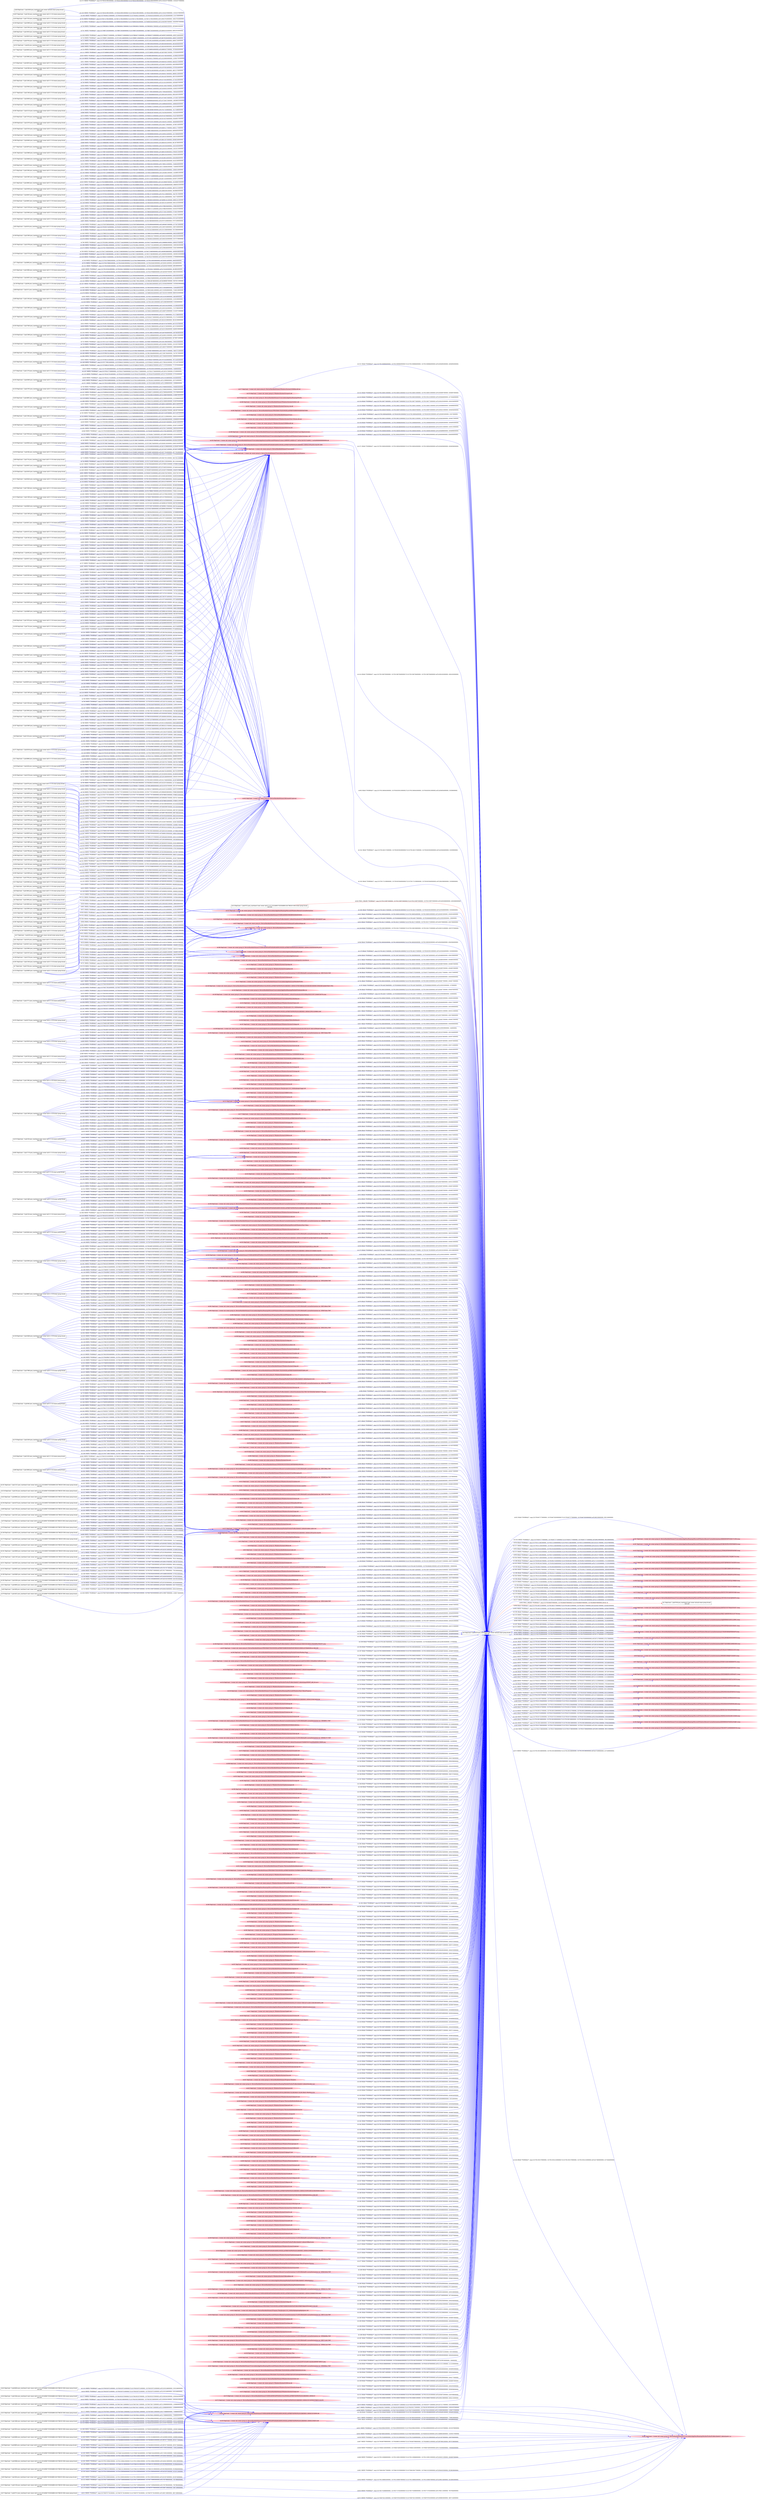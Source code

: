 digraph  {
rankdir=LR
"0"[color=black,label="id:0 HopCount: 0 pid:8220 proc_starttime:0 cmd: owner uid:null owner group id:null,\n null null", shape=box,style=solid];
"1"[color=black,label="id:1 HopCount: 1 pid:8748 proc_starttime:0 cmd: owner uid:null owner group id:null,\n null null", shape=box,style=solid];
"0" -> "1" [id=603,__obj="PROC_CREATE"color=red,label="id:603 PROC_CREATE **NORMAL**  seqs:[1557955664979000000, 1557955664979000000] T:[1557955664979000000, 1557955664979000000] relT:[0, 0]",style=solid];
"107"[color=black,label="id:107 HopCount: -3 pid:4792 proc_starttime:0 cmd: owner uid:S-1-5-18 owner group id:null,\n null null", shape=box,style=solid];
"307"[color=pink,label="id:307 HopCount: -2 owner uid: owner group id: /Device/HarddiskVolume2/Users/admin ", shape=oval,style=filled];
"107" -> "307" [id=604,__obj="WRITE"color=blue,label="id:604 WRITE **NORMAL**  seqs:[1557918547693000000, 1557918547693000000] T:[1557918547693000000, 1557918547693000000] relT:[37117286000000, 37117286000000]",style=solid];
"445"[color=pink,label="id:445 HopCount: -2 owner uid: owner group id: /Device/HarddiskVolume2/Users/admin/AppData/Roaming/Microsoft/Windows/Recent/CustomDestinations/IANTQUVUP7PAA42FQOZ7.temp ", shape=oval,style=filled];
"0" -> "445" [id=605,__obj="WRITE"color=blue,label="id:605 WRITE **NORMAL**  seqs:[1557951481522000000, 1557951481522000000] T:[1557951481522000000, 1557951481522000000] relT:[4183457000000, 4183457000000]",style=solid];
"439"[color=pink,label="id:439 HopCount: -2 owner uid: owner group id: /Device/HarddiskVolume2/Users/admin/AppData/Roaming/Microsoft/Windows/Recent/CustomDestinations/QAJZBTB9SE3QM1LLZRNL.temp ", shape=oval,style=filled];
"0" -> "439" [id=606,__obj="WRITE"color=blue,label="id:606 WRITE **NORMAL**  seqs:[1557954912813000000, 1557954912814000000] T:[1557954912813000000, 1557954912814000000] relT:[752166000000, 752165000000]",style=solid];
"63"[color=black,label="id:63 HopCount: -3 pid:364 proc_starttime:0 cmd: owner uid:S-1-5-21-231540947-922634896-4161786520-1004 owner group id:null,\n null null", shape=box,style=solid];
"429"[color=pink,label="id:429 HopCount: -2 owner uid: owner group id: /Device/HarddiskVolume2/USERS/ADMIN/APPDATA/ROAMING/MOZILLA/FIREFOX/PROFILES/LXKEHH21.DEFAULT/KEY3.DB ", shape=oval,style=filled];
"63" -> "429" [id=607,__obj="WRITE"color=blue,label="id:607 WRITE **NORMAL**  seqs:[1557951339005000000, 1557951339005000000] T:[1557951339005000000, 1557951339005000000] relT:[4325974000000, 4325974000000]",style=solid];
"77"[color=black,label="id:77 HopCount: -3 pid:4676 proc_starttime:0 cmd: owner uid:S-1-5-18 owner group id:null,\n null null", shape=box,style=solid];
"77" -> "307" [id=608,__obj="WRITE"color=blue,label="id:608 WRITE **NORMAL**  seqs:[1557933641474000000, 1557933641474000000] T:[1557933641474000000, 1557933641474000000] relT:[22023505000000, 22023505000000]",style=solid];
"86"[color=black,label="id:86 HopCount: -3 pid:3608 proc_starttime:0 cmd: owner uid:S-1-5-18 owner group id:null,\n null null", shape=box,style=solid];
"86" -> "429" [id=609,__obj="WRITE"color=blue,label="id:609 WRITE **NORMAL**  seqs:[1557951359029000000, 1557951359029000000] T:[1557951359029000000, 1557951359029000000] relT:[4305950000000, 4305950000000]",style=solid];
"601"[color=black,label="id:601 HopCount: -3 pid:5604 proc_starttime:0 cmd: owner uid:S-1-5-18 owner group id:null,\n null null", shape=box,style=solid];
"601" -> "307" [id=610,__obj="WRITE"color=blue,label="id:610 WRITE **NORMAL**  seqs:[1557945543216000000, 1557945581396000000] T:[1557945543216000000, 1557945581396000000] relT:[10121763000000, 10083583000000]",style=solid];
"147"[color=black,label="id:147 HopCount: -3 pid:1460 proc_starttime:0 cmd: owner uid:S-1-5-18 owner group id:null,\n null null", shape=box,style=solid];
"147" -> "429" [id=611,__obj="WRITE"color=blue,label="id:611 WRITE **NORMAL**  seqs:[1557947960934000000, 1557950334540000000] T:[1557947960934000000, 1557950334540000000] relT:[7704045000000, 5330439000000]",style=solid];
"39"[color=black,label="id:39 HopCount: -3 pid:6444 proc_starttime:0 cmd: owner uid:S-1-5-18 owner group id:null,\n null null", shape=box,style=solid];
"39" -> "307" [id=612,__obj="WRITE"color=blue,label="id:612 WRITE **NORMAL**  seqs:[1557945631930000000, 1557947798393000000] T:[1557945631930000000, 1557947798393000000] relT:[10033049000000, 7866586000000]",style=solid];
"57"[color=black,label="id:57 HopCount: -3 pid:8712 proc_starttime:0 cmd: owner uid:S-1-5-21-231540947-922634896-4161786520-1004 owner group id:null,\n null null", shape=box,style=solid];
"57" -> "429" [id=613,__obj="WRITE"color=blue,label="id:613 WRITE **NORMAL**  seqs:[1557949797781000000, 1557949797781000000] T:[1557949797781000000, 1557949797781000000] relT:[5867198000000, 5867198000000]",style=solid];
"5"[color=black,label="id:5 HopCount: -3 pid:1000 proc_starttime:0 cmd: owner uid:S-1-5-18 owner group id:null,\n null null", shape=box,style=solid];
"562"[color=pink,label="id:562 HopCount: -2 owner uid: owner group id: /Device/HarddiskVolume2/$Extend/$UsnJrnl:$J ", shape=oval,style=filled];
"5" -> "562" [id=614,__obj="WRITE"color=blue,label="id:614 WRITE **NORMAL**  seqs:[1557888763680000000, 1557889175051000000] T:[1557888763680000000, 1557889175051000000] relT:[66901299000000, 66489928000000]",style=solid];
"49"[color=black,label="id:49 HopCount: -3 pid:6376 proc_starttime:0 cmd: owner uid:S-1-5-18 owner group id:null,\n null null", shape=box,style=solid];
"49" -> "307" [id=615,__obj="WRITE"color=blue,label="id:615 WRITE **NORMAL**  seqs:[1557881859854000000, 1557884018523000000] T:[1557881859854000000, 1557884018523000000] relT:[73805125000000, 71646456000000]",style=solid];
"42"[color=black,label="id:42 HopCount: -3 pid:8636 proc_starttime:0 cmd: owner uid:S-1-5-21-231540947-922634896-4161786520-1004 owner group id:null,\n null null", shape=box,style=solid];
"42" -> "429" [id=616,__obj="WRITE"color=blue,label="id:616 WRITE **NORMAL**  seqs:[1557950329731000000, 1557950329731000000] T:[1557950329731000000, 1557950329731000000] relT:[5335248000000, 5335248000000]",style=solid];
"75"[color=black,label="id:75 HopCount: -3 pid:5296 proc_starttime:0 cmd: owner uid:S-1-5-18 owner group id:null,\n null null", shape=box,style=solid];
"75" -> "307" [id=617,__obj="WRITE"color=blue,label="id:617 WRITE **NORMAL**  seqs:[1557940208776000000, 1557940600665000000] T:[1557940208776000000, 1557940600665000000] relT:[15456203000000, 15064314000000]",style=solid];
"54"[color=black,label="id:54 HopCount: -3 pid:5564 proc_starttime:0 cmd: owner uid:S-1-5-21-231540947-922634896-4161786520-1004 owner group id:null,\n null null", shape=box,style=solid];
"54" -> "429" [id=618,__obj="WRITE"color=blue,label="id:618 WRITE **NORMAL**  seqs:[1557945302338000000, 1557945302338000000] T:[1557945302338000000, 1557945302338000000] relT:[10362641000000, 10362641000000]",style=solid];
"158"[color=black,label="id:158 HopCount: -3 pid:2388 proc_starttime:0 cmd: owner uid:S-1-5-18 owner group id:null,\n null null", shape=box,style=solid];
"158" -> "562" [id=619,__obj="WRITE"color=blue,label="id:619 WRITE **NORMAL**  seqs:[1557911988139000000, 1557914925008000000] T:[1557911988139000000, 1557914925008000000] relT:[43676840000000, 40739971000000]",style=solid];
"31"[color=black,label="id:31 HopCount: -3 pid:4960 proc_starttime:0 cmd: owner uid:S-1-5-18 owner group id:null,\n null null", shape=box,style=solid];
"31" -> "307" [id=620,__obj="WRITE"color=blue,label="id:620 WRITE **NORMAL**  seqs:[1557853368892000000, 1557853368892000000] T:[1557853368892000000, 1557853368892000000] relT:[102296087000000, 102296087000000]",style=solid];
"40"[color=black,label="id:40 HopCount: -3 pid:4460 proc_starttime:0 cmd: owner uid:S-1-5-21-231540947-922634896-4161786520-1004 owner group id:null,\n null null", shape=box,style=solid];
"40" -> "429" [id=621,__obj="WRITE"color=blue,label="id:621 WRITE **NORMAL**  seqs:[1557943756171000000, 1557943756171000000] T:[1557943756171000000, 1557943756171000000] relT:[11908808000000, 11908808000000]",style=solid];
"225"[color=black,label="id:225 HopCount: -3 pid:6176 proc_starttime:0 cmd: owner uid:S-1-5-18 owner group id:null,\n null null", shape=box,style=solid];
"225" -> "562" [id=622,__obj="WRITE"color=blue,label="id:622 WRITE **NORMAL**  seqs:[1557944677565000000, 1557945455002000000] T:[1557944677565000000, 1557945455002000000] relT:[10987414000000, 10209977000000]",style=solid];
"73"[color=black,label="id:73 HopCount: -3 pid:1276 proc_starttime:0 cmd: owner uid:S-1-5-18 owner group id:null,\n null null", shape=box,style=solid];
"73" -> "307" [id=623,__obj="WRITE"color=blue,label="id:623 WRITE **NORMAL**  seqs:[1557955460498000000, 1557955593310000000] T:[1557955460498000000, 1557955593310000000] relT:[204481000000, 71669000000]",style=solid];
"266"[color=black,label="id:266 HopCount: -3 pid:1260 proc_starttime:0 cmd: owner uid:S-1-5-18 owner group id:null,\n null null", shape=box,style=solid];
"266" -> "429" [id=624,__obj="WRITE"color=blue,label="id:624 WRITE **NORMAL**  seqs:[1557943637142000000, 1557943637142000000] T:[1557943637142000000, 1557943637142000000] relT:[12027837000000, 12027837000000]",style=solid];
"6"[color=black,label="id:6 HopCount: -3 pid:5684 proc_starttime:0 cmd: owner uid:S-1-5-18 owner group id:null,\n null null", shape=box,style=solid];
"6" -> "562" [id=625,__obj="WRITE"color=blue,label="id:625 WRITE **NORMAL**  seqs:[1557911280945000000, 1557911711052000000] T:[1557911280945000000, 1557911711052000000] relT:[44384034000000, 43953927000000]",style=solid];
"53"[color=black,label="id:53 HopCount: -3 pid:1380 proc_starttime:0 cmd: owner uid:S-1-5-18 owner group id:null,\n null null", shape=box,style=solid];
"53" -> "307" [id=626,__obj="WRITE"color=blue,label="id:626 WRITE **NORMAL**  seqs:[1557948643730000000, 1557952894044000000] T:[1557948643730000000, 1557952894044000000] relT:[7021249000000, 2770935000000]",style=solid];
"52"[color=black,label="id:52 HopCount: -3 pid:2332 proc_starttime:0 cmd: owner uid:S-1-5-21-231540947-922634896-4161786520-1004 owner group id:null,\n null null", shape=box,style=solid];
"52" -> "429" [id=627,__obj="WRITE"color=blue,label="id:627 WRITE **NORMAL**  seqs:[1557947958113000000, 1557947958113000000] T:[1557947958113000000, 1557947958113000000] relT:[7706866000000, 7706866000000]",style=solid];
"235"[color=black,label="id:235 HopCount: -3 pid:8380 proc_starttime:0 cmd: owner uid:S-1-5-18 owner group id:null,\n null null", shape=box,style=solid];
"235" -> "307" [id=628,__obj="WRITE"color=blue,label="id:628 WRITE **NORMAL**  seqs:[1557955511731000000, 1557955603353000000] T:[1557955511731000000, 1557955603353000000] relT:[153248000000, 61626000000]",style=solid];
"183"[color=black,label="id:183 HopCount: -3 pid:8832 proc_starttime:0 cmd: owner uid:S-1-5-18 owner group id:null,\n null null", shape=box,style=solid];
"183" -> "307" [id=629,__obj="WRITE"color=blue,label="id:629 WRITE **NORMAL**  seqs:[1557949816873000000, 1557951293354000000] T:[1557949816873000000, 1557951293354000000] relT:[5848106000000, 4371625000000]",style=solid];
"223"[color=black,label="id:223 HopCount: -3 pid:320 proc_starttime:0 cmd: owner uid:S-1-5-18 owner group id:null,\n null null", shape=box,style=solid];
"223" -> "307" [id=630,__obj="WRITE"color=blue,label="id:630 WRITE **NORMAL**  seqs:[1557948052357000000, 1557948052358000000] T:[1557948052357000000, 1557948052358000000] relT:[7612622000000, 7612621000000]",style=solid];
"23"[color=black,label="id:23 HopCount: -3 pid:1680 proc_starttime:0 cmd: owner uid:S-1-5-21-231540947-922634896-4161786520-1004 owner group id:null,\n null null", shape=box,style=solid];
"481"[color=pink,label="id:481 HopCount: -2 owner uid: owner group id: /Device/HarddiskVolume2/Users/admin/AppData/Roaming/Mozilla/Firefox/Profiles/lxkehh21.default/prefs-1.js ", shape=oval,style=filled];
"23" -> "481" [id=631,__obj="WRITE"color=blue,label="id:631 WRITE **NORMAL**  seqs:[1557945439642000000, 1557945439900000000] T:[1557945439642000000, 1557945439900000000] relT:[10225337000000, 10225079000000]",style=solid];
"43"[color=black,label="id:43 HopCount: -3 pid:6124 proc_starttime:0 cmd: owner uid:S-1-5-18 owner group id:null,\n null null", shape=box,style=solid];
"43" -> "307" [id=632,__obj="WRITE"color=blue,label="id:632 WRITE **NORMAL**  seqs:[1557878923150000000, 1557878943574000000] T:[1557878923150000000, 1557878943574000000] relT:[76741829000000, 76721405000000]",style=solid];
"25"[color=black,label="id:25 HopCount: -3 pid:5136 proc_starttime:0 cmd: owner uid:S-1-5-21-231540947-922634896-4161786520-1004 owner group id:null,\n null null", shape=box,style=solid];
"25" -> "481" [id=633,__obj="WRITE"color=blue,label="id:633 WRITE **NORMAL**  seqs:[1557947702866000000, 1557947727035000000] T:[1557947702866000000, 1557947727035000000] relT:[7962113000000, 7937944000000]",style=solid];
"63" -> "481" [id=634,__obj="WRITE"color=blue,label="id:634 WRITE **NORMAL**  seqs:[1557951268845000000, 1557951339087000000] T:[1557951268845000000, 1557951339087000000] relT:[4396134000000, 4325892000000]",style=solid];
"38"[color=black,label="id:38 HopCount: -3 pid:3924 proc_starttime:0 cmd: owner uid:S-1-5-21-231540947-922634896-4161786520-1004 owner group id:null,\n null null", shape=box,style=solid];
"38" -> "481" [id=635,__obj="WRITE"color=blue,label="id:635 WRITE **NORMAL**  seqs:[1557940766953000000, 1557943635452000000] T:[1557940766953000000, 1557943635452000000] relT:[14898026000000, 12029527000000]",style=solid];
"130"[color=black,label="id:130 HopCount: -3 pid:5928 proc_starttime:0 cmd: owner uid:S-1-5-18 owner group id:null,\n null null", shape=box,style=solid];
"130" -> "307" [id=636,__obj="WRITE"color=blue,label="id:636 WRITE **NORMAL**  seqs:[1557918794828000000, 1557918794828000000] T:[1557918794828000000, 1557918794828000000] relT:[36870151000000, 36870151000000]",style=solid];
"253"[color=black,label="id:253 HopCount: -3 pid:1232 proc_starttime:0 cmd: owner uid:S-1-5-18 owner group id:null,\n null null", shape=box,style=solid];
"253" -> "307" [id=637,__obj="WRITE"color=blue,label="id:637 WRITE **NORMAL**  seqs:[1557909613433000000, 1557909613433000000] T:[1557909613433000000, 1557909613433000000] relT:[46051546000000, 46051546000000]",style=solid];
"35"[color=black,label="id:35 HopCount: -3 pid:6696 proc_starttime:0 cmd: owner uid:S-1-5-21-231540947-922634896-4161786520-1004 owner group id:null,\n null null", shape=box,style=solid];
"35" -> "481" [id=638,__obj="WRITE"color=blue,label="id:638 WRITE **NORMAL**  seqs:[1557951354909000000, 1557951355199000000] T:[1557951354909000000, 1557951355199000000] relT:[4310070000000, 4309780000000]",style=solid];
"283"[color=black,label="id:283 HopCount: -3 pid:6208 proc_starttime:0 cmd: owner uid:S-1-5-18 owner group id:null,\n null null", shape=box,style=solid];
"283" -> "307" [id=639,__obj="WRITE"color=blue,label="id:639 WRITE **NORMAL**  seqs:[1557920306259000000, 1557920306259000000] T:[1557920306259000000, 1557920306259000000] relT:[35358720000000, 35358720000000]",style=solid];
"60"[color=black,label="id:60 HopCount: -3 pid:2540 proc_starttime:0 cmd: owner uid:S-1-5-21-231540947-922634896-4161786520-1004 owner group id:null,\n null null", shape=box,style=solid];
"60" -> "481" [id=640,__obj="WRITE"color=blue,label="id:640 WRITE **NORMAL**  seqs:[1557948421485000000, 1557948474495000000] T:[1557948421485000000, 1557948474495000000] relT:[7243494000000, 7190484000000]",style=solid];
"221"[color=black,label="id:221 HopCount: -3 pid:1528 proc_starttime:0 cmd: owner uid:S-1-5-18 owner group id:null,\n null null", shape=box,style=solid];
"221" -> "307" [id=641,__obj="WRITE"color=blue,label="id:641 WRITE **NORMAL**  seqs:[1557897678685000000, 1557897678685000000] T:[1557897678685000000, 1557897678685000000] relT:[57986294000000, 57986294000000]",style=solid];
"480"[color=pink,label="id:480 HopCount: -2 owner uid: owner group id: /Device/HarddiskVolume2/Users/admin/AppData/Roaming/Microsoft/Windows/Recent/CustomDestinations/O7B2KP4I8NJNFIKFASPV.temp ", shape=oval,style=filled];
"0" -> "480" [id=642,__obj="WRITE"color=blue,label="id:642 WRITE **NORMAL**  seqs:[1557955392898000000, 1557955392899000000] T:[1557955392898000000, 1557955392899000000] relT:[272081000000, 272080000000]",style=solid];
"14"[color=black,label="id:14 HopCount: -2 pid:8752 proc_starttime:0 cmd: owner uid:S-1-5-21-231540947-922634896-4161786520-1004 owner group id:null,\n null null", shape=box,style=solid];
"14" -> "0" [id=643,__obj="PROC_CREATE"color=red,label="id:643 PROC_CREATE **NORMAL**  seqs:[1557951359973000000, 1557951359973000000] T:[1557951359973000000, 1557951359973000000] relT:[4305006000000, 4305006000000]",style=solid];
"222"[color=black,label="id:222 HopCount: -3 pid:3064 proc_starttime:0 cmd: owner uid:S-1-5-18 owner group id:null,\n null null", shape=box,style=solid];
"222" -> "307" [id=644,__obj="WRITE"color=blue,label="id:644 WRITE **NORMAL**  seqs:[1557898560466000000, 1557898560466000000] T:[1557898560466000000, 1557898560466000000] relT:[57104513000000, 57104513000000]",style=solid];
"18"[color=black,label="id:18 HopCount: -3 pid:5192 proc_starttime:0 cmd: owner uid:S-1-5-18 owner group id:null,\n null null", shape=box,style=solid];
"470"[color=pink,label="id:470 HopCount: -2 owner uid: owner group id: /Device/HarddiskVolume2/Users/admin/AppData/Local/Microsoft/Windows/Caches ", shape=oval,style=filled];
"18" -> "470" [id=645,__obj="WRITE"color=blue,label="id:645 WRITE **NORMAL**  seqs:[1557845325245000000, 1557845325245000000] T:[1557845325245000000, 1557845325245000000] relT:[110339734000000, 110339734000000]",style=solid];
"13"[color=black,label="id:13 HopCount: -3 pid:7628 proc_starttime:0 cmd: owner uid:S-1-5-18 owner group id:null,\n null null", shape=box,style=solid];
"13" -> "307" [id=646,__obj="WRITE"color=blue,label="id:646 WRITE **NORMAL**  seqs:[1557952958830000000, 1557955067304000000] T:[1557952958830000000, 1557955067304000000] relT:[2706149000000, 597675000000]",style=solid];
"16"[color=pink,label="id:16 HopCount: -2 owner uid: owner group id: /Device/HarddiskVolume2/USERS/ADMIN/ONEDRIVE/DESKTOP.INI ", shape=oval,style=filled];
"16" -> "0" [id=647,__obj="READ"color=blue,label="id:647 READ **NORMAL**  seqs:[1557951360054000000, 1557951360055000000] T:[1557951360054000000, 1557951360055000000] relT:[4304925000000, 4304924000000]",style=solid];
"252"[color=black,label="id:252 HopCount: -3 pid:60 proc_starttime:0 cmd: owner uid:S-1-5-18 owner group id:null,\n null null", shape=box,style=solid];
"252" -> "307" [id=648,__obj="WRITE"color=blue,label="id:648 WRITE **NORMAL**  seqs:[1557889160043000000, 1557889160043000000] T:[1557889160043000000, 1557889160043000000] relT:[66504936000000, 66504936000000]",style=solid];
"458"[color=pink,label="id:458 HopCount: -2 owner uid: owner group id: /Device/HarddiskVolume2/Users/admin/AppData/Roaming/Microsoft/Windows/Recent/CustomDestinations/2G6L2JM5BJGMCM1M6VIY.temp ", shape=oval,style=filled];
"0" -> "458" [id=649,__obj="WRITE"color=blue,label="id:649 WRITE **NORMAL**  seqs:[1557954792809000000, 1557954792809000000] T:[1557954792809000000, 1557954792809000000] relT:[872170000000, 872170000000]",style=solid];
"27"[color=black,label="id:27 HopCount: -3 pid:5880 proc_starttime:0 cmd: owner uid:S-1-5-18 owner group id:null,\n null null", shape=box,style=solid];
"27" -> "307" [id=650,__obj="WRITE"color=blue,label="id:650 WRITE **NORMAL**  seqs:[1557853090346000000, 1557853666546000000] T:[1557853090346000000, 1557853666546000000] relT:[102574633000000, 101998433000000]",style=solid];
"451"[color=pink,label="id:451 HopCount: -2 owner uid: owner group id: /Device/HarddiskVolume2/Users/admin/AppData/Roaming/Microsoft/Windows/Recent/CustomDestinations/8A8V7G8OSRRZ2AMKXGR8.temp ", shape=oval,style=filled];
"0" -> "451" [id=651,__obj="WRITE"color=blue,label="id:651 WRITE **NORMAL**  seqs:[1557951841560000000, 1557951841560000000] T:[1557951841560000000, 1557951841560000000] relT:[3823419000000, 3823419000000]",style=solid];
"19"[color=pink,label="id:19 HopCount: -2 owner uid: owner group id: /Device/HarddiskVolume2/Users/admin/AppData/Local/Mozilla/Firefox/Profiles/lxkehh21.default/thumbnails/d75368a04b80f33bd4f11160146ef507.png ", shape=oval,style=filled];
"19" -> "0" [id=652,__obj="READ"color=blue,label="id:652 READ **NORMAL**  seqs:[1557951465779000000, 1557955664840000000] T:[1557951465779000000, 1557955664840000000] relT:[4199200000000, 139000000]",style=solid];
"327"[color=pink,label="id:327 HopCount: -2 owner uid: owner group id: /Device/HarddiskVolume2/Windows/System32/OnDemandConnRouteHelper.dll ", shape=oval,style=filled];
"327" -> "0" [id=653,__obj="READ"color=blue,label="id:653 READ **NORMAL**  seqs:[1557951361271000000, 1557951361271000000] T:[1557951361271000000, 1557951361271000000] relT:[4303708000000, 4303708000000]",style=solid];
"64"[color=pink,label="id:64 HopCount: -2 owner uid: owner group id: /Device/HarddiskVolume2/Users/admin/AppData/Roaming/Microsoft/Windows/Recent/CustomDestinations/EUD4LAY1TI4K6Q2LG2ZU.temp ", shape=oval,style=filled];
"0" -> "64" [id=654,__obj="WRITE"color=blue,label="id:654 WRITE **NORMAL**  seqs:[1557953352500000000, 1557953352500000000] T:[1557953352500000000, 1557953352500000000] relT:[2312479000000, 2312479000000]",style=solid];
"66"[color=pink,label="id:66 HopCount: -2 owner uid: owner group id: /Device/HarddiskVolume2/Users/admin/AppData/Roaming/Microsoft/Windows/Recent/CustomDestinations/89EXBSI5H8KJFUSX3K9U.temp ", shape=oval,style=filled];
"0" -> "66" [id=655,__obj="WRITE"color=blue,label="id:655 WRITE **NORMAL**  seqs:[1557954432746000000, 1557954432746000000] T:[1557954432746000000, 1557954432746000000] relT:[1232233000000, 1232233000000]",style=solid];
"97"[color=pink,label="id:97 HopCount: -2 owner uid: owner group id: /Device/HarddiskVolume2/Users/admin/AppData/Roaming/Microsoft/Windows/Recent/CustomDestinations/XTDXFCOLRU0EBHK99TTL.temp ", shape=oval,style=filled];
"0" -> "97" [id=656,__obj="WRITE"color=blue,label="id:656 WRITE **NORMAL**  seqs:[1557953232499000000, 1557953232499000000] T:[1557953232499000000, 1557953232499000000] relT:[2432480000000, 2432480000000]",style=solid];
"24"[color=black,label="id:24 HopCount: -3 pid:6656 proc_starttime:0 cmd: owner uid:S-1-5-18 owner group id:null,\n null null", shape=box,style=solid];
"142"[color=pink,label="id:142 HopCount: -2 owner uid: owner group id: /Device/HarddiskVolume2/WINDOWS ", shape=oval,style=filled];
"24" -> "142" [id=657,__obj="WRITE"color=blue,label="id:657 WRITE **NORMAL**  seqs:[1557944011913000000, 1557944011913000000] T:[1557944011913000000, 1557944011913000000] relT:[11653066000000, 11653066000000]",style=solid];
"26"[color=black,label="id:26 HopCount: -3 pid:5216 proc_starttime:0 cmd: owner uid:S-1-5-18 owner group id:null,\n null null", shape=box,style=solid];
"26" -> "142" [id=658,__obj="WRITE"color=blue,label="id:658 WRITE **NORMAL**  seqs:[1557845371189000000, 1557845371189000000] T:[1557845371189000000, 1557845371189000000] relT:[110293790000000, 110293790000000]",style=solid];
"250"[color=black,label="id:250 HopCount: -3 pid:364 proc_starttime:0 cmd: owner uid:S-1-5-18 owner group id:null,\n null null", shape=box,style=solid];
"250" -> "307" [id=659,__obj="WRITE"color=blue,label="id:659 WRITE **NORMAL**  seqs:[1557926919908000000, 1557926919908000000] T:[1557926919908000000, 1557926919908000000] relT:[28745071000000, 28745071000000]",style=solid];
"28"[color=black,label="id:28 HopCount: -3 pid:456 proc_starttime:0 cmd: owner uid:S-1-5-18 owner group id:null,\n null null", shape=box,style=solid];
"28" -> "142" [id=660,__obj="WRITE"color=blue,label="id:660 WRITE **NORMAL**  seqs:[1557925191463000000, 1557925191463000000] T:[1557925191463000000, 1557925191463000000] relT:[30473516000000, 30473516000000]",style=solid];
"254"[color=black,label="id:254 HopCount: -3 pid:308 proc_starttime:0 cmd: owner uid:S-1-5-18 owner group id:null,\n null null", shape=box,style=solid];
"254" -> "307" [id=661,__obj="WRITE"color=blue,label="id:661 WRITE **NORMAL**  seqs:[1557907686425000000, 1557907686425000000] T:[1557907686425000000, 1557907686425000000] relT:[47978554000000, 47978554000000]",style=solid];
"502"[color=pink,label="id:502 HopCount: -2 owner uid: owner group id: /Device/HarddiskVolume2/Users/admin/AppData/Roaming/Microsoft/Windows/Recent/CustomDestinations/R283MINEY5J8Y9NPSWG1.temp ", shape=oval,style=filled];
"0" -> "502" [id=662,__obj="WRITE"color=blue,label="id:662 WRITE **NORMAL**  seqs:[1557954072669000000, 1557954072669000000] T:[1557954072669000000, 1557954072669000000] relT:[1592310000000, 1592310000000]",style=solid];
"102"[color=black,label="id:102 HopCount: -3 pid:4144 proc_starttime:0 cmd: owner uid:S-1-5-18 owner group id:null,\n null null", shape=box,style=solid];
"102" -> "307" [id=663,__obj="WRITE"color=blue,label="id:663 WRITE **NORMAL**  seqs:[1557860061803000000, 1557865755863000000] T:[1557860061803000000, 1557865755863000000] relT:[95603176000000, 89909116000000]",style=solid];
"488"[color=pink,label="id:488 HopCount: -2 owner uid: owner group id: /Device/HarddiskVolume2/Users/admin/AppData/Roaming/Microsoft/Windows/Recent/CustomDestinations/QNEXM8RJNDL4M0PA4EY1.temp ", shape=oval,style=filled];
"0" -> "488" [id=664,__obj="WRITE"color=blue,label="id:664 WRITE **NORMAL**  seqs:[1557952992459000000, 1557952992460000000] T:[1557952992459000000, 1557952992460000000] relT:[2672520000000, 2672519000000]",style=solid];
"32"[color=black,label="id:32 HopCount: -3 pid:5096 proc_starttime:0 cmd: owner uid:S-1-5-18 owner group id:null,\n null null", shape=box,style=solid];
"32" -> "307" [id=665,__obj="WRITE"color=blue,label="id:665 WRITE **NORMAL**  seqs:[1557951919416000000, 1557952045174000000] T:[1557951919416000000, 1557952045174000000] relT:[3745563000000, 3619805000000]",style=solid];
"21"[color=black,label="id:21 HopCount: -3 pid:9088 proc_starttime:0 cmd: owner uid:S-1-5-21-231540947-922634896-4161786520-1004 owner group id:null,\n null null", shape=box,style=solid];
"21" -> "481" [id=666,__obj="WRITE"color=blue,label="id:666 WRITE **NORMAL**  seqs:[1557951100668000000, 1557951100912000000] T:[1557951100668000000, 1557951100912000000] relT:[4564311000000, 4564067000000]",style=solid];
"9"[color=black,label="id:9 HopCount: -3 pid:8960 proc_starttime:0 cmd: owner uid:S-1-5-21-231540947-922634896-4161786520-1004 owner group id:null,\n null null", shape=box,style=solid];
"9" -> "481" [id=667,__obj="WRITE"color=blue,label="id:667 WRITE **NORMAL**  seqs:[1557945687998000000, 1557945688251000000] T:[1557945687998000000, 1557945688251000000] relT:[9976981000000, 9976728000000]",style=solid];
"40" -> "481" [id=668,__obj="WRITE"color=blue,label="id:668 WRITE **NORMAL**  seqs:[1557943755940000000, 1557943756242000000] T:[1557943755940000000, 1557943756242000000] relT:[11909039000000, 11908737000000]",style=solid];
"144"[color=black,label="id:144 HopCount: -3 pid:1924 proc_starttime:0 cmd: owner uid:S-1-5-18 owner group id:null,\n null null", shape=box,style=solid];
"144" -> "307" [id=669,__obj="WRITE"color=blue,label="id:669 WRITE **NORMAL**  seqs:[1557930678496000000, 1557930678496000000] T:[1557930678496000000, 1557930678496000000] relT:[24986483000000, 24986483000000]",style=solid];
"2"[color=black,label="id:2 HopCount: -3 pid:6816 proc_starttime:0 cmd: owner uid:S-1-5-18 owner group id:null,\n null null", shape=box,style=solid];
"2" -> "307" [id=670,__obj="WRITE"color=blue,label="id:670 WRITE **NORMAL**  seqs:[1557953007959000000, 1557954992462000000] T:[1557953007959000000, 1557954992462000000] relT:[2657020000000, 672517000000]",style=solid];
"52" -> "481" [id=671,__obj="WRITE"color=blue,label="id:671 WRITE **NORMAL**  seqs:[1557947865030000000, 1557947958160000000] T:[1557947865030000000, 1557947958160000000] relT:[7799949000000, 7706819000000]",style=solid];
"59"[color=black,label="id:59 HopCount: -3 pid:7448 proc_starttime:0 cmd: owner uid:S-1-5-18 owner group id:null,\n null null", shape=box,style=solid];
"59" -> "307" [id=672,__obj="WRITE"color=blue,label="id:672 WRITE **NORMAL**  seqs:[1557916118359000000, 1557916118359000000] T:[1557916118359000000, 1557916118359000000] relT:[39546620000000, 39546620000000]",style=solid];
"0" -> "481" [id=673,__obj="WRITE"color=blue,label="id:673 WRITE **NORMAL**  seqs:[1557951391380000000, 1557951391380000000] T:[1557951391380000000, 1557951391380000000] relT:[4273599000000, 4273599000000]",style=solid];
"20"[color=black,label="id:20 HopCount: -3 pid:7476 proc_starttime:0 cmd: owner uid:S-1-5-18 owner group id:null,\n null null", shape=box,style=solid];
"20" -> "307" [id=674,__obj="WRITE"color=blue,label="id:674 WRITE **NORMAL**  seqs:[1557858231213000000, 1557858231213000000] T:[1557858231213000000, 1557858231213000000] relT:[97433766000000, 97433766000000]",style=solid];
"57" -> "481" [id=675,__obj="WRITE"color=blue,label="id:675 WRITE **NORMAL**  seqs:[1557949756153000000, 1557949797825000000] T:[1557949756153000000, 1557949797825000000] relT:[5908826000000, 5867154000000]",style=solid];
"91"[color=black,label="id:91 HopCount: -3 pid:3772 proc_starttime:0 cmd: owner uid:S-1-5-18 owner group id:null,\n null null", shape=box,style=solid];
"91" -> "307" [id=676,__obj="WRITE"color=blue,label="id:676 WRITE **NORMAL**  seqs:[1557944594424000000, 1557944594424000000] T:[1557944594424000000, 1557944594424000000] relT:[11070555000000, 11070555000000]",style=solid];
"54" -> "481" [id=677,__obj="WRITE"color=blue,label="id:677 WRITE **NORMAL**  seqs:[1557945302175000000, 1557945302382000000] T:[1557945302175000000, 1557945302382000000] relT:[10362804000000, 10362597000000]",style=solid];
"7"[color=black,label="id:7 HopCount: -3 pid:3740 proc_starttime:0 cmd: owner uid:S-1-5-18 owner group id:null,\n null null", shape=box,style=solid];
"7" -> "307" [id=678,__obj="WRITE"color=blue,label="id:678 WRITE **NORMAL**  seqs:[1557941482732000000, 1557941482732000000] T:[1557941482732000000, 1557941482732000000] relT:[14182247000000, 14182247000000]",style=solid];
"42" -> "481" [id=679,__obj="WRITE"color=blue,label="id:679 WRITE **NORMAL**  seqs:[1557950192862000000, 1557950329771000000] T:[1557950192862000000, 1557950329771000000] relT:[5472117000000, 5335208000000]",style=solid];
"163"[color=black,label="id:163 HopCount: -3 pid:2324 proc_starttime:0 cmd: owner uid:S-1-5-18 owner group id:null,\n null null", shape=box,style=solid];
"163" -> "307" [id=680,__obj="WRITE"color=blue,label="id:680 WRITE **NORMAL**  seqs:[1557890833802000000, 1557890833802000000] T:[1557890833802000000, 1557890833802000000] relT:[64831177000000, 64831177000000]",style=solid];
"81"[color=black,label="id:81 HopCount: -3 pid:5920 proc_starttime:0 cmd: owner uid:S-1-5-21-231540947-922634896-4161786520-1004 owner group id:null,\n null null", shape=box,style=solid];
"81" -> "481" [id=681,__obj="WRITE"color=blue,label="id:681 WRITE **NORMAL**  seqs:[1557946100477000000, 1557946135320000000] T:[1557946100477000000, 1557946135320000000] relT:[9564502000000, 9529659000000]",style=solid];
"36"[color=black,label="id:36 HopCount: -3 pid:676 proc_starttime:0 cmd: owner uid:S-1-5-18 owner group id:null,\n null null", shape=box,style=solid];
"36" -> "142" [id=682,__obj="WRITE"color=blue,label="id:682 WRITE **NORMAL**  seqs:[1557903157748000000, 1557903157748000000] T:[1557903157748000000, 1557903157748000000] relT:[52507231000000, 52507231000000]",style=solid];
"37"[color=black,label="id:37 HopCount: -3 pid:620 proc_starttime:0 cmd: owner uid:null owner group id:null,\n null null", shape=box,style=solid];
"37" -> "142" [id=683,__obj="WRITE"color=blue,label="id:683 WRITE **NORMAL**  seqs:[1557909682080000000, 1557909682080000000] T:[1557909682080000000, 1557909682080000000] relT:[45982899000000, 45982899000000]",style=solid];
"39" -> "142" [id=684,__obj="WRITE"color=blue,label="id:684 WRITE **NORMAL**  seqs:[1557945975481000000, 1557947618372000000] T:[1557945975481000000, 1557947618372000000] relT:[9689498000000, 8046607000000]",style=solid];
"41"[color=black,label="id:41 HopCount: -3 pid:420 proc_starttime:0 cmd: owner uid:S-1-5-18 owner group id:null,\n null null", shape=box,style=solid];
"41" -> "142" [id=685,__obj="WRITE"color=blue,label="id:685 WRITE **NORMAL**  seqs:[1557848269769000000, 1557848269769000000] T:[1557848269769000000, 1557848269769000000] relT:[107395210000000, 107395210000000]",style=solid];
"43" -> "142" [id=686,__obj="WRITE"color=blue,label="id:686 WRITE **NORMAL**  seqs:[1557878486187000000, 1557878486187000000] T:[1557878486187000000, 1557878486187000000] relT:[77178792000000, 77178792000000]",style=solid];
"165"[color=black,label="id:165 HopCount: -3 pid:320 proc_starttime:0 cmd: owner uid:S-1-5-18 owner group id:null,\n null null", shape=box,style=solid];
"284"[color=pink,label="id:284 HopCount: -2 owner uid: owner group id: /Device/HarddiskVolume2/Users/admin/AppData/Roaming/Microsoft/Windows ", shape=oval,style=filled];
"165" -> "284" [id=687,__obj="WRITE"color=blue,label="id:687 WRITE **NORMAL**  seqs:[1557845633416000000, 1557849818680000000] T:[1557845633416000000, 1557849818680000000] relT:[110031563000000, 105846299000000]",style=solid];
"46"[color=black,label="id:46 HopCount: -3 pid:7876 proc_starttime:0 cmd: owner uid:S-1-5-18 owner group id:null,\n null null", shape=box,style=solid];
"46" -> "307" [id=688,__obj="WRITE"color=blue,label="id:688 WRITE **NORMAL**  seqs:[1557871765947000000, 1557872504671000000] T:[1557871765947000000, 1557872504671000000] relT:[83899032000000, 83160308000000]",style=solid];
"148"[color=black,label="id:148 HopCount: -3 pid:6616 proc_starttime:0 cmd: owner uid:S-1-5-21-231540947-922634896-4161786520-1004 owner group id:null,\n null null", shape=box,style=solid];
"508"[color=pink,label="id:508 HopCount: -2 owner uid: owner group id: /Device/HarddiskVolume2/USERS/ADMIN/APPDATA/ROAMING/MOZILLA/FIREFOX/PROFILES/LXKEHH21.DEFAULT/PLACES.SQLITE ", shape=oval,style=filled];
"148" -> "508" [id=689,__obj="WRITE"color=blue,label="id:689 WRITE **NORMAL**  seqs:[1557940896316000000, 1557941517348000000] T:[1557940896316000000, 1557941517348000000] relT:[14768663000000, 14147631000000]",style=solid];
"151"[color=black,label="id:151 HopCount: -3 pid:7328 proc_starttime:0 cmd: owner uid:S-1-5-18 owner group id:null,\n null null", shape=box,style=solid];
"151" -> "284" [id=690,__obj="WRITE"color=blue,label="id:690 WRITE **NORMAL**  seqs:[1557921796492000000, 1557922179908000000] T:[1557921796492000000, 1557922179908000000] relT:[33868487000000, 33485071000000]",style=solid];
"151" -> "307" [id=691,__obj="WRITE"color=blue,label="id:691 WRITE **NORMAL**  seqs:[1557921927307000000, 1557922227859000000] T:[1557921927307000000, 1557922227859000000] relT:[33737672000000, 33437120000000]",style=solid];
"29"[color=black,label="id:29 HopCount: -3 pid:8284 proc_starttime:0 cmd: owner uid:S-1-5-21-231540947-922634896-4161786520-1004 owner group id:null,\n null null", shape=box,style=solid];
"29" -> "508" [id=692,__obj="WRITE"color=blue,label="id:692 WRITE **NORMAL**  seqs:[1557946135244000000, 1557946135254000000] T:[1557946135244000000, 1557946135254000000] relT:[9529735000000, 9529725000000]",style=solid];
"280"[color=black,label="id:280 HopCount: -3 pid:6484 proc_starttime:0 cmd: owner uid:S-1-5-18 owner group id:null,\n null null", shape=box,style=solid];
"280" -> "307" [id=693,__obj="WRITE"color=blue,label="id:693 WRITE **NORMAL**  seqs:[1557869149906000000, 1557871716721000000] T:[1557869149906000000, 1557871716721000000] relT:[86515073000000, 83948258000000]",style=solid];
"162"[color=black,label="id:162 HopCount: -3 pid:1192 proc_starttime:0 cmd: owner uid:S-1-5-21-231540947-922634896-4161786520-1004 owner group id:null,\n null null", shape=box,style=solid];
"162" -> "508" [id=694,__obj="WRITE"color=blue,label="id:694 WRITE **NORMAL**  seqs:[1557947711800000000, 1557947711803000000] T:[1557947711800000000, 1557947711803000000] relT:[7953179000000, 7953176000000]",style=solid];
"281"[color=black,label="id:281 HopCount: -3 pid:3868 proc_starttime:0 cmd: owner uid:S-1-5-18 owner group id:null,\n null null", shape=box,style=solid];
"281" -> "307" [id=695,__obj="WRITE"color=blue,label="id:695 WRITE **NORMAL**  seqs:[1557866745640000000, 1557867699067000000] T:[1557866745640000000, 1557867699067000000] relT:[88919339000000, 87965912000000]",style=solid];
"152"[color=black,label="id:152 HopCount: -3 pid:6832 proc_starttime:0 cmd: owner uid:S-1-5-21-231540947-922634896-4161786520-1004 owner group id:null,\n null null", shape=box,style=solid];
"152" -> "508" [id=696,__obj="WRITE"color=blue,label="id:696 WRITE **NORMAL**  seqs:[1557947847180000000, 1557947902719000000] T:[1557947847180000000, 1557947902719000000] relT:[7817799000000, 7762260000000]",style=solid];
"173"[color=black,label="id:173 HopCount: -3 pid:5620 proc_starttime:0 cmd: owner uid:S-1-5-21-231540947-922634896-4161786520-1004 owner group id:null,\n null null", shape=box,style=solid];
"173" -> "508" [id=697,__obj="WRITE"color=blue,label="id:697 WRITE **NORMAL**  seqs:[1557948406638000000, 1557948452225000000] T:[1557948406638000000, 1557948452225000000] relT:[7258341000000, 7212754000000]",style=solid];
"51"[color=black,label="id:51 HopCount: -3 pid:8800 proc_starttime:0 cmd: owner uid:S-1-5-21-231540947-922634896-4161786520-1004 owner group id:null,\n null null", shape=box,style=solid];
"51" -> "508" [id=698,__obj="WRITE"color=blue,label="id:698 WRITE **NORMAL**  seqs:[1557951363213000000, 1557951363216000000] T:[1557951363213000000, 1557951363216000000] relT:[4301766000000, 4301763000000]",style=solid];
"276"[color=pink,label="id:276 HopCount: -2 owner uid: owner group id: /Device/HarddiskVolume2/Users/admin/AppData/Roaming/Microsoft/Windows/Recent/CustomDestinations/3BM9D95XU4YKTU42VR78.temp ", shape=oval,style=filled];
"0" -> "276" [id=699,__obj="WRITE"color=blue,label="id:699 WRITE **NORMAL**  seqs:[1557954552770000000, 1557954552770000000] T:[1557954552770000000, 1557954552770000000] relT:[1112209000000, 1112209000000]",style=solid];
"124"[color=black,label="id:124 HopCount: -3 pid:8080 proc_starttime:0 cmd: owner uid:S-1-5-18 owner group id:null,\n null null", shape=box,style=solid];
"124" -> "307" [id=700,__obj="WRITE"color=blue,label="id:700 WRITE **NORMAL**  seqs:[1557941050711000000, 1557942147497000000] T:[1557941050711000000, 1557942147497000000] relT:[14614268000000, 13517482000000]",style=solid];
"274"[color=pink,label="id:274 HopCount: -2 owner uid: owner group id: /Device/HarddiskVolume2/Users/admin/AppData/Roaming/Microsoft/Windows/Recent/CustomDestinations/55ZTV3SNOPIHT2K23KFK.temp ", shape=oval,style=filled];
"0" -> "274" [id=701,__obj="WRITE"color=blue,label="id:701 WRITE **NORMAL**  seqs:[1557952872409000000, 1557952872410000000] T:[1557952872409000000, 1557952872410000000] relT:[2792570000000, 2792569000000]",style=solid];
"50"[color=black,label="id:50 HopCount: -3 pid:7220 proc_starttime:0 cmd: owner uid:S-1-5-18 owner group id:null,\n null null", shape=box,style=solid];
"50" -> "307" [id=702,__obj="WRITE"color=blue,label="id:702 WRITE **NORMAL**  seqs:[1557847127061000000, 1557847127061000000] T:[1557847127061000000, 1557847127061000000] relT:[108537918000000, 108537918000000]",style=solid];
"249"[color=pink,label="id:249 HopCount: -2 owner uid: owner group id: /Device/HarddiskVolume2/Users/admin/AppData/Roaming/Microsoft/Windows/Recent/CustomDestinations/ZF829YD2OZGZFNNP3S1V.temp ", shape=oval,style=filled];
"0" -> "249" [id=703,__obj="WRITE"color=blue,label="id:703 WRITE **NORMAL**  seqs:[1557955032827000000, 1557955032827000000] T:[1557955032827000000, 1557955032827000000] relT:[632152000000, 632152000000]",style=solid];
"243"[color=pink,label="id:243 HopCount: -2 owner uid: owner group id: /Device/HarddiskVolume2/Users/admin/AppData/Roaming/Microsoft/Windows/Recent/CustomDestinations/LS7BVKZL16QTRM45E63X.temp ", shape=oval,style=filled];
"0" -> "243" [id=704,__obj="WRITE"color=blue,label="id:704 WRITE **NORMAL**  seqs:[1557954192673000000, 1557954192674000000] T:[1557954192673000000, 1557954192674000000] relT:[1472306000000, 1472305000000]",style=solid];
"56"[color=black,label="id:56 HopCount: -3 pid:1168 proc_starttime:0 cmd: owner uid:S-1-5-18 owner group id:null,\n null null", shape=box,style=solid];
"56" -> "307" [id=705,__obj="WRITE"color=blue,label="id:705 WRITE **NORMAL**  seqs:[1557905301912000000, 1557905301912000000] T:[1557905301912000000, 1557905301912000000] relT:[50363067000000, 50363067000000]",style=solid];
"211"[color=black,label="id:211 HopCount: -3 pid:5832 proc_starttime:0 cmd: owner uid:S-1-5-21-231540947-922634896-4161786520-1004 owner group id:null,\n null null", shape=box,style=solid];
"211" -> "508" [id=706,__obj="WRITE"color=blue,label="id:706 WRITE **NORMAL**  seqs:[1557949773563000000, 1557949773565000000] T:[1557949773563000000, 1557949773565000000] relT:[5891416000000, 5891414000000]",style=solid];
"242"[color=pink,label="id:242 HopCount: -2 owner uid: owner group id: /Device/HarddiskVolume2/Users/admin/AppData/Roaming/Microsoft/Windows/Recent/CustomDestinations/V8356Y83OOYFMPIW9LMR.temp ", shape=oval,style=filled];
"0" -> "242" [id=707,__obj="WRITE"color=blue,label="id:707 WRITE **NORMAL**  seqs:[1557955512944000000, 1557955512945000000] T:[1557955512944000000, 1557955512945000000] relT:[152035000000, 152034000000]",style=solid];
"138"[color=black,label="id:138 HopCount: -3 pid:5848 proc_starttime:0 cmd: owner uid:S-1-5-18 owner group id:null,\n null null", shape=box,style=solid];
"138" -> "307" [id=708,__obj="WRITE"color=blue,label="id:708 WRITE **NORMAL**  seqs:[1557945106542000000, 1557952831739000000] T:[1557945106542000000, 1557952831739000000] relT:[10558437000000, 2833240000000]",style=solid];
"180"[color=black,label="id:180 HopCount: -3 pid:8460 proc_starttime:0 cmd: owner uid:S-1-5-21-231540947-922634896-4161786520-1004 owner group id:null,\n null null", shape=box,style=solid];
"180" -> "508" [id=709,__obj="WRITE"color=blue,label="id:709 WRITE **NORMAL**  seqs:[1557950201349000000, 1557950294527000000] T:[1557950201349000000, 1557950294527000000] relT:[5463630000000, 5370452000000]",style=solid];
"134"[color=black,label="id:134 HopCount: -3 pid:940 proc_starttime:0 cmd: owner uid:S-1-5-18 owner group id:null,\n null null", shape=box,style=solid];
"232"[color=pink,label="id:232 HopCount: -2 owner uid: owner group id: /Device/HarddiskVolume2/USERS/ADMIN/APPDATA/ROAMING/MOZILLA/FIREFOX/PROFILES/LXKEHH21.DEFAULT/PLACES.SQLITE-WAL ", shape=oval,style=filled];
"134" -> "232" [id=710,__obj="WRITE"color=blue,label="id:710 WRITE **NORMAL**  seqs:[1557941447232000000, 1557941976691000000] T:[1557941447232000000, 1557941976691000000] relT:[14217747000000, 13688288000000]",style=solid];
"108"[color=black,label="id:108 HopCount: -3 pid:2492 proc_starttime:0 cmd: owner uid:S-1-5-18 owner group id:null,\n null null", shape=box,style=solid];
"108" -> "307" [id=711,__obj="WRITE"color=blue,label="id:711 WRITE **NORMAL**  seqs:[1557869943126000000, 1557872771049000000] T:[1557869943126000000, 1557872771049000000] relT:[85721853000000, 82893930000000]",style=solid];
"141"[color=black,label="id:141 HopCount: -3 pid:8808 proc_starttime:0 cmd: owner uid:S-1-5-21-231540947-922634896-4161786520-1004 owner group id:null,\n null null", shape=box,style=solid];
"141" -> "508" [id=712,__obj="WRITE"color=blue,label="id:712 WRITE **NORMAL**  seqs:[1557951346035000000, 1557951355153000000] T:[1557951346035000000, 1557951355153000000] relT:[4318944000000, 4309826000000]",style=solid];
"53" -> "142" [id=713,__obj="WRITE"color=blue,label="id:713 WRITE **NORMAL**  seqs:[1557948826509000000, 1557950937493000000] T:[1557948826509000000, 1557950937493000000] relT:[6838470000000, 4727486000000]",style=solid];
"29" -> "232" [id=714,__obj="WRITE"color=blue,label="id:714 WRITE **NORMAL**  seqs:[1557946071152000000, 1557946071211000000] T:[1557946071152000000, 1557946071211000000] relT:[9593827000000, 9593768000000]",style=solid];
"8"[color=black,label="id:8 HopCount: -3 pid:1524 proc_starttime:0 cmd: owner uid:S-1-5-18 owner group id:null,\n null null", shape=box,style=solid];
"8" -> "307" [id=715,__obj="WRITE"color=blue,label="id:715 WRITE **NORMAL**  seqs:[1557953303004000000, 1557955326042000000] T:[1557953303004000000, 1557955326042000000] relT:[2361975000000, 338937000000]",style=solid];
"519"[color=pink,label="id:519 HopCount: -2 owner uid: owner group id: /Device/HarddiskVolume2/Users/admin/AppData/Roaming/Microsoft/Windows/Recent/CustomDestinations/RENXUZ5679SNAPMS8HEB.temp ", shape=oval,style=filled];
"0" -> "519" [id=716,__obj="WRITE"color=blue,label="id:716 WRITE **NORMAL**  seqs:[1557951601527000000, 1557951601528000000] T:[1557951601527000000, 1557951601528000000] relT:[4063452000000, 4063451000000]",style=solid];
"56" -> "142" [id=717,__obj="WRITE"color=blue,label="id:717 WRITE **NORMAL**  seqs:[1557907210708000000, 1557907210708000000] T:[1557907210708000000, 1557907210708000000] relT:[48454271000000, 48454271000000]",style=solid];
"59" -> "142" [id=718,__obj="WRITE"color=blue,label="id:718 WRITE **NORMAL**  seqs:[1557917811924000000, 1557917998827000000] T:[1557917811924000000, 1557917998827000000] relT:[37853055000000, 37666152000000]",style=solid];
"62"[color=black,label="id:62 HopCount: -3 pid:6452 proc_starttime:0 cmd: owner uid:S-1-5-18 owner group id:null,\n null null", shape=box,style=solid];
"62" -> "142" [id=719,__obj="WRITE"color=blue,label="id:719 WRITE **NORMAL**  seqs:[1557930889372000000, 1557930889372000000] T:[1557930889372000000, 1557930889372000000] relT:[24775607000000, 24775607000000]",style=solid];
"65"[color=black,label="id:65 HopCount: -3 pid:616 proc_starttime:0 cmd: owner uid:S-1-5-18 owner group id:null,\n null null", shape=box,style=solid];
"65" -> "142" [id=720,__obj="WRITE"color=blue,label="id:720 WRITE **NORMAL**  seqs:[1557932542296000000, 1557932542296000000] T:[1557932542296000000, 1557932542296000000] relT:[23122683000000, 23122683000000]",style=solid];
"46" -> "284" [id=721,__obj="WRITE"color=blue,label="id:721 WRITE **NORMAL**  seqs:[1557871765945000000, 1557871917637000000] T:[1557871765945000000, 1557871917637000000] relT:[83899034000000, 83747342000000]",style=solid];
"71"[color=black,label="id:71 HopCount: -3 pid:868 proc_starttime:0 cmd: owner uid:S-1-5-18 owner group id:null,\n null null", shape=box,style=solid];
"71" -> "284" [id=722,__obj="WRITE"color=blue,label="id:722 WRITE **NORMAL**  seqs:[1557954706665000000, 1557955034633000000] T:[1557954706665000000, 1557955034633000000] relT:[958314000000, 630346000000]",style=solid];
"72"[color=black,label="id:72 HopCount: -3 pid:6132 proc_starttime:0 cmd: owner uid:S-1-5-18 owner group id:null,\n null null", shape=box,style=solid];
"72" -> "307" [id=723,__obj="WRITE"color=blue,label="id:723 WRITE **NORMAL**  seqs:[1557845433524000000, 1557845433524000000] T:[1557845433524000000, 1557845433524000000] relT:[110231455000000, 110231455000000]",style=solid];
"76"[color=black,label="id:76 HopCount: -3 pid:6704 proc_starttime:0 cmd: owner uid:S-1-5-18 owner group id:null,\n null null", shape=box,style=solid];
"76" -> "307" [id=724,__obj="WRITE"color=blue,label="id:724 WRITE **NORMAL**  seqs:[1557868871394000000, 1557871001246000000] T:[1557868871394000000, 1557871001246000000] relT:[86793585000000, 84663733000000]",style=solid];
"17"[color=black,label="id:17 HopCount: -3 pid:6656 proc_starttime:0 cmd: owner uid:S-1-5-18 owner group id:null,\n null null", shape=box,style=solid];
"17" -> "307" [id=725,__obj="WRITE"color=blue,label="id:725 WRITE **NORMAL**  seqs:[1557874863302000000, 1557875869916000000] T:[1557874863302000000, 1557875869916000000] relT:[80801677000000, 79795063000000]",style=solid];
"74"[color=black,label="id:74 HopCount: -3 pid:4620 proc_starttime:0 cmd: owner uid:S-1-5-18 owner group id:null,\n null null", shape=box,style=solid];
"74" -> "284" [id=726,__obj="WRITE"color=blue,label="id:726 WRITE **NORMAL**  seqs:[1557890817436000000, 1557891013995000000] T:[1557890817436000000, 1557891013995000000] relT:[64847543000000, 64650984000000]",style=solid];
"76" -> "284" [id=727,__obj="WRITE"color=blue,label="id:727 WRITE **NORMAL**  seqs:[1557871001245000000, 1557871001245000000] T:[1557871001245000000, 1557871001245000000] relT:[84663734000000, 84663734000000]",style=solid];
"190"[color=black,label="id:190 HopCount: -3 pid:1588 proc_starttime:0 cmd: owner uid:S-1-5-18 owner group id:null,\n null null", shape=box,style=solid];
"190" -> "307" [id=728,__obj="WRITE"color=blue,label="id:728 WRITE **NORMAL**  seqs:[1557855815941000000, 1557857776743000000] T:[1557855815941000000, 1557857776743000000] relT:[99849038000000, 97888236000000]",style=solid];
"95"[color=black,label="id:95 HopCount: -3 pid:3588 proc_starttime:0 cmd: owner uid:S-1-5-18 owner group id:null,\n null null", shape=box,style=solid];
"95" -> "307" [id=729,__obj="WRITE"color=blue,label="id:729 WRITE **NORMAL**  seqs:[1557916884125000000, 1557925439936000000] T:[1557916884125000000, 1557925439936000000] relT:[38780854000000, 30225043000000]",style=solid];
"82"[color=black,label="id:82 HopCount: -3 pid:1400 proc_starttime:0 cmd: owner uid:S-1-5-18 owner group id:null,\n null null", shape=box,style=solid];
"82" -> "284" [id=730,__obj="WRITE"color=blue,label="id:730 WRITE **NORMAL**  seqs:[1557900483953000000, 1557905269092000000] T:[1557900483953000000, 1557905269092000000] relT:[55181026000000, 50395887000000]",style=solid];
"82" -> "307" [id=731,__obj="WRITE"color=blue,label="id:731 WRITE **NORMAL**  seqs:[1557902910661000000, 1557902910661000000] T:[1557902910661000000, 1557902910661000000] relT:[52754318000000, 52754318000000]",style=solid];
"136"[color=black,label="id:136 HopCount: -3 pid:4256 proc_starttime:0 cmd: owner uid:S-1-5-18 owner group id:null,\n null null", shape=box,style=solid];
"136" -> "307" [id=732,__obj="WRITE"color=blue,label="id:732 WRITE **NORMAL**  seqs:[1557937151077000000, 1557938573959000000] T:[1557937151077000000, 1557938573959000000] relT:[18513902000000, 17091020000000]",style=solid];
"83"[color=black,label="id:83 HopCount: -3 pid:408 proc_starttime:0 cmd: owner uid:S-1-5-21-231540947-922634896-4161786520-1004 owner group id:null,\n null null", shape=box,style=solid];
"83" -> "508" [id=733,__obj="WRITE"color=blue,label="id:733 WRITE **NORMAL**  seqs:[1557951100875000000, 1557951100875000000] T:[1557951100875000000, 1557951100875000000] relT:[4564104000000, 4564104000000]",style=solid];
"80"[color=black,label="id:80 HopCount: -3 pid:716 proc_starttime:0 cmd: owner uid:S-1-5-18 owner group id:null,\n null null", shape=box,style=solid];
"80" -> "142" [id=734,__obj="WRITE"color=blue,label="id:734 WRITE **NORMAL**  seqs:[1557917552697000000, 1557917552697000000] T:[1557917552697000000, 1557917552697000000] relT:[38112282000000, 38112282000000]",style=solid];
"87"[color=black,label="id:87 HopCount: -3 pid:5076 proc_starttime:0 cmd: owner uid:S-1-5-18 owner group id:null,\n null null", shape=box,style=solid];
"87" -> "284" [id=735,__obj="WRITE"color=blue,label="id:735 WRITE **NORMAL**  seqs:[1557931380243000000, 1557931380243000000] T:[1557931380243000000, 1557931380243000000] relT:[24284736000000, 24284736000000]",style=solid];
"128"[color=black,label="id:128 HopCount: -3 pid:5792 proc_starttime:0 cmd: owner uid:S-1-5-18 owner group id:null,\n null null", shape=box,style=solid];
"128" -> "307" [id=736,__obj="WRITE"color=blue,label="id:736 WRITE **NORMAL**  seqs:[1557928604376000000, 1557928604376000000] T:[1557928604376000000, 1557928604376000000] relT:[27060603000000, 27060603000000]",style=solid];
"165" -> "307" [id=737,__obj="WRITE"color=blue,label="id:737 WRITE **NORMAL**  seqs:[1557845633417000000, 1557849101648000000] T:[1557845633417000000, 1557849101648000000] relT:[110031562000000, 106563331000000]",style=solid];
"195"[color=black,label="id:195 HopCount: -3 pid:4264 proc_starttime:0 cmd: owner uid:S-1-5-21-231540947-922634896-4161786520-1004 owner group id:null,\n null null", shape=box,style=solid];
"195" -> "508" [id=738,__obj="WRITE"color=blue,label="id:738 WRITE **NORMAL**  seqs:[1557951339050000000, 1557951339053000000] T:[1557951339050000000, 1557951339053000000] relT:[4325929000000, 4325926000000]",style=solid];
"85"[color=black,label="id:85 HopCount: -3 pid:6412 proc_starttime:0 cmd: owner uid:S-1-5-18 owner group id:null,\n null null", shape=box,style=solid];
"85" -> "142" [id=739,__obj="WRITE"color=blue,label="id:739 WRITE **NORMAL**  seqs:[1557845783138000000, 1557846180026000000] T:[1557845783138000000, 1557846180026000000] relT:[109881841000000, 109484953000000]",style=solid];
"91" -> "142" [id=740,__obj="WRITE"color=blue,label="id:740 WRITE **NORMAL**  seqs:[1557942041399000000, 1557943124710000000] T:[1557942041399000000, 1557943124710000000] relT:[13623580000000, 12540269000000]",style=solid];
"93"[color=black,label="id:93 HopCount: -3 pid:6788 proc_starttime:0 cmd: owner uid:S-1-5-18 owner group id:null,\n null null", shape=box,style=solid];
"93" -> "142" [id=741,__obj="WRITE"color=blue,label="id:741 WRITE **NORMAL**  seqs:[1557850097364000000, 1557850097364000000] T:[1557850097364000000, 1557850097364000000] relT:[105567615000000, 105567615000000]",style=solid];
"95" -> "142" [id=742,__obj="WRITE"color=blue,label="id:742 WRITE **NORMAL**  seqs:[1557917874533000000, 1557917956345000000] T:[1557917874533000000, 1557917956345000000] relT:[37790446000000, 37708634000000]",style=solid];
"99"[color=black,label="id:99 HopCount: -3 pid:1584 proc_starttime:0 cmd: owner uid:S-1-5-18 owner group id:null,\n null null", shape=box,style=solid];
"99" -> "284" [id=743,__obj="WRITE"color=blue,label="id:743 WRITE **NORMAL**  seqs:[1557849949680000000, 1557850043465000000] T:[1557849949680000000, 1557850043465000000] relT:[105715299000000, 105621514000000]",style=solid];
"100"[color=black,label="id:100 HopCount: -3 pid:3096 proc_starttime:0 cmd: owner uid:S-1-5-18 owner group id:null,\n null null", shape=box,style=solid];
"100" -> "307" [id=744,__obj="WRITE"color=blue,label="id:744 WRITE **NORMAL**  seqs:[1557849835042000000, 1557849835042000000] T:[1557849835042000000, 1557849835042000000] relT:[105829937000000, 105829937000000]",style=solid];
"102" -> "284" [id=745,__obj="WRITE"color=blue,label="id:745 WRITE **NORMAL**  seqs:[1557861422101000000, 1557864685653000000] T:[1557861422101000000, 1557864685653000000] relT:[94242878000000, 90979326000000]",style=solid];
"36" -> "307" [id=746,__obj="WRITE"color=blue,label="id:746 WRITE **NORMAL**  seqs:[1557900494496000000, 1557901438231000000] T:[1557900494496000000, 1557901438231000000] relT:[55170483000000, 54226748000000]",style=solid];
"157"[color=black,label="id:157 HopCount: -3 pid:1364 proc_starttime:0 cmd: owner uid:S-1-5-18 owner group id:null,\n null null", shape=box,style=solid];
"157" -> "307" [id=747,__obj="WRITE"color=blue,label="id:747 WRITE **NORMAL**  seqs:[1557877769516000000, 1557877769516000000] T:[1557877769516000000, 1557877769516000000] relT:[77895463000000, 77895463000000]",style=solid];
"71" -> "307" [id=748,__obj="WRITE"color=blue,label="id:748 WRITE **NORMAL**  seqs:[1557954706665000000, 1557955100059000000] T:[1557954706665000000, 1557955100059000000] relT:[958314000000, 564920000000]",style=solid];
"159"[color=black,label="id:159 HopCount: -3 pid:6944 proc_starttime:0 cmd: owner uid:S-1-5-18 owner group id:null,\n null null", shape=box,style=solid];
"159" -> "307" [id=749,__obj="WRITE"color=blue,label="id:749 WRITE **NORMAL**  seqs:[1557872982735000000, 1557873381557000000] T:[1557872982735000000, 1557873381557000000] relT:[82682244000000, 82283422000000]",style=solid];
"105"[color=black,label="id:105 HopCount: -3 pid:4756 proc_starttime:0 cmd: owner uid:S-1-5-18 owner group id:null,\n null null", shape=box,style=solid];
"105" -> "284" [id=750,__obj="WRITE"color=blue,label="id:750 WRITE **NORMAL**  seqs:[1557896475588000000, 1557896475588000000] T:[1557896475588000000, 1557896475588000000] relT:[59189391000000, 59189391000000]",style=solid];
"108" -> "284" [id=751,__obj="WRITE"color=blue,label="id:751 WRITE **NORMAL**  seqs:[1557869943123000000, 1557872725267000000] T:[1557869943123000000, 1557872725267000000] relT:[85721856000000, 82939712000000]",style=solid];
"282"[color=black,label="id:282 HopCount: -3 pid:5124 proc_starttime:0 cmd: owner uid:S-1-5-18 owner group id:null,\n null null", shape=box,style=solid];
"282" -> "307" [id=752,__obj="WRITE"color=blue,label="id:752 WRITE **NORMAL**  seqs:[1557879493940000000, 1557881493881000000] T:[1557879493940000000, 1557881493881000000] relT:[76171039000000, 74171098000000]",style=solid];
"194"[color=black,label="id:194 HopCount: -3 pid:3540 proc_starttime:0 cmd: owner uid:S-1-5-18 owner group id:null,\n null null", shape=box,style=solid];
"194" -> "307" [id=753,__obj="WRITE"color=blue,label="id:753 WRITE **NORMAL**  seqs:[1557899672565000000, 1557900089085000000] T:[1557899672565000000, 1557900089085000000] relT:[55992414000000, 55575894000000]",style=solid];
"107" -> "142" [id=754,__obj="WRITE"color=blue,label="id:754 WRITE **NORMAL**  seqs:[1557917521870000000, 1557917521870000000] T:[1557917521870000000, 1557917521870000000] relT:[38143109000000, 38143109000000]",style=solid];
"271"[color=black,label="id:271 HopCount: -3 pid:8256 proc_starttime:0 cmd: owner uid:S-1-5-18 owner group id:null,\n null null", shape=box,style=solid];
"271" -> "284" [id=755,__obj="WRITE"color=blue,label="id:755 WRITE **NORMAL**  seqs:[1557951822482000000, 1557954580023000000] T:[1557951822482000000, 1557954580023000000] relT:[3842497000000, 1084956000000]",style=solid];
"114"[color=black,label="id:114 HopCount: -3 pid:2304 proc_starttime:0 cmd: owner uid:S-1-5-18 owner group id:null,\n null null", shape=box,style=solid];
"114" -> "307" [id=756,__obj="WRITE"color=blue,label="id:756 WRITE **NORMAL**  seqs:[1557909280317000000, 1557909280317000000] T:[1557909280317000000, 1557909280317000000] relT:[46384662000000, 46384662000000]",style=solid];
"427"[color=pink,label="id:427 HopCount: -2 owner uid: owner group id: /Device/HarddiskVolume2/Program Files/mozilla/firefox/browser/crashreporter-override.ini ", shape=oval,style=filled];
"427" -> "0" [id=757,__obj="READ"color=blue,label="id:757 READ **NORMAL**  seqs:[1557951360087000000, 1557951360087000000] T:[1557951360087000000, 1557951360087000000] relT:[4304892000000, 4304892000000]",style=solid];
"65" -> "284" [id=758,__obj="WRITE"color=blue,label="id:758 WRITE **NORMAL**  seqs:[1557932857543000000, 1557932857543000000] T:[1557932857543000000, 1557932857543000000] relT:[22807436000000, 22807436000000]",style=solid];
"112"[color=black,label="id:112 HopCount: -3 pid:6444 proc_starttime:0 cmd: owner uid:S-1-5-18 owner group id:null,\n null null", shape=box,style=solid];
"112" -> "142" [id=759,__obj="WRITE"color=blue,label="id:759 WRITE **NORMAL**  seqs:[1557846510243000000, 1557846510243000000] T:[1557846510243000000, 1557846510243000000] relT:[109154736000000, 109154736000000]",style=solid];
"67"[color=black,label="id:67 HopCount: -3 pid:1556 proc_starttime:0 cmd: owner uid:S-1-5-18 owner group id:null,\n null null", shape=box,style=solid];
"67" -> "284" [id=760,__obj="WRITE"color=blue,label="id:760 WRITE **NORMAL**  seqs:[1557953007958000000, 1557955003201000000] T:[1557953007958000000, 1557955003201000000] relT:[2657021000000, 661778000000]",style=solid];
"68"[color=black,label="id:68 HopCount: -3 pid:3020 proc_starttime:0 cmd: owner uid:S-1-5-18 owner group id:null,\n null null", shape=box,style=solid];
"68" -> "307" [id=761,__obj="WRITE"color=blue,label="id:761 WRITE **NORMAL**  seqs:[1557888723026000000, 1557888723026000000] T:[1557888723026000000, 1557888723026000000] relT:[66941953000000, 66941953000000]",style=solid];
"115"[color=pink,label="id:115 HopCount: -2 owner uid: owner group id: /Windows/System32/profapi.dll ", shape=oval,style=filled];
"115" -> "0" [id=762,__obj="READ"color=blue,label="id:762 READ **NORMAL**  seqs:[1557951360012000000, 1557951360012000000] T:[1557951360012000000, 1557951360012000000] relT:[4304967000000, 4304967000000]",style=solid];
"118"[color=black,label="id:118 HopCount: -3 pid:5220 proc_starttime:0 cmd: owner uid:S-1-5-18 owner group id:null,\n null null", shape=box,style=solid];
"118" -> "142" [id=763,__obj="WRITE"color=blue,label="id:763 WRITE **NORMAL**  seqs:[1557861454811000000, 1557861454811000000] T:[1557861454811000000, 1557861454811000000] relT:[94210168000000, 94210168000000]",style=solid];
"119"[color=pink,label="id:119 HopCount: -2 owner uid: owner group id: /Windows/System32/cryptbase.dll ", shape=oval,style=filled];
"119" -> "0" [id=764,__obj="READ"color=blue,label="id:764 READ **NORMAL**  seqs:[1557951359982000000, 1557951359982000000] T:[1557951359982000000, 1557951359982000000] relT:[4304997000000, 4304997000000]",style=solid];
"121"[color=black,label="id:121 HopCount: -3 pid:6052 proc_starttime:0 cmd: owner uid:S-1-5-18 owner group id:null,\n null null", shape=box,style=solid];
"121" -> "142" [id=765,__obj="WRITE"color=blue,label="id:765 WRITE **NORMAL**  seqs:[1557848215644000000, 1557848215644000000] T:[1557848215644000000, 1557848215644000000] relT:[107449335000000, 107449335000000]",style=solid];
"122"[color=pink,label="id:122 HopCount: -2 owner uid: owner group id: /Device/HarddiskVolume2/Users/admin/AppData/Roaming/Microsoft/Windows/Recent/CustomDestinations/7e10931f60e0ad93.customDestinations-ms~RF6791820.TMP ", shape=oval,style=filled];
"122" -> "0" [id=766,__obj="READ"color=blue,label="id:766 READ **NORMAL**  seqs:[1557954072702000000, 1557954072704000000] T:[1557954072702000000, 1557954072704000000] relT:[1592277000000, 1592275000000]",style=solid];
"124" -> "142" [id=767,__obj="WRITE"color=blue,label="id:767 WRITE **NORMAL**  seqs:[1557941083413000000, 1557941083413000000] T:[1557941083413000000, 1557941083413000000] relT:[14581566000000, 14581566000000]",style=solid];
"125"[color=pink,label="id:125 HopCount: -2 owner uid: owner group id: /Windows/System32/clbcatq.dll ", shape=oval,style=filled];
"125" -> "0" [id=768,__obj="READ"color=blue,label="id:768 READ **NORMAL**  seqs:[1557951360041000000, 1557951360041000000] T:[1557951360041000000, 1557951360041000000] relT:[4304938000000, 4304938000000]",style=solid];
"128" -> "284" [id=769,__obj="WRITE"color=blue,label="id:769 WRITE **NORMAL**  seqs:[1557928604359000000, 1557928604359000000] T:[1557928604359000000, 1557928604359000000] relT:[27060620000000, 27060620000000]",style=solid];
"193"[color=black,label="id:193 HopCount: -3 pid:1644 proc_starttime:0 cmd: owner uid:S-1-5-18 owner group id:null,\n null null", shape=box,style=solid];
"193" -> "307" [id=770,__obj="WRITE"color=blue,label="id:770 WRITE **NORMAL**  seqs:[1557887795745000000, 1557887795745000000] T:[1557887795745000000, 1557887795745000000] relT:[67869234000000, 67869234000000]",style=solid];
"191"[color=black,label="id:191 HopCount: -3 pid:3628 proc_starttime:0 cmd: owner uid:S-1-5-18 owner group id:null,\n null null", shape=box,style=solid];
"191" -> "307" [id=771,__obj="WRITE"color=blue,label="id:771 WRITE **NORMAL**  seqs:[1557907691485000000, 1557907691485000000] T:[1557907691485000000, 1557907691485000000] relT:[47973494000000, 47973494000000]",style=solid];
"130" -> "284" [id=772,__obj="WRITE"color=blue,label="id:772 WRITE **NORMAL**  seqs:[1557918761988000000, 1557919095296000000] T:[1557918761988000000, 1557919095296000000] relT:[36902991000000, 36569683000000]",style=solid];
"133"[color=black,label="id:133 HopCount: -3 pid:6832 proc_starttime:0 cmd: owner uid:S-1-5-18 owner group id:null,\n null null", shape=box,style=solid];
"133" -> "307" [id=773,__obj="WRITE"color=blue,label="id:773 WRITE **NORMAL**  seqs:[1557879552583000000, 1557881237162000000] T:[1557879552583000000, 1557881237162000000] relT:[76112396000000, 74427817000000]",style=solid];
"80" -> "307" [id=774,__obj="WRITE"color=blue,label="id:774 WRITE **NORMAL**  seqs:[1557919192068000000, 1557919192068000000] T:[1557919192068000000, 1557919192068000000] relT:[36472911000000, 36472911000000]",style=solid];
"133" -> "284" [id=775,__obj="WRITE"color=blue,label="id:775 WRITE **NORMAL**  seqs:[1557879552519000000, 1557881237235000000] T:[1557879552519000000, 1557881237235000000] relT:[76112460000000, 74427744000000]",style=solid];
"208"[color=black,label="id:208 HopCount: -3 pid:7568 proc_starttime:0 cmd: owner uid:S-1-5-18 owner group id:null,\n null null", shape=box,style=solid];
"208" -> "307" [id=776,__obj="WRITE"color=blue,label="id:776 WRITE **NORMAL**  seqs:[1557931460171000000, 1557933585471000000] T:[1557931460171000000, 1557933585471000000] relT:[24204808000000, 22079508000000]",style=solid];
"132"[color=black,label="id:132 HopCount: -3 pid:1580 proc_starttime:0 cmd: owner uid:S-1-5-18 owner group id:null,\n null null", shape=box,style=solid];
"132" -> "307" [id=777,__obj="WRITE"color=blue,label="id:777 WRITE **NORMAL**  seqs:[1557880964099000000, 1557880964099000000] T:[1557880964099000000, 1557880964099000000] relT:[74700880000000, 74700880000000]",style=solid];
"136" -> "284" [id=778,__obj="WRITE"color=blue,label="id:778 WRITE **NORMAL**  seqs:[1557937484362000000, 1557940433022000000] T:[1557937484362000000, 1557940433022000000] relT:[18180617000000, 15231957000000]",style=solid];
"134" -> "142" [id=779,__obj="WRITE"color=blue,label="id:779 WRITE **NORMAL**  seqs:[1557941309790000000, 1557944093823000000] T:[1557941309790000000, 1557944093823000000] relT:[14355189000000, 11571156000000]",style=solid];
"67" -> "307" [id=780,__obj="WRITE"color=blue,label="id:780 WRITE **NORMAL**  seqs:[1557953165290000000, 1557955227024000000] T:[1557953165290000000, 1557955227024000000] relT:[2499689000000, 437955000000]",style=solid];
"127"[color=pink,label="id:127 HopCount: -2 owner uid: owner group id: /Device/HarddiskVolume2/Users/admin/AppData/Local/Mozilla/Firefox ", shape=oval,style=filled];
"127" -> "0" [id=781,__obj="READ"color=blue,label="id:781 READ **NORMAL**  seqs:[1557951360102000000, 1557951360102000000] T:[1557951360102000000, 1557951360102000000] relT:[4304877000000, 4304877000000]",style=solid];
"208" -> "284" [id=782,__obj="WRITE"color=blue,label="id:782 WRITE **NORMAL**  seqs:[1557931958902000000, 1557932376875000000] T:[1557931958902000000, 1557932376875000000] relT:[23706077000000, 23288104000000]",style=solid];
"99" -> "307" [id=783,__obj="WRITE"color=blue,label="id:783 WRITE **NORMAL**  seqs:[1557849949682000000, 1557849949682000000] T:[1557849949682000000, 1557849949682000000] relT:[105715297000000, 105715297000000]",style=solid];
"138" -> "142" [id=784,__obj="WRITE"color=blue,label="id:784 WRITE **NORMAL**  seqs:[1557945935419000000, 1557951116520000000] T:[1557945935419000000, 1557951116520000000] relT:[9729560000000, 4548459000000]",style=solid];
"144" -> "284" [id=785,__obj="WRITE"color=blue,label="id:785 WRITE **NORMAL**  seqs:[1557930645731000000, 1557930645731000000] T:[1557930645731000000, 1557930645731000000] relT:[25019248000000, 25019248000000]",style=solid];
"251"[color=black,label="id:251 HopCount: -3 pid:2452 proc_starttime:0 cmd: owner uid:S-1-5-18 owner group id:null,\n null null", shape=box,style=solid];
"251" -> "307" [id=786,__obj="WRITE"color=blue,label="id:786 WRITE **NORMAL**  seqs:[1557857208877000000, 1557857689382000000] T:[1557857208877000000, 1557857689382000000] relT:[98456102000000, 97975597000000]",style=solid];
"140"[color=pink,label="id:140 HopCount: -2 owner uid: owner group id: /Device/HarddiskVolume2/USERS/ADMIN/APPDATA/LOCAL/MOZILLA/FIREFOX/PROFILES/LXKEHH21.DEFAULT/THUMBNAILS/D2EB2DEC8D090C2F6D508CAA0487B567.PNG ", shape=oval,style=filled];
"140" -> "0" [id=787,__obj="READ"color=blue,label="id:787 READ **NORMAL**  seqs:[1557951465784000000, 1557955664842000000] T:[1557951465784000000, 1557955664842000000] relT:[4199195000000, 137000000]",style=solid];
"167"[color=black,label="id:167 HopCount: -3 pid:5060 proc_starttime:0 cmd: owner uid:S-1-5-18 owner group id:null,\n null null", shape=box,style=solid];
"167" -> "307" [id=788,__obj="WRITE"color=blue,label="id:788 WRITE **NORMAL**  seqs:[1557863412985000000, 1557869802491000000] T:[1557863412985000000, 1557869802491000000] relT:[92251994000000, 85862488000000]",style=solid];
"143"[color=black,label="id:143 HopCount: -3 pid:3684 proc_starttime:0 cmd: owner uid:S-1-5-20 owner group id:null,\n null null", shape=box,style=solid];
"143" -> "142" [id=789,__obj="WRITE"color=blue,label="id:789 WRITE **NORMAL**  seqs:[1557845505552000000, 1557845505552000000] T:[1557845505552000000, 1557845505552000000] relT:[110159427000000, 110159427000000]",style=solid];
"145"[color=pink,label="id:145 HopCount: -2 owner uid: owner group id: /Device/HarddiskVolume2/users/admin/AppData/Roaming/Mozilla/Firefox/profiles.ini ", shape=oval,style=filled];
"145" -> "0" [id=790,__obj="READ"color=blue,label="id:790 READ **NORMAL**  seqs:[1557951360102000000, 1557951360103000000] T:[1557951360102000000, 1557951360103000000] relT:[4304877000000, 4304876000000]",style=solid];
"147" -> "142" [id=791,__obj="WRITE"color=blue,label="id:791 WRITE **NORMAL**  seqs:[1557949441487000000, 1557950582874000000] T:[1557949441487000000, 1557950582874000000] relT:[6223492000000, 5082105000000]",style=solid];
"149"[color=pink,label="id:149 HopCount: -2 owner uid: owner group id: /Device/HarddiskVolume2/Users/admin/AppData/Local/Mozilla/Firefox/Profiles/lxkehh21.default/thumbnails/d261b368aa05632239712d4d625b07bc.png ", shape=oval,style=filled];
"149" -> "0" [id=792,__obj="READ"color=blue,label="id:792 READ **NORMAL**  seqs:[1557951465771000000, 1557955664836000000] T:[1557951465771000000, 1557955664836000000] relT:[4199208000000, 143000000]",style=solid];
"151" -> "142" [id=793,__obj="WRITE"color=blue,label="id:793 WRITE **NORMAL**  seqs:[1557920359177000000, 1557920359177000000] T:[1557920359177000000, 1557920359177000000] relT:[35305802000000, 35305802000000]",style=solid];
"153"[color=pink,label="id:153 HopCount: -2 owner uid: owner group id: /Device/HarddiskVolume2/Users/admin/Music/desktop.ini ", shape=oval,style=filled];
"153" -> "0" [id=794,__obj="READ"color=blue,label="id:794 READ **NORMAL**  seqs:[1557951360047000000, 1557951360047000000] T:[1557951360047000000, 1557951360047000000] relT:[4304932000000, 4304932000000]",style=solid];
"36" -> "284" [id=795,__obj="WRITE"color=blue,label="id:795 WRITE **NORMAL**  seqs:[1557901438229000000, 1557902894231000000] T:[1557901438229000000, 1557902894231000000] relT:[54226750000000, 52770748000000]",style=solid];
"192"[color=black,label="id:192 HopCount: -3 pid:4708 proc_starttime:0 cmd: owner uid:S-1-5-18 owner group id:null,\n null null", shape=box,style=solid];
"192" -> "307" [id=796,__obj="WRITE"color=blue,label="id:796 WRITE **NORMAL**  seqs:[1557931684118000000, 1557932771642000000] T:[1557931684118000000, 1557932771642000000] relT:[23980861000000, 22893337000000]",style=solid];
"157" -> "284" [id=797,__obj="WRITE"color=blue,label="id:797 WRITE **NORMAL**  seqs:[1557874840888000000, 1557874840888000000] T:[1557874840888000000, 1557874840888000000] relT:[80824091000000, 80824091000000]",style=solid];
"62" -> "307" [id=798,__obj="WRITE"color=blue,label="id:798 WRITE **NORMAL**  seqs:[1557927987551000000, 1557929836241000000] T:[1557927987551000000, 1557929836241000000] relT:[27677428000000, 25828738000000]",style=solid];
"129"[color=black,label="id:129 HopCount: -3 pid:3720 proc_starttime:0 cmd: owner uid:S-1-5-18 owner group id:null,\n null null", shape=box,style=solid];
"129" -> "307" [id=799,__obj="WRITE"color=blue,label="id:799 WRITE **NORMAL**  seqs:[1557847274693000000, 1557847274693000000] T:[1557847274693000000, 1557847274693000000] relT:[108390286000000, 108390286000000]",style=solid];
"159" -> "284" [id=800,__obj="WRITE"color=blue,label="id:800 WRITE **NORMAL**  seqs:[1557872982794000000, 1557872982794000000] T:[1557872982794000000, 1557872982794000000] relT:[82682185000000, 82682185000000]",style=solid];
"109"[color=black,label="id:109 HopCount: -3 pid:4632 proc_starttime:0 cmd: owner uid:S-1-5-18 owner group id:null,\n null null", shape=box,style=solid];
"109" -> "307" [id=801,__obj="WRITE"color=blue,label="id:801 WRITE **NORMAL**  seqs:[1557892682994000000, 1557892682994000000] T:[1557892682994000000, 1557892682994000000] relT:[62981985000000, 62981985000000]",style=solid];
"118" -> "307" [id=802,__obj="WRITE"color=blue,label="id:802 WRITE **NORMAL**  seqs:[1557861946456000000, 1557861946456000000] T:[1557861946456000000, 1557861946456000000] relT:[93718523000000, 93718523000000]",style=solid];
"163" -> "284" [id=803,__obj="WRITE"color=blue,label="id:803 WRITE **NORMAL**  seqs:[1557888670884000000, 1557888670884000000] T:[1557888670884000000, 1557888670884000000] relT:[66994095000000, 66994095000000]",style=solid];
"103"[color=black,label="id:103 HopCount: -3 pid:3944 proc_starttime:0 cmd: owner uid:S-1-5-18 owner group id:null,\n null null", shape=box,style=solid];
"103" -> "307" [id=804,__obj="WRITE"color=blue,label="id:804 WRITE **NORMAL**  seqs:[1557894506422000000, 1557896475592000000] T:[1557894506422000000, 1557896475592000000] relT:[61158557000000, 59189387000000]",style=solid];
"98"[color=black,label="id:98 HopCount: -3 pid:1100 proc_starttime:0 cmd: owner uid:S-1-5-18 owner group id:null,\n null null", shape=box,style=solid];
"98" -> "307" [id=805,__obj="WRITE"color=blue,label="id:805 WRITE **NORMAL**  seqs:[1557954645441000000, 1557955116430000000] T:[1557954645441000000, 1557955116430000000] relT:[1019538000000, 548549000000]",style=solid];
"112" -> "307" [id=806,__obj="WRITE"color=blue,label="id:806 WRITE **NORMAL**  seqs:[1557849683494000000, 1557851362424000000] T:[1557849683494000000, 1557851362424000000] relT:[105981485000000, 104302555000000]",style=solid];
"161"[color=black,label="id:161 HopCount: -3 pid:7896 proc_starttime:0 cmd: owner uid:S-1-5-18 owner group id:null,\n null null", shape=box,style=solid];
"161" -> "142" [id=807,__obj="WRITE"color=blue,label="id:807 WRITE **NORMAL**  seqs:[1557948276050000000, 1557949688397000000] T:[1557948276050000000, 1557949688397000000] relT:[7388929000000, 5976582000000]",style=solid];
"155"[color=pink,label="id:155 HopCount: -2 owner uid: owner group id: /Device/HarddiskVolume2/Windows/System32/rpcss.dll ", shape=oval,style=filled];
"155" -> "0" [id=808,__obj="READ"color=blue,label="id:808 READ **NORMAL**  seqs:[1557951360030000000, 1557951360762000000] T:[1557951360030000000, 1557951360762000000] relT:[4304949000000, 4304217000000]",style=solid];
"167" -> "284" [id=809,__obj="WRITE"color=blue,label="id:809 WRITE **NORMAL**  seqs:[1557857121842000000, 1557869802488000000] T:[1557857121842000000, 1557869802488000000] relT:[98543137000000, 85862491000000]",style=solid];
"165" -> "142" [id=810,__obj="WRITE"color=blue,label="id:810 WRITE **NORMAL**  seqs:[1557846412045000000, 1557846412045000000] T:[1557846412045000000, 1557846412045000000] relT:[109252934000000, 109252934000000]",style=solid];
"74" -> "307" [id=811,__obj="WRITE"color=blue,label="id:811 WRITE **NORMAL**  seqs:[1557891030458000000, 1557891030458000000] T:[1557891030458000000, 1557891030458000000] relT:[64634521000000, 64634521000000]",style=solid];
"166"[color=pink,label="id:166 HopCount: -2 owner uid: owner group id: /Device/HarddiskVolume2/Program Files/Java/jre1.8.0_144/bin/plugin2 ", shape=oval,style=filled];
"166" -> "0" [id=812,__obj="READ"color=blue,label="id:812 READ **NORMAL**  seqs:[1557951361669000000, 1557951361670000000] T:[1557951361669000000, 1557951361670000000] relT:[4303310000000, 4303309000000]",style=solid];
"174"[color=black,label="id:174 HopCount: -3 pid:1060 proc_starttime:0 cmd: owner uid:S-1-5-18 owner group id:null,\n null null", shape=box,style=solid];
"174" -> "284" [id=813,__obj="WRITE"color=blue,label="id:813 WRITE **NORMAL**  seqs:[1557937333937000000, 1557938557593000000] T:[1557937333937000000, 1557938557593000000] relT:[18331042000000, 17107386000000]",style=solid];
"203"[color=black,label="id:203 HopCount: -3 pid:7640 proc_starttime:0 cmd: owner uid:S-1-5-18 owner group id:null,\n null null", shape=box,style=solid];
"203" -> "307" [id=814,__obj="WRITE"color=blue,label="id:814 WRITE **NORMAL**  seqs:[1557910917632000000, 1557910917632000000] T:[1557910917632000000, 1557910917632000000] relT:[44747347000000, 44747347000000]",style=solid];
"171"[color=black,label="id:171 HopCount: -3 pid:5252 proc_starttime:0 cmd: owner uid:S-1-5-18 owner group id:null,\n null null", shape=box,style=solid];
"171" -> "142" [id=815,__obj="WRITE"color=blue,label="id:815 WRITE **NORMAL**  seqs:[1557845306751000000, 1557845306777000000] T:[1557845306751000000, 1557845306777000000] relT:[110358228000000, 110358202000000]",style=solid];
"209"[color=black,label="id:209 HopCount: -3 pid:1876 proc_starttime:0 cmd: owner uid:S-1-5-18 owner group id:null,\n null null", shape=box,style=solid];
"209" -> "307" [id=816,__obj="WRITE"color=blue,label="id:816 WRITE **NORMAL**  seqs:[1557936244468000000, 1557937015911000000] T:[1557936244468000000, 1557937015911000000] relT:[19420511000000, 18649068000000]",style=solid];
"172"[color=pink,label="id:172 HopCount: -2 owner uid: owner group id: /Device/HarddiskVolume2/USERS/ADMIN/APPDATA/ROAMING/MOZILLA/FIREFOX/PROFILES/LXKEHH21.DEFAULT/PLUGINREG.DAT ", shape=oval,style=filled];
"172" -> "0" [id=817,__obj="READ"color=blue,label="id:817 READ **NORMAL**  seqs:[1557951361658000000, 1557951361668000000] T:[1557951361668000000, 1557951361668000000] relT:[4303311000000, 4303311000000]",style=solid];
"178"[color=black,label="id:178 HopCount: -3 pid:5500 proc_starttime:0 cmd: owner uid:S-1-5-18 owner group id:null,\n null null", shape=box,style=solid];
"178" -> "142" [id=818,__obj="WRITE"color=blue,label="id:818 WRITE **NORMAL**  seqs:[1557947670977000000, 1557947670977000000] T:[1557947670977000000, 1557947670977000000] relT:[7994002000000, 7994002000000]",style=solid];
"179"[color=pink,label="id:179 HopCount: -2 owner uid: owner group id: /Windows/System32/winhttp.dll ", shape=oval,style=filled];
"179" -> "0" [id=819,__obj="READ"color=blue,label="id:819 READ **NORMAL**  seqs:[1557951361271000000, 1557951361271000000] T:[1557951361271000000, 1557951361271000000] relT:[4303708000000, 4303708000000]",style=solid];
"183" -> "142" [id=820,__obj="WRITE"color=blue,label="id:820 WRITE **NORMAL**  seqs:[1557949326685000000, 1557950921000000000] T:[1557949326685000000, 1557950921000000000] relT:[6338294000000, 4743979000000]",style=solid];
"184"[color=pink,label="id:184 HopCount: -2 owner uid: owner group id: /Device/HarddiskVolume2/Users/admin/Videos/desktop.ini ", shape=oval,style=filled];
"184" -> "0" [id=821,__obj="READ"color=blue,label="id:821 READ **NORMAL**  seqs:[1557951360052000000, 1557951360052000000] T:[1557951360052000000, 1557951360052000000] relT:[4304927000000, 4304927000000]",style=solid];
"62" -> "284" [id=822,__obj="WRITE"color=blue,label="id:822 WRITE **NORMAL**  seqs:[1557929505875000000, 1557929836232000000] T:[1557929505875000000, 1557929836232000000] relT:[26159104000000, 25828747000000]",style=solid];
"191" -> "284" [id=823,__obj="WRITE"color=blue,label="id:823 WRITE **NORMAL**  seqs:[1557909150568000000, 1557909150568000000] T:[1557909150568000000, 1557909150568000000] relT:[46514411000000, 46514411000000]",style=solid];
"93" -> "284" [id=824,__obj="WRITE"color=blue,label="id:824 WRITE **NORMAL**  seqs:[1557850097193000000, 1557850097193000000] T:[1557850097193000000, 1557850097193000000] relT:[105567786000000, 105567786000000]",style=solid];
"193" -> "284" [id=825,__obj="WRITE"color=blue,label="id:825 WRITE **NORMAL**  seqs:[1557887777895000000, 1557887777895000000] T:[1557887777895000000, 1557887777895000000] relT:[67887084000000, 67887084000000]",style=solid];
"196"[color=black,label="id:196 HopCount: -3 pid:68 proc_starttime:0 cmd: owner uid:S-1-5-18 owner group id:null,\n null null", shape=box,style=solid];
"196" -> "142" [id=826,__obj="WRITE"color=blue,label="id:826 WRITE **NORMAL**  seqs:[1557850214323000000, 1557850214323000000] T:[1557850214323000000, 1557850214323000000] relT:[105450656000000, 105450656000000]",style=solid];
"187"[color=pink,label="id:187 HopCount: -2 owner uid: owner group id: /Device/HarddiskVolume2/Windows/System32/cldapi.dll ", shape=oval,style=filled];
"187" -> "0" [id=827,__obj="READ"color=blue,label="id:827 READ **NORMAL**  seqs:[1557951360039000000, 1557951360041000000] T:[1557951360039000000, 1557951360041000000] relT:[4304940000000, 4304938000000]",style=solid];
"198"[color=black,label="id:198 HopCount: -3 pid:4728 proc_starttime:0 cmd: owner uid:S-1-5-18 owner group id:null,\n null null", shape=box,style=solid];
"198" -> "142" [id=828,__obj="WRITE"color=blue,label="id:828 WRITE **NORMAL**  seqs:[1557944512689000000, 1557944512689000000] T:[1557944512689000000, 1557944512689000000] relT:[11152290000000, 11152290000000]",style=solid];
"203" -> "284" [id=829,__obj="WRITE"color=blue,label="id:829 WRITE **NORMAL**  seqs:[1557910917696000000, 1557910917696000000] T:[1557910917696000000, 1557910917696000000] relT:[44747283000000, 44747283000000]",style=solid];
"199"[color=pink,label="id:199 HopCount: -2 owner uid: owner group id: /Device/HarddiskVolume2/Users/admin/AppData/Local/Mozilla/Firefox/Profiles/lxkehh21.default/thumbnails/ebc54f21fa1917afa51d2f9a4a015dbe.png ", shape=oval,style=filled];
"199" -> "0" [id=830,__obj="READ"color=blue,label="id:830 READ **NORMAL**  seqs:[1557951465770000000, 1557955664835000000] T:[1557951465770000000, 1557955664835000000] relT:[4199209000000, 144000000]",style=solid];
"202"[color=black,label="id:202 HopCount: -3 pid:1504 proc_starttime:0 cmd: owner uid:S-1-5-18 owner group id:null,\n null null", shape=box,style=solid];
"202" -> "142" [id=831,__obj="WRITE"color=blue,label="id:831 WRITE **NORMAL**  seqs:[1557845524768000000, 1557845524768000000] T:[1557845524768000000, 1557845524768000000] relT:[110140211000000, 110140211000000]",style=solid];
"209" -> "284" [id=832,__obj="WRITE"color=blue,label="id:832 WRITE **NORMAL**  seqs:[1557936217240000000, 1557936875765000000] T:[1557936217240000000, 1557936875765000000] relT:[19447739000000, 18789214000000]",style=solid];
"234"[color=black,label="id:234 HopCount: -3 pid:5108 proc_starttime:0 cmd: owner uid:S-1-5-18 owner group id:null,\n null null", shape=box,style=solid];
"234" -> "307" [id=833,__obj="WRITE"color=blue,label="id:833 WRITE **NORMAL**  seqs:[1557946646974000000, 1557946940510000000] T:[1557946646974000000, 1557946940510000000] relT:[9018005000000, 8724469000000]",style=solid];
"205"[color=pink,label="id:205 HopCount: -2 owner uid: owner group id: /Device/HarddiskVolume2/Users/admin/AppData/Roaming/Microsoft/Windows/Recent/CustomDestinations/7e10931f60e0ad93.customDestinations-ms~RF6756ede.TMP ", shape=oval,style=filled];
"205" -> "0" [id=834,__obj="READ"color=blue,label="id:834 READ **NORMAL**  seqs:[1557953832772000000, 1557953832775000000] T:[1557953832772000000, 1557953832775000000] relT:[1832207000000, 1832204000000]",style=solid];
"135"[color=black,label="id:135 HopCount: -3 pid:4848 proc_starttime:0 cmd: owner uid:S-1-5-18 owner group id:null,\n null null", shape=box,style=solid];
"135" -> "307" [id=835,__obj="WRITE"color=blue,label="id:835 WRITE **NORMAL**  seqs:[1557890168839000000, 1557892821295000000] T:[1557890168839000000, 1557892821295000000] relT:[65496140000000, 62843684000000]",style=solid];
"208" -> "142" [id=836,__obj="WRITE"color=blue,label="id:836 WRITE **NORMAL**  seqs:[1557931958898000000, 1557931958898000000] T:[1557931958898000000, 1557931958898000000] relT:[23706081000000, 23706081000000]",style=solid];
"210"[color=pink,label="id:210 HopCount: -2 owner uid: owner group id: /Device/HarddiskVolume2/Windows/System32/TextInputFramework.dll ", shape=oval,style=filled];
"210" -> "0" [id=837,__obj="READ"color=blue,label="id:837 READ **NORMAL**  seqs:[1557951361301000000, 1557951361304000000] T:[1557951361301000000, 1557951361304000000] relT:[4303678000000, 4303675000000]",style=solid];
"214"[color=black,label="id:214 HopCount: -3 pid:316 proc_starttime:0 cmd: owner uid:S-1-5-18 owner group id:null,\n null null", shape=box,style=solid];
"214" -> "142" [id=838,__obj="WRITE"color=blue,label="id:838 WRITE **NORMAL**  seqs:[1557845782525000000, 1557845782525000000] T:[1557845782525000000, 1557845782525000000] relT:[109882454000000, 109882454000000]",style=solid];
"215"[color=pink,label="id:215 HopCount: -2 owner uid: owner group id: /Device/HarddiskVolume2/Windows/Fonts/times.ttf ", shape=oval,style=filled];
"215" -> "0" [id=839,__obj="READ"color=blue,label="id:839 READ **NORMAL**  seqs:[1557951361005000000, 1557951361006000000] T:[1557951361005000000, 1557951361006000000] relT:[4303974000000, 4303973000000]",style=solid];
"56" -> "284" [id=840,__obj="WRITE"color=blue,label="id:840 WRITE **NORMAL**  seqs:[1557906195563000000, 1557906195563000000] T:[1557906195563000000, 1557906195563000000] relT:[49469416000000, 49469416000000]",style=solid];
"221" -> "284" [id=841,__obj="WRITE"color=blue,label="id:841 WRITE **NORMAL**  seqs:[1557897678684000000, 1557900072712000000] T:[1557897678684000000, 1557900072712000000] relT:[57986295000000, 55592267000000]",style=solid];
"118" -> "284" [id=842,__obj="WRITE"color=blue,label="id:842 WRITE **NORMAL**  seqs:[1557860539766000000, 1557861966905000000] T:[1557860539766000000, 1557861966905000000] relT:[95125213000000, 93698074000000]",style=solid];
"112" -> "284" [id=843,__obj="WRITE"color=blue,label="id:843 WRITE **NORMAL**  seqs:[1557849683493000000, 1557851362423000000] T:[1557849683493000000, 1557851362423000000] relT:[105981486000000, 104302556000000]",style=solid];
"183" -> "284" [id=844,__obj="WRITE"color=blue,label="id:844 WRITE **NORMAL**  seqs:[1557949816928000000, 1557949816928000000] T:[1557949816928000000, 1557949816928000000] relT:[5848051000000, 5848051000000]",style=solid];
"222" -> "284" [id=845,__obj="WRITE"color=blue,label="id:845 WRITE **NORMAL**  seqs:[1557892644720000000, 1557898560407000000] T:[1557892644720000000, 1557898560407000000] relT:[63020259000000, 57104572000000]",style=solid];
"223" -> "142" [id=846,__obj="WRITE"color=blue,label="id:846 WRITE **NORMAL**  seqs:[1557948206494000000, 1557948206494000000] T:[1557948206494000000, 1557948206494000000] relT:[7458485000000, 7458485000000]",style=solid];
"218"[color=pink,label="id:218 HopCount: -2 owner uid: owner group id: /Device/HarddiskVolume2/Windows/System32/iertutil.dll ", shape=oval,style=filled];
"218" -> "0" [id=847,__obj="READ"color=blue,label="id:847 READ **NORMAL**  seqs:[1557951361267000000, 1557951361267000000] T:[1557951361267000000, 1557951361267000000] relT:[4303712000000, 4303712000000]",style=solid];
"225" -> "142" [id=848,__obj="WRITE"color=blue,label="id:848 WRITE **NORMAL**  seqs:[1557944913885000000, 1557944913885000000] T:[1557944913885000000, 1557944913885000000] relT:[10751094000000, 10751094000000]",style=solid];
"521"[color=pink,label="id:521 HopCount: -2 owner uid: owner group id: /Windows/System32/dnsapi.dll ", shape=oval,style=filled];
"521" -> "0" [id=849,__obj="READ"color=blue,label="id:849 READ **NORMAL**  seqs:[1557951360163000000, 1557951360163000000] T:[1557951360163000000, 1557951360163000000] relT:[4304816000000, 4304816000000]",style=solid];
"226"[color=pink,label="id:226 HopCount: -2 owner uid: owner group id: /Device/HarddiskVolume2/WINDOWS/SYSTEM32/en-US/WININET.dll.mui ", shape=oval,style=filled];
"226" -> "0" [id=850,__obj="READ"color=blue,label="id:850 READ **NORMAL**  seqs:[1557951361275000000, 1557951361275000000] T:[1557951361275000000, 1557951361275000000] relT:[4303704000000, 4303704000000]",style=solid];
"229"[color=black,label="id:229 HopCount: -3 pid:5816 proc_starttime:0 cmd: owner uid:S-1-5-18 owner group id:null,\n null null", shape=box,style=solid];
"229" -> "142" [id=851,__obj="WRITE"color=blue,label="id:851 WRITE **NORMAL**  seqs:[1557850037332000000, 1557850037332000000] T:[1557850037332000000, 1557850037332000000] relT:[105627647000000, 105627647000000]",style=solid];
"235" -> "284" [id=852,__obj="WRITE"color=blue,label="id:852 WRITE **NORMAL**  seqs:[1557955534983000000, 1557955561224000000] T:[1557955534983000000, 1557955561224000000] relT:[129996000000, 103755000000]",style=solid];
"230"[color=pink,label="id:230 HopCount: -2 owner uid: owner group id: /Device/HarddiskVolume2/Users/admin/AppData/Roaming/Microsoft/Windows/Recent/CustomDestinations/MQWQL3L63ZA1BI1G5D4B.temp ", shape=oval,style=filled];
"230" -> "0" [id=853,__obj="READ"color=blue,label="id:853 READ **NORMAL**  seqs:[1557953472550000000, 1557953472634000000] T:[1557953472550000000, 1557953472634000000] relT:[2192429000000, 2192345000000]",style=solid];
"231"[color=pink,label="id:231 HopCount: -2 owner uid: owner group id: /Device/HarddiskVolume2/PROGRAM FILES/MOZILLA/FIREFOX/XUL.DLL ", shape=oval,style=filled];
"231" -> "0" [id=854,__obj="READ"color=blue,label="id:854 READ **NORMAL**  seqs:[1557951359987000000, 1557951360036000000] T:[1557951359987000000, 1557951360036000000] relT:[4304992000000, 4304943000000]",style=solid];
"234" -> "142" [id=855,__obj="WRITE"color=blue,label="id:855 WRITE **NORMAL**  seqs:[1557947048166000000, 1557949045534000000] T:[1557947048166000000, 1557949045534000000] relT:[8616813000000, 6619445000000]",style=solid];
"189"[color=black,label="id:189 HopCount: -3 pid:724 proc_starttime:0 cmd: owner uid:S-1-5-18 owner group id:null,\n null null", shape=box,style=solid];
"189" -> "284" [id=856,__obj="WRITE"color=blue,label="id:856 WRITE **NORMAL**  seqs:[1557933569089000000, 1557936427435000000] T:[1557933569089000000, 1557936427435000000] relT:[22095890000000, 19237544000000]",style=solid];
"236"[color=pink,label="id:236 HopCount: -2 owner uid: owner group id: /Windows/System32/sppc.dll ", shape=oval,style=filled];
"236" -> "0" [id=857,__obj="READ"color=blue,label="id:857 READ **NORMAL**  seqs:[1557951481469000000, 1557951481469000000] T:[1557951481469000000, 1557951481469000000] relT:[4183510000000, 4183510000000]",style=solid];
"237"[color=pink,label="id:237 HopCount: -2 owner uid: owner group id: /Device/HarddiskVolume2/Windows/System32/nlaapi.dll ", shape=oval,style=filled];
"237" -> "0" [id=858,__obj="READ"color=blue,label="id:858 READ **NORMAL**  seqs:[1557951360236000000, 1557951360236000000] T:[1557951360236000000, 1557951360236000000] relT:[4304743000000, 4304743000000]",style=solid];
"241"[color=black,label="id:241 HopCount: -3 pid:416 proc_starttime:0 cmd: owner uid:S-1-5-18 owner group id:null,\n null null", shape=box,style=solid];
"241" -> "142" [id=859,__obj="WRITE"color=blue,label="id:859 WRITE **NORMAL**  seqs:[1557846459128000000, 1557949775541000000] T:[1557846459128000000, 1557949775541000000] relT:[109205851000000, 5889438000000]",style=solid];
"242" -> "0" [id=860,__obj="READ"color=blue,label="id:860 READ **NORMAL**  seqs:[1557955512944000000, 1557955513132000000] T:[1557955512944000000, 1557955513132000000] relT:[152035000000, 151847000000]",style=solid];
"243" -> "0" [id=861,__obj="READ"color=blue,label="id:861 READ **NORMAL**  seqs:[1557954192673000000, 1557954192726000000] T:[1557954192673000000, 1557954192726000000] relT:[1472306000000, 1472253000000]",style=solid];
"246"[color=pink,label="id:246 HopCount: -2 owner uid: owner group id: /Device/HarddiskVolume2/Windows/System32/twinapi.dll ", shape=oval,style=filled];
"246" -> "0" [id=862,__obj="READ"color=blue,label="id:862 READ **NORMAL**  seqs:[1557951361300000000, 1557951361301000000] T:[1557951361300000000, 1557951361301000000] relT:[4303679000000, 4303678000000]",style=solid];
"252" -> "284" [id=863,__obj="WRITE"color=blue,label="id:863 WRITE **NORMAL**  seqs:[1557889160041000000, 1557889160041000000] T:[1557889160041000000, 1557889160041000000] relT:[66504938000000, 66504938000000]",style=solid];
"253" -> "284" [id=864,__obj="WRITE"color=blue,label="id:864 WRITE **NORMAL**  seqs:[1557909613395000000, 1557909613395000000] T:[1557909613395000000, 1557909613395000000] relT:[46051584000000, 46051584000000]",style=solid];
"254" -> "284" [id=865,__obj="WRITE"color=blue,label="id:865 WRITE **NORMAL**  seqs:[1557907651803000000, 1557907651803000000] T:[1557907651803000000, 1557907651803000000] relT:[48013176000000, 48013176000000]",style=solid];
"250" -> "284" [id=866,__obj="WRITE"color=blue,label="id:866 WRITE **NORMAL**  seqs:[1557926887160000000, 1557926887160000000] T:[1557926887160000000, 1557926887160000000] relT:[28777819000000, 28777819000000]",style=solid];
"255"[color=black,label="id:255 HopCount: -3 pid:4392 proc_starttime:0 cmd: owner uid:S-1-5-18 owner group id:null,\n null null", shape=box,style=solid];
"255" -> "142" [id=867,__obj="WRITE"color=blue,label="id:867 WRITE **NORMAL**  seqs:[1557944379313000000, 1557944458384000000] T:[1557944379313000000, 1557944458384000000] relT:[11285666000000, 11206595000000]",style=solid];
"247"[color=pink,label="id:247 HopCount: -2 owner uid: owner group id: /Windows/System32/d3d11.dll ", shape=oval,style=filled];
"247" -> "0" [id=868,__obj="READ"color=blue,label="id:868 READ **NORMAL**  seqs:[1557951360775000000, 1557951360775000000] T:[1557951360775000000, 1557951360775000000] relT:[4304204000000, 4304204000000]",style=solid];
"257"[color=black,label="id:257 HopCount: -3 pid:3616 proc_starttime:0 cmd: owner uid:S-1-5-18 owner group id:null,\n null null", shape=box,style=solid];
"257" -> "142" [id=869,__obj="WRITE"color=blue,label="id:869 WRITE **NORMAL**  seqs:[1557942016092000000, 1557942016092000000] T:[1557942016092000000, 1557942016092000000] relT:[13648887000000, 13648887000000]",style=solid];
"249" -> "0" [id=870,__obj="READ"color=blue,label="id:870 READ **NORMAL**  seqs:[1557955032827000000, 1557955032860000000] T:[1557955032827000000, 1557955032860000000] relT:[632152000000, 632119000000]",style=solid];
"258"[color=pink,label="id:258 HopCount: -2 owner uid: owner group id: /Device/HarddiskVolume2/Windows/System32/setupapi.dll ", shape=oval,style=filled];
"258" -> "0" [id=871,__obj="READ"color=blue,label="id:871 READ **NORMAL**  seqs:[1557951360026000000, 1557951360026000000] T:[1557951360026000000, 1557951360026000000] relT:[4304953000000, 4304953000000]",style=solid];
"261"[color=black,label="id:261 HopCount: -3 pid:5228 proc_starttime:0 cmd: owner uid:S-1-5-20 owner group id:null,\n null null", shape=box,style=solid];
"261" -> "142" [id=872,__obj="WRITE"color=blue,label="id:872 WRITE **NORMAL**  seqs:[1557940429836000000, 1557940429836000000] T:[1557940429836000000, 1557940429836000000] relT:[15235143000000, 15235143000000]",style=solid];
"262"[color=pink,label="id:262 HopCount: -2 owner uid: owner group id: /Windows/System32/version.dll ", shape=oval,style=filled];
"262" -> "0" [id=873,__obj="READ"color=blue,label="id:873 READ **NORMAL**  seqs:[1557951359981000000, 1557951359981000000] T:[1557951359981000000, 1557951359981000000] relT:[4304998000000, 4304998000000]",style=solid];
"263"[color=pink,label="id:263 HopCount: -2 owner uid: owner group id: /Device/HarddiskVolume2/Program Files/Java/jre1.8.0_144/bin/plugin2/npjp2.dll ", shape=oval,style=filled];
"263" -> "0" [id=874,__obj="READ"color=blue,label="id:874 READ **NORMAL**  seqs:[1557951361669000000, 1557951361670000000] T:[1557951361669000000, 1557951361670000000] relT:[4303310000000, 4303309000000]",style=solid];
"266" -> "142" [id=875,__obj="WRITE"color=blue,label="id:875 WRITE **NORMAL**  seqs:[1557940753440000000, 1557942399939000000] T:[1557940753440000000, 1557942399939000000] relT:[14911539000000, 13265040000000]",style=solid];
"2" -> "284" [id=876,__obj="WRITE"color=blue,label="id:876 WRITE **NORMAL**  seqs:[1557953864550000000, 1557954433099000000] T:[1557953864550000000, 1557954433099000000] relT:[1800429000000, 1231880000000]",style=solid];
"267"[color=pink,label="id:267 HopCount: -2 owner uid: owner group id: /Windows/System32/KBDUS.DLL ", shape=oval,style=filled];
"267" -> "0" [id=877,__obj="READ"color=blue,label="id:877 READ **NORMAL**  seqs:[1557951360029000000, 1557951360029000000] T:[1557951360029000000, 1557951360029000000] relT:[4304950000000, 4304950000000]",style=solid];
"268"[color=pink,label="id:268 HopCount: -2 owner uid: owner group id: /Windows/System32/cryptsp.dll ", shape=oval,style=filled];
"268" -> "0" [id=878,__obj="READ"color=blue,label="id:878 READ **NORMAL**  seqs:[1557951360040000000, 1557951360040000000] T:[1557951360040000000, 1557951360040000000] relT:[4304939000000, 4304939000000]",style=solid];
"59" -> "284" [id=879,__obj="WRITE"color=blue,label="id:879 WRITE **NORMAL**  seqs:[1557916089663000000, 1557916867793000000] T:[1557916089663000000, 1557916867793000000] relT:[39575316000000, 38797186000000]",style=solid];
"177"[color=pink,label="id:177 HopCount: -2 owner uid: owner group id: /Device/HarddiskVolume2/Users/admin/AppData/Roaming/Microsoft ", shape=oval,style=filled];
"271" -> "177" [id=880,__obj="WRITE"color=blue,label="id:880 WRITE **NORMAL**  seqs:[1557952574117000000, 1557952574117000000] T:[1557952574117000000, 1557952574117000000] relT:[3090862000000, 3090862000000]",style=solid];
"272"[color=pink,label="id:272 HopCount: -2 owner uid: owner group id: /Program Files/mozilla/firefox/softokn3.dll ", shape=oval,style=filled];
"272" -> "0" [id=881,__obj="READ"color=blue,label="id:881 READ **NORMAL**  seqs:[1557951360482000000, 1557951360482000000] T:[1557951360482000000, 1557951360482000000] relT:[4304497000000, 4304497000000]",style=solid];
"273"[color=pink,label="id:273 HopCount: -2 owner uid: owner group id: /Device/HarddiskVolume2/Users/admin/AppData/Roaming/Microsoft/Windows/Recent/CustomDestinations/7e10931f60e0ad93.customDestinations-ms~RF67aecef.TMP ", shape=oval,style=filled];
"273" -> "0" [id=882,__obj="READ"color=blue,label="id:882 READ **NORMAL**  seqs:[1557954192725000000, 1557954192727000000] T:[1557954192725000000, 1557954192727000000] relT:[1472254000000, 1472252000000]",style=solid];
"276" -> "0" [id=883,__obj="READ"color=blue,label="id:883 READ **NORMAL**  seqs:[1557954552769000000, 1557954552873000000] T:[1557954552769000000, 1557954552873000000] relT:[1112210000000, 1112106000000]",style=solid];
"91" -> "284" [id=884,__obj="WRITE"color=blue,label="id:884 WRITE **NORMAL**  seqs:[1557944143183000000, 1557944143183000000] T:[1557944143183000000, 1557944143183000000] relT:[11521796000000, 11521796000000]",style=solid];
"281" -> "284" [id=885,__obj="WRITE"color=blue,label="id:885 WRITE **NORMAL**  seqs:[1557866745637000000, 1557867699061000000] T:[1557866745637000000, 1557867699061000000] relT:[88919342000000, 87965918000000]",style=solid];
"282" -> "284" [id=886,__obj="WRITE"color=blue,label="id:886 WRITE **NORMAL**  seqs:[1557879461159000000, 1557880402497000000] T:[1557879461159000000, 1557880402497000000] relT:[76203820000000, 75262482000000]",style=solid];
"283" -> "284" [id=887,__obj="WRITE"color=blue,label="id:887 WRITE **NORMAL**  seqs:[1557920306258000000, 1557920306258000000] T:[1557920306258000000, 1557920306258000000] relT:[35358721000000, 35358721000000]",style=solid];
"138" -> "284" [id=888,__obj="WRITE"color=blue,label="id:888 WRITE **NORMAL**  seqs:[1557944627166000000, 1557952831736000000] T:[1557944627166000000, 1557952831736000000] relT:[11037813000000, 2833243000000]",style=solid];
"280" -> "284" [id=889,__obj="WRITE"color=blue,label="id:889 WRITE **NORMAL**  seqs:[1557868838627000000, 1557869528181000000] T:[1557868838627000000, 1557869528181000000] relT:[86826352000000, 86136798000000]",style=solid];
"277"[color=pink,label="id:277 HopCount: -2 owner uid: owner group id: /Device/HarddiskVolume2/Windows/System32/KernelBase.dll ", shape=oval,style=filled];
"277" -> "0" [id=890,__obj="READ"color=blue,label="id:890 READ **NORMAL**  seqs:[1557951359977000000, 1557951481505000000] T:[1557951359977000000, 1557951481505000000] relT:[4305002000000, 4183474000000]",style=solid];
"279"[color=pink,label="id:279 HopCount: -2 owner uid: owner group id: /Device/HarddiskVolume2/PROGRAM FILES/MOZILLA/FIREFOX/SOFTOKN3.DLL ", shape=oval,style=filled];
"279" -> "0" [id=891,__obj="READ"color=blue,label="id:891 READ **NORMAL**  seqs:[1557951360482000000, 1557951360482000000] T:[1557951360482000000, 1557951360482000000] relT:[4304497000000, 4304497000000]",style=solid];
"285"[color=pink,label="id:285 HopCount: -2 owner uid: owner group id: /Windows/System32/setupapi.dll ", shape=oval,style=filled];
"285" -> "0" [id=892,__obj="READ"color=blue,label="id:892 READ **NORMAL**  seqs:[1557951360013000000, 1557951360013000000] T:[1557951360013000000, 1557951360013000000] relT:[4304966000000, 4304966000000]",style=solid];
"288"[color=pink,label="id:288 HopCount: -2 owner uid: owner group id: /Windows/System32/winmmbase.dll ", shape=oval,style=filled];
"288" -> "0" [id=893,__obj="READ"color=blue,label="id:893 READ **NORMAL**  seqs:[1557951359986000000, 1557951359986000000] T:[1557951359986000000, 1557951359986000000] relT:[4304993000000, 4304993000000]",style=solid];
"289"[color=pink,label="id:289 HopCount: -2 owner uid: owner group id: /Device/HarddiskVolume2/Program Files/mozilla/firefox/dictionaries/en-US.aff ", shape=oval,style=filled];
"289" -> "0" [id=894,__obj="READ"color=blue,label="id:894 READ **NORMAL**  seqs:[1557951361171000000, 1557951361171000000] T:[1557951361171000000, 1557951361171000000] relT:[4303808000000, 4303808000000]",style=solid];
"293"[color=pink,label="id:293 HopCount: -2 owner uid: owner group id: /Device/HarddiskVolume2/Users/admin/AppData/Roaming/Microsoft/Windows/Recent/CustomDestinations/KDXWBNZ4YTQM3Q1PQJ8C.temp ", shape=oval,style=filled];
"293" -> "0" [id=895,__obj="READ"color=blue,label="id:895 READ **NORMAL**  seqs:[1557951961568000000, 1557951961609000000] T:[1557951961568000000, 1557951961609000000] relT:[3703411000000, 3703370000000]",style=solid];
"294"[color=pink,label="id:294 HopCount: -2 owner uid: owner group id: /Windows/System32/DWrite.dll ", shape=oval,style=filled];
"294" -> "0" [id=896,__obj="READ"color=blue,label="id:896 READ **NORMAL**  seqs:[1557951360704000000, 1557951360704000000] T:[1557951360704000000, 1557951360704000000] relT:[4304275000000, 4304275000000]",style=solid];
"251" -> "284" [id=897,__obj="WRITE"color=blue,label="id:897 WRITE **NORMAL**  seqs:[1557857689380000000, 1557857689380000000] T:[1557857689380000000, 1557857689380000000] relT:[97975599000000, 97975599000000]",style=solid];
"298"[color=pink,label="id:298 HopCount: -2 owner uid: owner group id: /Device/HarddiskVolume2/Users/admin/AppData/Roaming/Microsoft/Windows/Recent/CustomDestinations/7e10931f60e0ad93.customDestinations-ms~RF65ab66a.TMP ", shape=oval,style=filled];
"298" -> "0" [id=898,__obj="READ"color=blue,label="id:898 READ **NORMAL**  seqs:[1557952081605000000, 1557952081607000000] T:[1557952081605000000, 1557952081607000000] relT:[3583374000000, 3583372000000]",style=solid];
"299"[color=pink,label="id:299 HopCount: -2 owner uid: owner group id: /Windows/System32/msasn1.dll ", shape=oval,style=filled];
"299" -> "0" [id=899,__obj="READ"color=blue,label="id:899 READ **NORMAL**  seqs:[1557951360012000000, 1557951360012000000] T:[1557951360012000000, 1557951360012000000] relT:[4304967000000, 4304967000000]",style=solid];
"303"[color=pink,label="id:303 HopCount: -2 owner uid: owner group id: /Device/HarddiskVolume2/Windows/System32/ntshrui.dll ", shape=oval,style=filled];
"303" -> "0" [id=900,__obj="READ"color=blue,label="id:900 READ **NORMAL**  seqs:[1557951481494000000, 1557951481495000000] T:[1557951481494000000, 1557951481495000000] relT:[4183485000000, 4183484000000]",style=solid];
"304"[color=pink,label="id:304 HopCount: -2 owner uid: owner group id: /Device/HarddiskVolume2/Windows/System32/urlmon.dll ", shape=oval,style=filled];
"304" -> "0" [id=901,__obj="READ"color=blue,label="id:901 READ **NORMAL**  seqs:[1557951481471000000, 1557951481471000000] T:[1557951481471000000, 1557951481471000000] relT:[4183508000000, 4183508000000]",style=solid];
"307" -> "0" [id=902,__obj="READ"color=blue,label="id:902 READ **NORMAL**  seqs:[1557951360045000000, 1557955633051000000] T:[1557951360045000000, 1557955633051000000] relT:[4304934000000, 31928000000]",style=solid];
"310"[color=pink,label="id:310 HopCount: -2 owner uid: owner group id: /Device/HarddiskVolume2/Users/admin/AppData/Roaming/Microsoft/Windows/Recent/CustomDestinations/VVKGMYT7L30M0HDDXV3X.temp ", shape=oval,style=filled];
"310" -> "0" [id=903,__obj="READ"color=blue,label="id:903 READ **NORMAL**  seqs:[1557955272863000000, 1557955272932000000] T:[1557955272863000000, 1557955272932000000] relT:[392116000000, 392047000000]",style=solid];
"313"[color=pink,label="id:313 HopCount: -2 owner uid: owner group id: /Device/HarddiskVolume2/Users/admin/AppData/Local ", shape=oval,style=filled];
"313" -> "0" [id=904,__obj="READ"color=blue,label="id:904 READ **NORMAL**  seqs:[1557951360099000000, 1557951360740000000] T:[1557951360099000000, 1557951360740000000] relT:[4304880000000, 4304239000000]",style=solid];
"314"[color=pink,label="id:314 HopCount: -2 owner uid: owner group id: /Windows/System32/TextInputFramework.dll ", shape=oval,style=filled];
"314" -> "0" [id=905,__obj="READ"color=blue,label="id:905 READ **NORMAL**  seqs:[1557951361301000000, 1557951361301000000] T:[1557951361301000000, 1557951361301000000] relT:[4303678000000, 4303678000000]",style=solid];
"318"[color=pink,label="id:318 HopCount: -2 owner uid: owner group id: /Windows/System32/linkinfo.dll ", shape=oval,style=filled];
"318" -> "0" [id=906,__obj="READ"color=blue,label="id:906 READ **NORMAL**  seqs:[1557951481478000000, 1557951481478000000] T:[1557951481478000000, 1557951481478000000] relT:[4183501000000, 4183501000000]",style=solid];
"319"[color=pink,label="id:319 HopCount: -2 owner uid: owner group id: /Device/HarddiskVolume2/USERS/ADMIN/APPDATA/ROAMING/MOZILLA/FIREFOX/CRASH REPORTS/INSTALLTIME20181023212207 ", shape=oval,style=filled];
"319" -> "0" [id=907,__obj="READ"color=blue,label="id:907 READ **NORMAL**  seqs:[1557951360082000000, 1557951360087000000] T:[1557951360087000000, 1557951360087000000] relT:[4304892000000, 4304892000000]",style=solid];
"323"[color=pink,label="id:323 HopCount: -2 owner uid: owner group id: /Program Files/mozilla/firefox/nss3.dll ", shape=oval,style=filled];
"323" -> "0" [id=908,__obj="READ"color=blue,label="id:908 READ **NORMAL**  seqs:[1557951359985000000, 1557951359985000000] T:[1557951359985000000, 1557951359985000000] relT:[4304994000000, 4304994000000]",style=solid];
"324"[color=pink,label="id:324 HopCount: -2 owner uid: owner group id: /Device/HarddiskVolume2/Users/admin/AppData/Roaming/Microsoft/Windows/Recent/CustomDestinations/7e10931f60e0ad93.customDestinations-ms~RF68d3d4a.TMP ", shape=oval,style=filled];
"324" -> "0" [id=909,__obj="READ"color=blue,label="id:909 READ **NORMAL**  seqs:[1557955392937000000, 1557955392940000000] T:[1557955392937000000, 1557955392940000000] relT:[272042000000, 272039000000]",style=solid];
"328"[color=pink,label="id:328 HopCount: -2 owner uid: owner group id: /Device/HarddiskVolume2/Users/admin/AppData/Local/Mozilla/Firefox/Profiles ", shape=oval,style=filled];
"328" -> "0" [id=910,__obj="READ"color=blue,label="id:910 READ **NORMAL**  seqs:[1557951360211000000, 1557951361464000000] T:[1557951360211000000, 1557951361464000000] relT:[4304768000000, 4303515000000]",style=solid];
"329"[color=pink,label="id:329 HopCount: -2 owner uid: owner group id: /Device/HarddiskVolume2/Users/admin/AppData/Roaming/Mozilla/Firefox/Profiles/lxkehh21.default/minidumps ", shape=oval,style=filled];
"329" -> "0" [id=911,__obj="READ"color=blue,label="id:911 READ **NORMAL**  seqs:[1557951360104000000, 1557951360104000000] T:[1557951360104000000, 1557951360104000000] relT:[4304875000000, 4304875000000]",style=solid];
"332"[color=pink,label="id:332 HopCount: -2 owner uid: owner group id: /Windows/System32/bcryptprimitives.dll ", shape=oval,style=filled];
"332" -> "0" [id=912,__obj="READ"color=blue,label="id:912 READ **NORMAL**  seqs:[1557951359982000000, 1557951359982000000] T:[1557951359982000000, 1557951359982000000] relT:[4304997000000, 4304997000000]",style=solid];
"334"[color=pink,label="id:334 HopCount: -2 owner uid: owner group id: /Device/HarddiskVolume2/Users/admin/AppData/Roaming/Microsoft/Windows/Recent/CustomDestinations/7e10931f60e0ad93.customDestinations-ms~RF66c4643.TMP ", shape=oval,style=filled];
"334" -> "0" [id=913,__obj="READ"color=blue,label="id:913 READ **NORMAL**  seqs:[1557953232543000000, 1557953232545000000] T:[1557953232543000000, 1557953232545000000] relT:[2432436000000, 2432434000000]",style=solid];
"583"[color=pink,label="id:583 HopCount: -2 owner uid: owner group id: /Windows/System32/sechost.dll ", shape=oval,style=filled];
"583" -> "0" [id=914,__obj="READ"color=blue,label="id:914 READ **NORMAL**  seqs:[1557951359979000000, 1557951359979000000] T:[1557951359979000000, 1557951359979000000] relT:[4305000000000, 4305000000000]",style=solid];
"336"[color=pink,label="id:336 HopCount: -2 owner uid: owner group id: /Device/HarddiskVolume2/Users/admin/AppData/Roaming/Microsoft/Windows/Recent/CustomDestinations/7e10931f60e0ad93.customDestinations-ms~RF653633b.TMP ", shape=oval,style=filled];
"336" -> "0" [id=915,__obj="READ"color=blue,label="id:915 READ **NORMAL**  seqs:[1557951601568000000, 1557951601571000000] T:[1557951601568000000, 1557951601571000000] relT:[4063411000000, 4063408000000]",style=solid];
"337"[color=pink,label="id:337 HopCount: -2 owner uid: owner group id: /Device/HarddiskVolume2/Users/admin/AppData/Roaming/Mozilla/Firefox/Profiles/lxkehh21.default/cookies.sqlite-wal ", shape=oval,style=filled];
"337" -> "0" [id=916,__obj="READ"color=blue,label="id:916 READ **NORMAL**  seqs:[1557951361779000000, 1557951361822000000] T:[1557951361779000000, 1557951361822000000] relT:[4303200000000, 4303157000000]",style=solid];
"340"[color=pink,label="id:340 HopCount: -2 owner uid: owner group id: /Device/HarddiskVolume2/Windows/System32/dcomp.dll ", shape=oval,style=filled];
"340" -> "0" [id=917,__obj="READ"color=blue,label="id:917 READ **NORMAL**  seqs:[1557951360723000000, 1557951360724000000] T:[1557951360723000000, 1557951360724000000] relT:[4304256000000, 4304255000000]",style=solid];
"341"[color=pink,label="id:341 HopCount: -2 owner uid: owner group id: /Program Files/mozilla/firefox/nssckbi.dll ", shape=oval,style=filled];
"341" -> "0" [id=918,__obj="READ"color=blue,label="id:918 READ **NORMAL**  seqs:[1557951360491000000, 1557951360491000000] T:[1557951360491000000, 1557951360491000000] relT:[4304488000000, 4304488000000]",style=solid];
"342"[color=pink,label="id:342 HopCount: -2 owner uid: owner group id: /Device/HarddiskVolume2/Users/admin/AppData/Roaming/Microsoft/Windows/Recent/CustomDestinations/7e10931f60e0ad93.customDestinations-ms~RF68f12c6.TMP ", shape=oval,style=filled];
"342" -> "0" [id=919,__obj="READ"color=blue,label="id:919 READ **NORMAL**  seqs:[1557955513127000000, 1557955513137000000] T:[1557955513127000000, 1557955513137000000] relT:[151852000000, 151842000000]",style=solid];
"345"[color=pink,label="id:345 HopCount: -2 owner uid: owner group id: /Device/HarddiskVolume2/Users/admin/AppData/Roaming/Microsoft/Windows/Start Menu ", shape=oval,style=filled];
"345" -> "0" [id=920,__obj="READ"color=blue,label="id:920 READ **NORMAL**  seqs:[1557951360234000000, 1557951360234000000] T:[1557951360234000000, 1557951360234000000] relT:[4304745000000, 4304745000000]",style=solid];
"346"[color=pink,label="id:346 HopCount: -2 owner uid: owner group id: /Device/HarddiskVolume2/Windows/System32/ole32.dll ", shape=oval,style=filled];
"346" -> "0" [id=921,__obj="READ"color=blue,label="id:921 READ **NORMAL**  seqs:[1557951360025000000, 1557951360026000000] T:[1557951360025000000, 1557951360026000000] relT:[4304954000000, 4304953000000]",style=solid];
"347"[color=pink,label="id:347 HopCount: -2 owner uid: owner group id: /Device/HarddiskVolume2/Users/admin/AppData/Roaming/Microsoft/Windows/Recent/CustomDestinations/QXH00MVI9TYOSH27U2NX.temp ", shape=oval,style=filled];
"347" -> "0" [id=922,__obj="READ"color=blue,label="id:922 READ **NORMAL**  seqs:[1557954672770000000, 1557954672820000000] T:[1557954672770000000, 1557954672820000000] relT:[992209000000, 992159000000]",style=solid];
"350"[color=pink,label="id:350 HopCount: -2 owner uid: owner group id: /Device/HarddiskVolume2/Users/admin/AppData/Roaming/Microsoft/Windows/Recent/CustomDestinations/7e10931f60e0ad93.customDestinations-ms~RF65c8b49.TMP ", shape=oval,style=filled];
"350" -> "0" [id=923,__obj="READ"color=blue,label="id:923 READ **NORMAL**  seqs:[1557952201644000000, 1557952201647000000] T:[1557952201644000000, 1557952201647000000] relT:[3463335000000, 3463332000000]",style=solid];
"351"[color=pink,label="id:351 HopCount: -2 owner uid: owner group id: /Device/HarddiskVolume2/USERS/ADMIN/APPDATA/LOCAL/MOZILLA/FIREFOX/PROFILES/LXKEHH21.DEFAULT/STARTUPCACHE/STARTUPCACHE.8.LITTLE ", shape=oval,style=filled];
"351" -> "0" [id=924,__obj="READ"color=blue,label="id:924 READ **NORMAL**  seqs:[1557951360212000000, 1557951360212000000] T:[1557951360212000000, 1557951360212000000] relT:[4304767000000, 4304767000000]",style=solid];
"355"[color=pink,label="id:355 HopCount: -2 owner uid: owner group id: /Device/HarddiskVolume2/Windows/System32/dnsapi.dll ", shape=oval,style=filled];
"355" -> "0" [id=925,__obj="READ"color=blue,label="id:925 READ **NORMAL**  seqs:[1557951360163000000, 1557951360164000000] T:[1557951360163000000, 1557951360164000000] relT:[4304816000000, 4304815000000]",style=solid];
"352"[color=pink,label="id:352 HopCount: -2 owner uid: owner group id: /Device/HarddiskVolume2/PROGRAM FILES/MOZILLA/FIREFOX/BROWSER/FEATURES/SCREENSHOTS@MOZILLA.ORG.XPI ", shape=oval,style=filled];
"352" -> "0" [id=926,__obj="READ"color=blue,label="id:926 READ **NORMAL**  seqs:[1557951360569000000, 1557951360634000000] T:[1557951360569000000, 1557951360634000000] relT:[4304410000000, 4304345000000]",style=solid];
"356"[color=pink,label="id:356 HopCount: -2 owner uid: owner group id: /Device/HarddiskVolume2/Users/admin/Desktop ", shape=oval,style=filled];
"356" -> "0" [id=927,__obj="READ"color=blue,label="id:927 READ **NORMAL**  seqs:[1557951359975000000, 1557953428817000000] T:[1557951359975000000, 1557953428817000000] relT:[4305004000000, 2236162000000]",style=solid];
"359"[color=pink,label="id:359 HopCount: -2 owner uid: owner group id: /Device/HarddiskVolume2/USERS/ADMIN/APPDATA/LOCAL/MOZILLA/FIREFOX/PROFILES/LXKEHH21.DEFAULT/THUMBNAILS/8E6A58393223F30E56F1F1F5D2F523DE.PNG ", shape=oval,style=filled];
"359" -> "0" [id=928,__obj="READ"color=blue,label="id:928 READ **NORMAL**  seqs:[1557951465777000000, 1557955664839000000] T:[1557951465777000000, 1557955664839000000] relT:[4199202000000, 140000000]",style=solid];
"358"[color=pink,label="id:358 HopCount: -2 owner uid: owner group id: /Device/HarddiskVolume2/Users/admin/AppData/Local/Microsoft/Windows/Caches/cversions.1.db ", shape=oval,style=filled];
"358" -> "0" [id=929,__obj="READ"color=blue,label="id:929 READ **NORMAL**  seqs:[1557951360043000000, 1557951360043000000] T:[1557951360043000000, 1557951360043000000] relT:[4304936000000, 4304936000000]",style=solid];
"361"[color=pink,label="id:361 HopCount: -2 owner uid: owner group id: /Device/HarddiskVolume2/Windows/System32/vcruntime140.dll ", shape=oval,style=filled];
"361" -> "0" [id=930,__obj="READ"color=blue,label="id:930 READ **NORMAL**  seqs:[1557951359980000000, 1557951359983000000] T:[1557951359980000000, 1557951359983000000] relT:[4304999000000, 4304996000000]",style=solid];
"362"[color=pink,label="id:362 HopCount: -2 owner uid: owner group id: /Device/HarddiskVolume2/Users/admin/AppData/Roaming/Microsoft/Windows/Recent/CustomDestinations/7e10931f60e0ad93.customDestinations-ms~RF685ea3a.TMP ", shape=oval,style=filled];
"362" -> "0" [id=931,__obj="READ"color=blue,label="id:931 READ **NORMAL**  seqs:[1557954912927000000, 1557954912968000000] T:[1557954912927000000, 1557954912968000000] relT:[752052000000, 752011000000]",style=solid];
"365"[color=pink,label="id:365 HopCount: -2 owner uid: owner group id: /Device/HarddiskVolume2/USERS/ADMIN/APPDATA ", shape=oval,style=filled];
"365" -> "0" [id=932,__obj="READ"color=blue,label="id:932 READ **NORMAL**  seqs:[1557951360045000000, 1557955633051000000] T:[1557951360045000000, 1557955633051000000] relT:[4304934000000, 31928000000]",style=solid];
"366"[color=pink,label="id:366 HopCount: -2 owner uid: owner group id: /Device/HarddiskVolume2/PROGRAM FILES/MOZILLA/FIREFOX/BROWSER/FEATURES/AUSHELPER@MOZILLA.ORG.XPI ", shape=oval,style=filled];
"366" -> "0" [id=933,__obj="READ"color=blue,label="id:933 READ **NORMAL**  seqs:[1557951360568000000, 1557951360621000000] T:[1557951360568000000, 1557951360621000000] relT:[4304411000000, 4304358000000]",style=solid];
"367"[color=pink,label="id:367 HopCount: -2 owner uid: owner group id: /Device/HarddiskVolume2/Users/admin/AppData/Roaming/Microsoft/Windows/Recent/CustomDestinations/DCH6GWOPD1P0XVW6KYSI.temp ", shape=oval,style=filled];
"367" -> "0" [id=934,__obj="READ"color=blue,label="id:934 READ **NORMAL**  seqs:[1557953112462000000, 1557953112500000000] T:[1557953112462000000, 1557953112500000000] relT:[2552517000000, 2552479000000]",style=solid];
"370"[color=pink,label="id:370 HopCount: -2 owner uid: owner group id: /Device/HarddiskVolume2/Users/admin/AppData/Roaming/Microsoft/Windows/Recent/CustomDestinations/7e10931f60e0ad93.customDestinations-ms~RF65e6086.TMP ", shape=oval,style=filled];
"370" -> "0" [id=935,__obj="READ"color=blue,label="id:935 READ **NORMAL**  seqs:[1557952321766000000, 1557952321775000000] T:[1557952321766000000, 1557952321775000000] relT:[3343213000000, 3343204000000]",style=solid];
"371"[color=pink,label="id:371 HopCount: -2 owner uid: owner group id: /Windows/System32/msmpeg2vdec.dll ", shape=oval,style=filled];
"371" -> "0" [id=936,__obj="READ"color=blue,label="id:936 READ **NORMAL**  seqs:[1557951451399000000, 1557951451399000000] T:[1557951451399000000, 1557951451399000000] relT:[4213580000000, 4213580000000]",style=solid];
"372"[color=pink,label="id:372 HopCount: -2 owner uid: owner group id: /Device/HarddiskVolume2/WINDOWS/system32/spool/drivers/color/Photo.gmmp ", shape=oval,style=filled];
"372" -> "0" [id=937,__obj="READ"color=blue,label="id:937 READ **NORMAL**  seqs:[1557951360718000000, 1557951360718000000] T:[1557951360718000000, 1557951360718000000] relT:[4304261000000, 4304261000000]",style=solid];
"375"[color=pink,label="id:375 HopCount: -2 owner uid: owner group id: /Windows/System32/bcrypt.dll ", shape=oval,style=filled];
"375" -> "0" [id=938,__obj="READ"color=blue,label="id:938 READ **NORMAL**  seqs:[1557951360040000000, 1557951360040000000] T:[1557951360040000000, 1557951360040000000] relT:[4304939000000, 4304939000000]",style=solid];
"376"[color=pink,label="id:376 HopCount: -2 owner uid: owner group id: /Device/HarddiskVolume2/Users/admin/Documents/desktop.ini ", shape=oval,style=filled];
"376" -> "0" [id=939,__obj="READ"color=blue,label="id:939 READ **NORMAL**  seqs:[1557951360046000000, 1557951360046000000] T:[1557951360046000000, 1557951360046000000] relT:[4304933000000, 4304933000000]",style=solid];
"380"[color=pink,label="id:380 HopCount: -2 owner uid: owner group id: /Device/HarddiskVolume2/USERS/ADMIN/APPDATA/ROAMING/MOZILLA/FIREFOX/PROFILES/LXKEHH21.DEFAULT/EXTENSIONS.JSON ", shape=oval,style=filled];
"380" -> "0" [id=940,__obj="READ"color=blue,label="id:940 READ **NORMAL**  seqs:[1557951360585000000, 1557951360585000000] T:[1557951360585000000, 1557951360585000000] relT:[4304394000000, 4304394000000]",style=solid];
"381"[color=pink,label="id:381 HopCount: -2 owner uid: owner group id: /Device/HarddiskVolume2/Users/admin/AppData/Roaming/Microsoft/Windows/Recent/CustomDestinations/7e10931f60e0ad93.customDestinations-ms~RF67e96cd.TMP ", shape=oval,style=filled];
"381" -> "0" [id=941,__obj="READ"color=blue,label="id:941 READ **NORMAL**  seqs:[1557954432809000000, 1557954432811000000] T:[1557954432809000000, 1557954432811000000] relT:[1232170000000, 1232168000000]",style=solid];
"383"[color=pink,label="id:383 HopCount: -2 owner uid: owner group id: /Device/HarddiskVolume2/Users/admin/AppData/Roaming/Microsoft/Windows/Recent/CustomDestinations/7e10931f60e0ad93.customDestinations-ms~RF687bebc.TMP ", shape=oval,style=filled];
"383" -> "0" [id=942,__obj="READ"color=blue,label="id:942 READ **NORMAL**  seqs:[1557955032859000000, 1557955032862000000] T:[1557955032859000000, 1557955032862000000] relT:[632120000000, 632117000000]",style=solid];
"385"[color=pink,label="id:385 HopCount: -2 owner uid: owner group id: /Device/HarddiskVolume2/ProgramData/Microsoft/Windows/Start Menu/Programs/Startup ", shape=oval,style=filled];
"385" -> "0" [id=943,__obj="READ"color=blue,label="id:943 READ **NORMAL**  seqs:[1557951481475000000, 1557951481475000000] T:[1557951481475000000, 1557951481475000000] relT:[4183504000000, 4183504000000]",style=solid];
"388"[color=pink,label="id:388 HopCount: -2 owner uid: owner group id: /Device/HarddiskVolume2/users/admin/AppData/Roaming/Mozilla/Firefox/Profiles/lxkehh21.default/crashes ", shape=oval,style=filled];
"388" -> "0" [id=944,__obj="READ"color=blue,label="id:944 READ **NORMAL**  seqs:[1557951360104000000, 1557951361112000000] T:[1557951360104000000, 1557951361112000000] relT:[4304875000000, 4303867000000]",style=solid];
"389"[color=pink,label="id:389 HopCount: -2 owner uid: owner group id: /Device/HarddiskVolume2/PROGRAM FILES/MOZILLA/FIREFOX/LGPLLIBS.DLL ", shape=oval,style=filled];
"389" -> "0" [id=945,__obj="READ"color=blue,label="id:945 READ **NORMAL**  seqs:[1557951359986000000, 1557951359987000000] T:[1557951359987000000, 1557951359987000000] relT:[4304992000000, 4304992000000]",style=solid];
"393"[color=pink,label="id:393 HopCount: -2 owner uid: owner group id: /Device/HarddiskVolume2/Users/admin/AppData/Roaming/Microsoft/Windows/Recent/CustomDestinations/7e10931f60e0ad93.customDestinations-ms~RF655381a.TMP ", shape=oval,style=filled];
"393" -> "0" [id=946,__obj="READ"color=blue,label="id:946 READ **NORMAL**  seqs:[1557951721599000000, 1557951721605000000] T:[1557951721599000000, 1557951721605000000] relT:[3943380000000, 3943374000000]",style=solid];
"394"[color=pink,label="id:394 HopCount: -2 owner uid: owner group id: /Device/HarddiskVolume2/Users/admin/AppData/Roaming/Mozilla/Firefox ", shape=oval,style=filled];
"394" -> "0" [id=947,__obj="READ"color=blue,label="id:947 READ **NORMAL**  seqs:[1557951360080000000, 1557951391415000000] T:[1557951360080000000, 1557951391415000000] relT:[4304899000000, 4273564000000]",style=solid];
"398"[color=pink,label="id:398 HopCount: -2 owner uid: owner group id: /Device/HarddiskVolume2/PROGRAM FILES/MOZILLA/FIREFOX/NSS3.DLL ", shape=oval,style=filled];
"398" -> "0" [id=948,__obj="READ"color=blue,label="id:948 READ **NORMAL**  seqs:[1557951359984000000, 1557951359985000000] T:[1557951359984000000, 1557951359984000000] relT:[4304995000000, 4304995000000]",style=solid];
"399"[color=pink,label="id:399 HopCount: -2 owner uid: owner group id: /Windows/System32/cldapi.dll ", shape=oval,style=filled];
"399" -> "0" [id=949,__obj="READ"color=blue,label="id:949 READ **NORMAL**  seqs:[1557951360039000000, 1557951360039000000] T:[1557951360039000000, 1557951360039000000] relT:[4304940000000, 4304940000000]",style=solid];
"403"[color=pink,label="id:403 HopCount: -2 owner uid: owner group id: /Program Files/mozilla/firefox/nssdbm3.dll ", shape=oval,style=filled];
"403" -> "0" [id=950,__obj="READ"color=blue,label="id:950 READ **NORMAL**  seqs:[1557951360483000000, 1557951360483000000] T:[1557951360483000000, 1557951360483000000] relT:[4304496000000, 4304496000000]",style=solid];
"404"[color=pink,label="id:404 HopCount: -2 owner uid: owner group id: /Device/HarddiskVolume2/Windows/System32/winhttp.dll ", shape=oval,style=filled];
"404" -> "0" [id=951,__obj="READ"color=blue,label="id:951 READ **NORMAL**  seqs:[1557951361271000000, 1557951361271000000] T:[1557951361271000000, 1557951361271000000] relT:[4303708000000, 4303708000000]",style=solid];
"407"[color=pink,label="id:407 HopCount: -2 owner uid: owner group id: /Device/HarddiskVolume2/Windows/System32/xmllite.dll ", shape=oval,style=filled];
"407" -> "0" [id=952,__obj="READ"color=blue,label="id:952 READ **NORMAL**  seqs:[1557951360703000000, 1557951360703000000] T:[1557951360703000000, 1557951360703000000] relT:[4304276000000, 4304276000000]",style=solid];
"410"[color=pink,label="id:410 HopCount: -2 owner uid: owner group id: /Device/HarddiskVolume2/Users/admin/AppData/Roaming/Microsoft/Windows/Recent/CustomDestinations/L2PM6SZ9THW09FM4YREY.temp ", shape=oval,style=filled];
"410" -> "0" [id=953,__obj="READ"color=blue,label="id:953 READ **NORMAL**  seqs:[1557952201625000000, 1557952201645000000] T:[1557952201625000000, 1557952201645000000] relT:[3463354000000, 3463334000000]",style=solid];
"413"[color=pink,label="id:413 HopCount: -2 owner uid: owner group id: /Device/HarddiskVolume2/PROGRAM FILES/MOZILLA ", shape=oval,style=filled];
"413" -> "0" [id=954,__obj="READ"color=blue,label="id:954 READ **NORMAL**  seqs:[1557951360237000000, 1557955632964000000] T:[1557951360237000000, 1557955632964000000] relT:[4304742000000, 32015000000]",style=solid];
"414"[color=pink,label="id:414 HopCount: -2 owner uid: owner group id: /Windows/System32/twinapi.appcore.dll ", shape=oval,style=filled];
"414" -> "0" [id=955,__obj="READ"color=blue,label="id:955 READ **NORMAL**  seqs:[1557951360776000000, 1557951360776000000] T:[1557951360776000000, 1557951360776000000] relT:[4304203000000, 4304203000000]",style=solid];
"418"[color=pink,label="id:418 HopCount: -2 owner uid: owner group id: /Device/HarddiskVolume2/Windows/System32/dxgi.dll ", shape=oval,style=filled];
"418" -> "0" [id=956,__obj="READ"color=blue,label="id:956 READ **NORMAL**  seqs:[1557951360775000000, 1557951360775000000] T:[1557951360775000000, 1557951360775000000] relT:[4304204000000, 4304204000000]",style=solid];
"419"[color=pink,label="id:419 HopCount: -2 owner uid: owner group id: /Device/HarddiskVolume2/PROGRAM FILES/MOZILLA/FIREFOX/DEPENDENTLIBS.LIST ", shape=oval,style=filled];
"419" -> "0" [id=957,__obj="READ"color=blue,label="id:957 READ **NORMAL**  seqs:[1557951359983000000, 1557951360027000000] T:[1557951359983000000, 1557951360027000000] relT:[4304996000000, 4304952000000]",style=solid];
"423"[color=pink,label="id:423 HopCount: -2 owner uid: owner group id: /Windows/System32/aepic.dll ", shape=oval,style=filled];
"423" -> "0" [id=958,__obj="READ"color=blue,label="id:958 READ **NORMAL**  seqs:[1557951360039000000, 1557951360039000000] T:[1557951360039000000, 1557951360039000000] relT:[4304940000000, 4304940000000]",style=solid];
"424"[color=pink,label="id:424 HopCount: -2 owner uid: owner group id: /Device/HarddiskVolume2/Users/admin/AppData/Roaming/Mozilla/Firefox/Profiles/lxkehh21.default/parent.lock ", shape=oval,style=filled];
"424" -> "0" [id=959,__obj="READ"color=blue,label="id:959 READ **NORMAL**  seqs:[1557951360103000000, 1557951360104000000] T:[1557951360103000000, 1557951360104000000] relT:[4304876000000, 4304875000000]",style=solid];
"428"[color=pink,label="id:428 HopCount: -2 owner uid: owner group id: /Device/HarddiskVolume2/Users/admin/AppData/Roaming/Microsoft/Windows/Recent/CustomDestinations/7e10931f60e0ad93.customDestinations-ms~RF6570d19.TMP ", shape=oval,style=filled];
"428" -> "0" [id=960,__obj="READ"color=blue,label="id:960 READ **NORMAL**  seqs:[1557951841663000000, 1557951841665000000] T:[1557951841663000000, 1557951841665000000] relT:[3823316000000, 3823314000000]",style=solid];
"429" -> "0" [id=961,__obj="READ"color=blue,label="id:961 READ **NORMAL**  seqs:[1557951360488000000, 1557951360490000000] T:[1557951360490000000, 1557951360490000000] relT:[4304489000000, 4304489000000]",style=solid];
"432"[color=pink,label="id:432 HopCount: -2 owner uid: owner group id: /Device/HarddiskVolume2/Windows/System32/bcrypt.dll ", shape=oval,style=filled];
"432" -> "0" [id=962,__obj="READ"color=blue,label="id:962 READ **NORMAL**  seqs:[1557951360040000000, 1557951360040000000] T:[1557951360040000000, 1557951360040000000] relT:[4304939000000, 4304939000000]",style=solid];
"439" -> "0" [id=963,__obj="READ"color=blue,label="id:963 READ **NORMAL**  seqs:[1557954912813000000, 1557954912933000000] T:[1557954912813000000, 1557954912933000000] relT:[752166000000, 752046000000]",style=solid];
"441"[color=pink,label="id:441 HopCount: -2 owner uid: owner group id: /Device/HarddiskVolume2/Users/admin/AppData/Local/Mozilla/Firefox/Profiles/lxkehh21.default/thumbnails/20a2766573b7f50443bd7de64437276a.png ", shape=oval,style=filled];
"441" -> "0" [id=964,__obj="READ"color=blue,label="id:964 READ **NORMAL**  seqs:[1557951465772000000, 1557955664837000000] T:[1557951465772000000, 1557955664837000000] relT:[4199207000000, 142000000]",style=solid];
"442"[color=pink,label="id:442 HopCount: -2 owner uid: owner group id: /Windows/System32/dxva2.dll ", shape=oval,style=filled];
"442" -> "0" [id=965,__obj="READ"color=blue,label="id:965 READ **NORMAL**  seqs:[1557951451391000000, 1557951451391000000] T:[1557951451391000000, 1557951451391000000] relT:[4213588000000, 4213588000000]",style=solid];
"445" -> "0" [id=966,__obj="READ"color=blue,label="id:966 READ **NORMAL**  seqs:[1557951481522000000, 1557951481577000000] T:[1557951481522000000, 1557951481577000000] relT:[4183457000000, 4183402000000]",style=solid];
"446"[color=pink,label="id:446 HopCount: -2 owner uid: owner group id: /Device/HarddiskVolume2/Windows/System32/pnrpnsp.dll ", shape=oval,style=filled];
"446" -> "0" [id=967,__obj="READ"color=blue,label="id:967 READ **NORMAL**  seqs:[1557951360235000000, 1557951360235000000] T:[1557951360235000000, 1557951360235000000] relT:[4304744000000, 4304744000000]",style=solid];
"449"[color=pink,label="id:449 HopCount: -2 owner uid: owner group id: /Windows/System32/shell32.dll ", shape=oval,style=filled];
"449" -> "0" [id=968,__obj="READ"color=blue,label="id:968 READ **NORMAL**  seqs:[1557951360011000000, 1557951360011000000] T:[1557951360011000000, 1557951360011000000] relT:[4304968000000, 4304968000000]",style=solid];
"450"[color=pink,label="id:450 HopCount: -2 owner uid: owner group id: /Device/HarddiskVolume2/Windows/System32/NapiNSP.dll ", shape=oval,style=filled];
"450" -> "0" [id=969,__obj="READ"color=blue,label="id:969 READ **NORMAL**  seqs:[1557951360235000000, 1557951360235000000] T:[1557951360235000000, 1557951360235000000] relT:[4304744000000, 4304744000000]",style=solid];
"453"[color=pink,label="id:453 HopCount: -2 owner uid: owner group id: /Windows/System32/CoreMessaging.dll ", shape=oval,style=filled];
"453" -> "0" [id=970,__obj="READ"color=blue,label="id:970 READ **NORMAL**  seqs:[1557951361302000000, 1557951361302000000] T:[1557951361302000000, 1557951361302000000] relT:[4303677000000, 4303677000000]",style=solid];
"454"[color=pink,label="id:454 HopCount: -2 owner uid: owner group id: /Device/HarddiskVolume2/Program Files/mozilla/firefox ", shape=oval,style=filled];
"454" -> "0" [id=971,__obj="READ"color=blue,label="id:971 READ **NORMAL**  seqs:[1557951360115000000, 1557955632965000000] T:[1557951360115000000, 1557955632965000000] relT:[4304864000000, 32014000000]",style=solid];
"457"[color=pink,label="id:457 HopCount: -2 owner uid: owner group id: /Device/HarddiskVolume2/Windows/Fonts/segoeuii.ttf ", shape=oval,style=filled];
"457" -> "0" [id=972,__obj="READ"color=blue,label="id:972 READ **NORMAL**  seqs:[1557951361225000000, 1557951361225000000] T:[1557951361225000000, 1557951361225000000] relT:[4303754000000, 4303754000000]",style=solid];
"464"[color=pink,label="id:464 HopCount: -2 owner uid: owner group id: /Device/HarddiskVolume2/Windows/Fonts/segoeuil.ttf ", shape=oval,style=filled];
"464" -> "0" [id=973,__obj="READ"color=blue,label="id:973 READ **NORMAL**  seqs:[1557951366593000000, 1557951366593000000] T:[1557951366593000000, 1557951366593000000] relT:[4298386000000, 4298386000000]",style=solid];
"466"[color=pink,label="id:466 HopCount: -2 owner uid: owner group id: /Device/HarddiskVolume2/Users/admin/Pictures/desktop.ini ", shape=oval,style=filled];
"466" -> "0" [id=974,__obj="READ"color=blue,label="id:974 READ **NORMAL**  seqs:[1557951360050000000, 1557951360051000000] T:[1557951360051000000, 1557951360051000000] relT:[4304928000000, 4304928000000]",style=solid];
"467"[color=pink,label="id:467 HopCount: -2 owner uid: owner group id: /Device/HarddiskVolume2/PROGRAM FILES/MOZILLA/FIREFOX/MOZAVUTIL.DLL ", shape=oval,style=filled];
"467" -> "0" [id=975,__obj="READ"color=blue,label="id:975 READ **NORMAL**  seqs:[1557951451380000000, 1557951451381000000] T:[1557951451380000000, 1557951451381000000] relT:[4213599000000, 4213598000000]",style=solid];
"470" -> "0" [id=976,__obj="READ"color=blue,label="id:976 READ **NORMAL**  seqs:[1557951360043000000, 1557951360043000000] T:[1557951360043000000, 1557951360043000000] relT:[4304936000000, 4304936000000]",style=solid];
"471"[color=pink,label="id:471 HopCount: -2 owner uid: owner group id: /Windows/System32/DataExchange.dll ", shape=oval,style=filled];
"471" -> "0" [id=977,__obj="READ"color=blue,label="id:977 READ **NORMAL**  seqs:[1557951360774000000, 1557951360774000000] T:[1557951360774000000, 1557951360774000000] relT:[4304205000000, 4304205000000]",style=solid];
"474"[color=pink,label="id:474 HopCount: -2 owner uid: owner group id: /Windows/System32/mfplat.dll ", shape=oval,style=filled];
"474" -> "0" [id=978,__obj="READ"color=blue,label="id:978 READ **NORMAL**  seqs:[1557951451384000000, 1557951451384000000] T:[1557951451384000000, 1557951451384000000] relT:[4213595000000, 4213595000000]",style=solid];
"475"[color=pink,label="id:475 HopCount: -2 owner uid: owner group id: /Device/HarddiskVolume2/WINDOWS/SYSTEM32/EVR.DLL ", shape=oval,style=filled];
"475" -> "0" [id=979,__obj="READ"color=blue,label="id:979 READ **NORMAL**  seqs:[1557951451391000000, 1557951451392000000] T:[1557951451391000000, 1557951451392000000] relT:[4213588000000, 4213587000000]",style=solid];
"478"[color=pink,label="id:478 HopCount: -2 owner uid: owner group id: /Windows/System32/ExplorerFrame.dll ", shape=oval,style=filled];
"478" -> "0" [id=980,__obj="READ"color=blue,label="id:980 READ **NORMAL**  seqs:[1557951361362000000, 1557951361362000000] T:[1557951361362000000, 1557951361362000000] relT:[4303617000000, 4303617000000]",style=solid];
"482"[color=pink,label="id:482 HopCount: -2 owner uid: owner group id: /Windows/System32/mf.dll ", shape=oval,style=filled];
"482" -> "0" [id=981,__obj="READ"color=blue,label="id:981 READ **NORMAL**  seqs:[1557951451389000000, 1557951451389000000] T:[1557951451389000000, 1557951451389000000] relT:[4213590000000, 4213590000000]",style=solid];
"490"[color=pink,label="id:490 HopCount: -2 owner uid: owner group id: /Windows/System32/slc.dll ", shape=oval,style=filled];
"490" -> "0" [id=982,__obj="READ"color=blue,label="id:982 READ **NORMAL**  seqs:[1557951481467000000, 1557951481467000000] T:[1557951481467000000, 1557951481467000000] relT:[4183512000000, 4183512000000]",style=solid];
"493"[color=pink,label="id:493 HopCount: -2 owner uid: owner group id: /Device/HarddiskVolume2/WINDOWS/SYSTEM32/MFPERFHELPER.DLL ", shape=oval,style=filled];
"493" -> "0" [id=983,__obj="READ"color=blue,label="id:983 READ **NORMAL**  seqs:[1557951451395000000, 1557951451395000000] T:[1557951451395000000, 1557951451395000000] relT:[4213584000000, 4213584000000]",style=solid];
"496"[color=pink,label="id:496 HopCount: -2 owner uid: owner group id: /Device/HarddiskVolume2/Users/admin/AppData/Roaming/Microsoft/Windows/Recent/CustomDestinations/7e10931f60e0ad93.customDestinations-ms~RF67399a1.TMP ", shape=oval,style=filled];
"496" -> "0" [id=984,__obj="READ"color=blue,label="id:984 READ **NORMAL**  seqs:[1557953712635000000, 1557953712637000000] T:[1557953712635000000, 1557953712637000000] relT:[1952344000000, 1952342000000]",style=solid];
"499"[color=pink,label="id:499 HopCount: -2 owner uid: owner group id: /Device/HarddiskVolume2/Windows/System32/CoreMessaging.dll ", shape=oval,style=filled];
"499" -> "0" [id=985,__obj="READ"color=blue,label="id:985 READ **NORMAL**  seqs:[1557951361302000000, 1557951361302000000] T:[1557951361302000000, 1557951361302000000] relT:[4303677000000, 4303677000000]",style=solid];
"502" -> "0" [id=986,__obj="READ"color=blue,label="id:986 READ **NORMAL**  seqs:[1557954072669000000, 1557954072703000000] T:[1557954072669000000, 1557954072703000000] relT:[1592310000000, 1592276000000]",style=solid];
"510"[color=pink,label="id:510 HopCount: -2 owner uid: owner group id: /Device/HarddiskVolume2/Users/admin/AppData/Roaming/Microsoft/Windows/Recent/CustomDestinations/7e10931f60e0ad93.customDestinations-ms~RF68993ab.TMP ", shape=oval,style=filled];
"510" -> "0" [id=987,__obj="READ"color=blue,label="id:987 READ **NORMAL**  seqs:[1557955152899000000, 1557955152901000000] T:[1557955152899000000, 1557955152901000000] relT:[512080000000, 512078000000]",style=solid];
"513"[color=pink,label="id:513 HopCount: -2 owner uid: owner group id: /Device/HarddiskVolume2/Windows/System32/combase.dll ", shape=oval,style=filled];
"513" -> "0" [id=988,__obj="READ"color=blue,label="id:988 READ **NORMAL**  seqs:[1557951360021000000, 1557951360637000000] T:[1557951360021000000, 1557951360637000000] relT:[4304958000000, 4304342000000]",style=solid];
"516"[color=pink,label="id:516 HopCount: -2 owner uid: owner group id: /Device/HarddiskVolume2/Program Files/mozilla/firefox/browser/chrome.manifest ", shape=oval,style=filled];
"516" -> "0" [id=989,__obj="READ"color=blue,label="id:989 READ **NORMAL**  seqs:[1557951360178000000, 1557951360178000000] T:[1557951360178000000, 1557951360178000000] relT:[4304801000000, 4304801000000]",style=solid];
"519" -> "0" [id=990,__obj="READ"color=blue,label="id:990 READ **NORMAL**  seqs:[1557951601527000000, 1557951601569000000] T:[1557951601527000000, 1557951601569000000] relT:[4063452000000, 4063410000000]",style=solid];
"522"[color=pink,label="id:522 HopCount: -2 owner uid: owner group id: /Device/HarddiskVolume2/Windows/System32/rmclient.dll ", shape=oval,style=filled];
"522" -> "0" [id=991,__obj="READ"color=blue,label="id:991 READ **NORMAL**  seqs:[1557951360776000000, 1557951360776000000] T:[1557951360776000000, 1557951360776000000] relT:[4304203000000, 4304203000000]",style=solid];
"529"[color=pink,label="id:529 HopCount: -2 owner uid: owner group id: /Device/HarddiskVolume2/Users/admin/AppData/Roaming/Microsoft/Windows/Recent/CustomDestinations/7e10931f60e0ad93.customDestinations-ms~RF677437f.TMP ", shape=oval,style=filled];
"529" -> "0" [id=992,__obj="READ"color=blue,label="id:992 READ **NORMAL**  seqs:[1557953952738000000, 1557953952747000000] T:[1557953952738000000, 1557953952747000000] relT:[1712241000000, 1712232000000]",style=solid];
"531"[color=pink,label="id:531 HopCount: -2 owner uid: owner group id: /Device/HarddiskVolume2/Users/admin/AppData/Roaming/Microsoft/Windows/Recent/CustomDestinations/X2R4YGEDL7I92JI8E7S4.temp ", shape=oval,style=filled];
"531" -> "0" [id=993,__obj="READ"color=blue,label="id:993 READ **NORMAL**  seqs:[1557953712602000000, 1557953712636000000] T:[1557953712602000000, 1557953712636000000] relT:[1952377000000, 1952343000000]",style=solid];
"533"[color=pink,label="id:533 HopCount: -2 owner uid: owner group id: /Device/HarddiskVolume2/Windows/System32/winsta.dll ", shape=oval,style=filled];
"533" -> "0" [id=994,__obj="READ"color=blue,label="id:994 READ **NORMAL**  seqs:[1557951360760000000, 1557951360761000000] T:[1557951360760000000, 1557951360761000000] relT:[4304219000000, 4304218000000]",style=solid];
"156"[color=black,label="id:156 HopCount: -3 pid:6840 proc_starttime:0 cmd: owner uid:S-1-5-18 owner group id:null,\n null null", shape=box,style=solid];
"156" -> "562" [id=995,__obj="WRITE"color=blue,label="id:995 WRITE **NORMAL**  seqs:[1557874699799000000, 1557878337490000000] T:[1557874699799000000, 1557878337490000000] relT:[80965180000000, 77327489000000]",style=solid];
"536"[color=pink,label="id:536 HopCount: -2 owner uid: owner group id: /Device/HarddiskVolume2/Windows/System32/MSAudDecMFT.dll ", shape=oval,style=filled];
"536" -> "0" [id=996,__obj="READ"color=blue,label="id:996 READ **NORMAL**  seqs:[1557951451394000000, 1557951451395000000] T:[1557951451394000000, 1557951451395000000] relT:[4213585000000, 4213584000000]",style=solid];
"250" -> "562" [id=997,__obj="WRITE"color=blue,label="id:997 WRITE **NORMAL**  seqs:[1557926407857000000, 1557928331579000000] T:[1557926407857000000, 1557928331579000000] relT:[29257122000000, 27333400000000]",style=solid];
"542"[color=black,label="id:542 HopCount: -3 pid:5732 proc_starttime:0 cmd: owner uid:S-1-5-18 owner group id:null,\n null null", shape=box,style=solid];
"542" -> "562" [id=998,__obj="WRITE"color=blue,label="id:998 WRITE **NORMAL**  seqs:[1557856460738000000, 1557856542660000000] T:[1557856460738000000, 1557856542660000000] relT:[99204241000000, 99122319000000]",style=solid];
"214" -> "562" [id=999,__obj="WRITE"color=blue,label="id:999 WRITE **NORMAL**  seqs:[1557845848489000000, 1557846065254000000] T:[1557845848489000000, 1557846065254000000] relT:[109816490000000, 109599725000000]",style=solid];
"238"[color=black,label="id:238 HopCount: -3 pid:240 proc_starttime:0 cmd: owner uid:S-1-5-18 owner group id:null,\n null null", shape=box,style=solid];
"238" -> "562" [id=1000,__obj="WRITE"color=blue,label="id:1000 WRITE **NORMAL**  seqs:[1557912202618000000, 1557914908618000000] T:[1557912202618000000, 1557914908618000000] relT:[43462361000000, 40756361000000]",style=solid];
"283" -> "562" [id=1001,__obj="WRITE"color=blue,label="id:1001 WRITE **NORMAL**  seqs:[1557918613263000000, 1557921834634000000] T:[1557918613263000000, 1557921834634000000] relT:[37051716000000, 33830345000000]",style=solid];
"535"[color=black,label="id:535 HopCount: -3 pid:6976 proc_starttime:0 cmd: owner uid:S-1-5-18 owner group id:null,\n null null", shape=box,style=solid];
"535" -> "562" [id=1002,__obj="WRITE"color=blue,label="id:1002 WRITE **NORMAL**  seqs:[1557909312957000000, 1557911928138000000] T:[1557909312957000000, 1557911928138000000] relT:[46352022000000, 43736841000000]",style=solid];
"538"[color=pink,label="id:538 HopCount: -2 owner uid: owner group id: /Device/HarddiskVolume2/Program Files/Java/jre1.8.0_144/bin/dtplugin ", shape=oval,style=filled];
"538" -> "0" [id=1003,__obj="READ"color=blue,label="id:1003 READ **NORMAL**  seqs:[1557951361669000000, 1557951361670000000] T:[1557951361669000000, 1557951361670000000] relT:[4303310000000, 4303309000000]",style=solid];
"547"[color=pink,label="id:547 HopCount: -2 owner uid: owner group id: /Device/HarddiskVolume2/Windows/System32/sppc.dll ", shape=oval,style=filled];
"547" -> "0" [id=1004,__obj="READ"color=blue,label="id:1004 READ **NORMAL**  seqs:[1557951481468000000, 1557951481470000000] T:[1557951481468000000, 1557951481470000000] relT:[4183511000000, 4183509000000]",style=solid];
"549"[color=pink,label="id:549 HopCount: -2 owner uid: owner group id: /Device/HarddiskVolume2/Windows/System32/AppResolver.dll ", shape=oval,style=filled];
"549" -> "0" [id=1005,__obj="READ"color=blue,label="id:1005 READ **NORMAL**  seqs:[1557951481464000000, 1557951481473000000] T:[1557951481464000000, 1557951481473000000] relT:[4183515000000, 4183506000000]",style=solid];
"551"[color=pink,label="id:551 HopCount: -2 owner uid: owner group id: /Device/HarddiskVolume2/Windows/System32/CoreUIComponents.dll ", shape=oval,style=filled];
"551" -> "0" [id=1006,__obj="READ"color=blue,label="id:1006 READ **NORMAL**  seqs:[1557951361301000000, 1557951361303000000] T:[1557951361301000000, 1557951361303000000] relT:[4303678000000, 4303676000000]",style=solid];
"555"[color=black,label="id:555 HopCount: -3 pid:3364 proc_starttime:0 cmd: owner uid:S-1-5-18 owner group id:null,\n null null", shape=box,style=solid];
"555" -> "562" [id=1007,__obj="WRITE"color=blue,label="id:1007 WRITE **NORMAL**  seqs:[1557888783940000000, 1557888783940000000] T:[1557888783940000000, 1557888783940000000] relT:[66881039000000, 66881039000000]",style=solid];
"553"[color=pink,label="id:553 HopCount: -2 owner uid: owner group id: /Windows/System32/evr.dll ", shape=oval,style=filled];
"553" -> "0" [id=1008,__obj="READ"color=blue,label="id:1008 READ **NORMAL**  seqs:[1557951451392000000, 1557951451392000000] T:[1557951451392000000, 1557951451392000000] relT:[4213587000000, 4213587000000]",style=solid];
"540"[color=black,label="id:540 HopCount: -3 pid:6768 proc_starttime:0 cmd: owner uid:S-1-5-18 owner group id:null,\n null null", shape=box,style=solid];
"540" -> "562" [id=1009,__obj="WRITE"color=blue,label="id:1009 WRITE **NORMAL**  seqs:[1557906220156000000, 1557909113727000000] T:[1557906220156000000, 1557909113727000000] relT:[49444823000000, 46551252000000]",style=solid];
"178" -> "562" [id=1010,__obj="WRITE"color=blue,label="id:1010 WRITE **NORMAL**  seqs:[1557947745259000000, 1557947761546000000] T:[1557947745259000000, 1557947761546000000] relT:[7919720000000, 7903433000000]",style=solid];
"559"[color=black,label="id:559 HopCount: -3 pid:2976 proc_starttime:0 cmd: owner uid:S-1-5-18 owner group id:null,\n null null", shape=box,style=solid];
"559" -> "562" [id=1011,__obj="WRITE"color=blue,label="id:1011 WRITE **NORMAL**  seqs:[1557929638280000000, 1557929638280000000] T:[1557929638280000000, 1557929638280000000] relT:[26026699000000, 26026699000000]",style=solid];
"561"[color=black,label="id:561 HopCount: -3 pid:1564 proc_starttime:0 cmd: owner uid:S-1-5-18 owner group id:null,\n null null", shape=box,style=solid];
"561" -> "562" [id=1012,__obj="WRITE"color=blue,label="id:1012 WRITE **NORMAL**  seqs:[1557889356192000000, 1557892403611000000] T:[1557889356192000000, 1557892403611000000] relT:[66308787000000, 63261368000000]",style=solid];
"601" -> "562" [id=1013,__obj="WRITE"color=blue,label="id:1013 WRITE **NORMAL**  seqs:[1557945499573000000, 1557946542783000000] T:[1557945499573000000, 1557946542783000000] relT:[10165406000000, 9122196000000]",style=solid];
"161" -> "562" [id=1014,__obj="WRITE"color=blue,label="id:1014 WRITE **NORMAL**  seqs:[1557948005938000000, 1557951067758000000] T:[1557948005938000000, 1557951067758000000] relT:[7659041000000, 4597221000000]",style=solid];
"62" -> "562" [id=1015,__obj="WRITE"color=blue,label="id:1015 WRITE **NORMAL**  seqs:[1557926078942000000, 1557933240376000000] T:[1557926078942000000, 1557933240376000000] relT:[29586037000000, 22424603000000]",style=solid];
"571"[color=black,label="id:571 HopCount: -3 pid:6820 proc_starttime:0 cmd: owner uid:S-1-5-18 owner group id:null,\n null null", shape=box,style=solid];
"571" -> "562" [id=1016,__obj="WRITE"color=blue,label="id:1016 WRITE **NORMAL**  seqs:[1557893004320000000, 1557896348597000000] T:[1557893004320000000, 1557896348597000000] relT:[62660659000000, 59316382000000]",style=solid];
"96"[color=black,label="id:96 HopCount: -3 pid:432 proc_starttime:0 cmd: owner uid:S-1-5-18 owner group id:null,\n null null", shape=box,style=solid];
"96" -> "562" [id=1017,__obj="WRITE"color=blue,label="id:1017 WRITE **NORMAL**  seqs:[1557942636626000000, 1557944126454000000] T:[1557942636626000000, 1557944126454000000] relT:[13028353000000, 11538525000000]",style=solid];
"47"[color=black,label="id:47 HopCount: -3 pid:6160 proc_starttime:0 cmd: owner uid:S-1-5-18 owner group id:null,\n null null", shape=box,style=solid];
"47" -> "562" [id=1018,__obj="WRITE"color=blue,label="id:1018 WRITE **NORMAL**  seqs:[1557926095311000000, 1557931364612000000] T:[1557926095311000000, 1557931364612000000] relT:[29569668000000, 24300367000000]",style=solid];
"596"[color=black,label="id:596 HopCount: -3 pid:6312 proc_starttime:0 cmd: owner uid:S-1-5-18 owner group id:null,\n null null", shape=box,style=solid];
"596" -> "562" [id=1019,__obj="WRITE"color=blue,label="id:1019 WRITE **NORMAL**  seqs:[1557934216446000000, 1557936892083000000] T:[1557934216446000000, 1557936892083000000] relT:[21448533000000, 18772896000000]",style=solid];
"203" -> "562" [id=1020,__obj="WRITE"color=blue,label="id:1020 WRITE **NORMAL**  seqs:[1557910349915000000, 1557911264450000000] T:[1557910349915000000, 1557911264450000000] relT:[45315064000000, 44400529000000]",style=solid];
"576"[color=black,label="id:576 HopCount: -3 pid:7680 proc_starttime:0 cmd: owner uid:S-1-5-18 owner group id:null,\n null null", shape=box,style=solid];
"576" -> "562" [id=1021,__obj="WRITE"color=blue,label="id:1021 WRITE **NORMAL**  seqs:[1557855499044000000, 1557857707149000000] T:[1557855499044000000, 1557857707149000000] relT:[100165935000000, 97957830000000]",style=solid];
"191" -> "562" [id=1022,__obj="WRITE"color=blue,label="id:1022 WRITE **NORMAL**  seqs:[1557908138832000000, 1557908784590000000] T:[1557908138832000000, 1557908784590000000] relT:[47526147000000, 46880389000000]",style=solid];
"599"[color=black,label="id:599 HopCount: -3 pid:4828 proc_starttime:0 cmd: owner uid:S-1-5-18 owner group id:null,\n null null", shape=box,style=solid];
"599" -> "562" [id=1023,__obj="WRITE"color=blue,label="id:1023 WRITE **NORMAL**  seqs:[1557845352784000000, 1557845352784000000] T:[1557845352784000000, 1557845352784000000] relT:[110312195000000, 110312195000000]",style=solid];
"584"[color=black,label="id:584 HopCount: -3 pid:7160 proc_starttime:0 cmd: owner uid:S-1-5-18 owner group id:null,\n null null", shape=box,style=solid];
"584" -> "562" [id=1024,__obj="WRITE"color=blue,label="id:1024 WRITE **NORMAL**  seqs:[1557921943692000000, 1557925998386000000] T:[1557921943692000000, 1557925998386000000] relT:[33721287000000, 29666593000000]",style=solid];
"36" -> "562" [id=1025,__obj="WRITE"color=blue,label="id:1025 WRITE **NORMAL**  seqs:[1557900461772000000, 1557906149000000000] T:[1557900461772000000, 1557906149000000000] relT:[55203207000000, 49515979000000]",style=solid];
"174" -> "562" [id=1026,__obj="WRITE"color=blue,label="id:1026 WRITE **NORMAL**  seqs:[1557937167450000000, 1557940521608000000] T:[1557937167450000000, 1557940521608000000] relT:[18497529000000, 15143371000000]",style=solid];
"175"[color=black,label="id:175 HopCount: -3 pid:6860 proc_starttime:0 cmd: owner uid:S-1-5-18 owner group id:null,\n null null", shape=box,style=solid];
"175" -> "562" [id=1027,__obj="WRITE"color=blue,label="id:1027 WRITE **NORMAL**  seqs:[1557855466292000000, 1557857105101000000] T:[1557855466292000000, 1557857105101000000] relT:[100198687000000, 98559878000000]",style=solid];
"98" -> "562" [id=1028,__obj="WRITE"color=blue,label="id:1028 WRITE **NORMAL**  seqs:[1557954596381000000, 1557955149153000000] T:[1557954596381000000, 1557955149153000000] relT:[1068598000000, 515826000000]",style=solid];
"129" -> "562" [id=1029,__obj="WRITE"color=blue,label="id:1029 WRITE **NORMAL**  seqs:[1557846327326000000, 1557847855370000000] T:[1557846327326000000, 1557847855370000000] relT:[109337653000000, 107809609000000]",style=solid];
"266" -> "562" [id=1030,__obj="WRITE"color=blue,label="id:1030 WRITE **NORMAL**  seqs:[1557940649712000000, 1557945234269000000] T:[1557940649712000000, 1557945234269000000] relT:[15015267000000, 10430710000000]",style=solid];
"44"[color=black,label="id:44 HopCount: -3 pid:4328 proc_starttime:0 cmd: owner uid:S-1-5-18 owner group id:null,\n null null", shape=box,style=solid];
"44" -> "562" [id=1031,__obj="WRITE"color=blue,label="id:1031 WRITE **NORMAL**  seqs:[1557863710520000000, 1557867212944000000] T:[1557863710520000000, 1557867212944000000] relT:[91954459000000, 88452035000000]",style=solid];
"592"[color=black,label="id:592 HopCount: -3 pid:2608 proc_starttime:0 cmd: owner uid:S-1-5-18 owner group id:null,\n null null", shape=box,style=solid];
"592" -> "562" [id=1032,__obj="WRITE"color=blue,label="id:1032 WRITE **NORMAL**  seqs:[1557917565088000000, 1557917990866000000] T:[1557917565088000000, 1557917990866000000] relT:[38099891000000, 37674113000000]",style=solid];
"537"[color=pink,label="id:537 HopCount: -2 owner uid: owner group id: /Device/HarddiskVolume2/Users/admin/AppData/Roaming/Microsoft/Windows/Recent/CustomDestinations/4GR7NJP6IKSDS76A2KDN.temp ", shape=oval,style=filled];
"0" -> "537" [id=1033,__obj="WRITE"color=blue,label="id:1033 WRITE **NORMAL**  seqs:[1557953952647000000, 1557953952648000000] T:[1557953952647000000, 1557953952648000000] relT:[1712332000000, 1712331000000]",style=solid];
"0" -> "531" [id=1034,__obj="WRITE"color=blue,label="id:1034 WRITE **NORMAL**  seqs:[1557953712602000000, 1557953712603000000] T:[1557953712602000000, 1557953712603000000] relT:[1952377000000, 1952376000000]",style=solid];
"234" -> "562" [id=1035,__obj="WRITE"color=blue,label="id:1035 WRITE **NORMAL**  seqs:[1557946757024000000, 1557949061892000000] T:[1557946757024000000, 1557949061892000000] relT:[8907955000000, 6603087000000]",style=solid];
"79"[color=black,label="id:79 HopCount: -3 pid:4452 proc_starttime:0 cmd: owner uid:S-1-5-21-231540947-922634896-4161786520-1004 owner group id:null,\n null null", shape=box,style=solid];
"79" -> "508" [id=1036,__obj="WRITE"color=blue,label="id:1036 WRITE **NORMAL**  seqs:[1557943756201000000, 1557943756203000000] T:[1557943756201000000, 1557943756203000000] relT:[11908778000000, 11908776000000]",style=solid];
"174" -> "307" [id=1037,__obj="WRITE"color=blue,label="id:1037 WRITE **NORMAL**  seqs:[1557937333938000000, 1557940538035000000] T:[1557937333938000000, 1557940538035000000] relT:[18331041000000, 15126944000000]",style=solid];
"595"[color=black,label="id:595 HopCount: -3 pid:6816 proc_starttime:0 cmd: owner uid:S-1-5-18 owner group id:null,\n null null", shape=box,style=solid];
"595" -> "307" [id=1038,__obj="WRITE"color=blue,label="id:1038 WRITE **NORMAL**  seqs:[1557906267723000000, 1557906267723000000] T:[1557906267723000000, 1557906267723000000] relT:[49397256000000, 49397256000000]",style=solid];
"266" -> "307" [id=1039,__obj="WRITE"color=blue,label="id:1039 WRITE **NORMAL**  seqs:[1557940788942000000, 1557945183744000000] T:[1557940788942000000, 1557945183744000000] relT:[14876037000000, 10481235000000]",style=solid];
"106"[color=black,label="id:106 HopCount: -3 pid:1580 proc_starttime:0 cmd: owner uid:S-1-5-18 owner group id:null,\n null null", shape=box,style=solid];
"106" -> "307" [id=1040,__obj="WRITE"color=blue,label="id:1040 WRITE **NORMAL**  seqs:[1557850732824000000, 1557853106724000000] T:[1557850732824000000, 1557853106724000000] relT:[104932155000000, 102558255000000]",style=solid];
"257" -> "307" [id=1041,__obj="WRITE"color=blue,label="id:1041 WRITE **NORMAL**  seqs:[1557941598635000000, 1557941598636000000] T:[1557941598635000000, 1557941598636000000] relT:[14066344000000, 14066343000000]",style=solid];
"596" -> "307" [id=1042,__obj="WRITE"color=blue,label="id:1042 WRITE **NORMAL**  seqs:[1557935144656000000, 1557935144656000000] T:[1557935144656000000, 1557935144656000000] relT:[20520323000000, 20520323000000]",style=solid];
"168"[color=black,label="id:168 HopCount: -3 pid:2360 proc_starttime:0 cmd: owner uid:S-1-5-18 owner group id:null,\n null null", shape=box,style=solid];
"168" -> "307" [id=1043,__obj="WRITE"color=blue,label="id:1043 WRITE **NORMAL**  seqs:[1557896232541000000, 1557896232541000000] T:[1557896232541000000, 1557896232541000000] relT:[59432438000000, 59432438000000]",style=solid];
"28" -> "307" [id=1044,__obj="WRITE"color=blue,label="id:1044 WRITE **NORMAL**  seqs:[1557925191462000000, 1557925191462000000] T:[1557925191462000000, 1557925191462000000] relT:[30473517000000, 30473517000000]",style=solid];
"86" -> "313" [id=1045,__obj="WRITE"color=blue,label="id:1045 WRITE **NORMAL**  seqs:[1557951143120000000, 1557951143120000000] T:[1557951143120000000, 1557951143120000000] relT:[4521859000000, 4521859000000]",style=solid];
"0" -> "310" [id=1046,__obj="WRITE"color=blue,label="id:1046 WRITE **NORMAL**  seqs:[1557955272863000000, 1557955272864000000] T:[1557955272863000000, 1557955272864000000] relT:[392116000000, 392115000000]",style=solid];
"121" -> "307" [id=1047,__obj="WRITE"color=blue,label="id:1047 WRITE **NORMAL**  seqs:[1557847965848000000, 1557847965848000000] T:[1557847965848000000, 1557847965848000000] relT:[107699131000000, 107699131000000]",style=solid];
"65" -> "307" [id=1048,__obj="WRITE"color=blue,label="id:1048 WRITE **NORMAL**  seqs:[1557928706904000000, 1557932890404000000] T:[1557928706904000000, 1557932890404000000] relT:[26958075000000, 22774575000000]",style=solid];
"160"[color=black,label="id:160 HopCount: -3 pid:4956 proc_starttime:0 cmd: owner uid:S-1-5-18 owner group id:null,\n null null", shape=box,style=solid];
"160" -> "307" [id=1049,__obj="WRITE"color=blue,label="id:1049 WRITE **NORMAL**  seqs:[1557848308405000000, 1557848308405000000] T:[1557848308405000000, 1557848308405000000] relT:[107356574000000, 107356574000000]",style=solid];
"271" -> "307" [id=1050,__obj="WRITE"color=blue,label="id:1050 WRITE **NORMAL**  seqs:[1557951822488000000, 1557954788552000000] T:[1557951822488000000, 1557954788552000000] relT:[3842491000000, 876427000000]",style=solid];
"134" -> "307" [id=1051,__obj="WRITE"color=blue,label="id:1051 WRITE **NORMAL**  seqs:[1557934347317000000, 1557945363142000000] T:[1557934347317000000, 1557945363142000000] relT:[21317662000000, 10301837000000]",style=solid];
"225" -> "313" [id=1052,__obj="WRITE"color=blue,label="id:1052 WRITE **NORMAL**  seqs:[1557944913887000000, 1557944913887000000] T:[1557944913887000000, 1557944913887000000] relT:[10751092000000, 10751092000000]",style=solid];
"266" -> "313" [id=1053,__obj="WRITE"color=blue,label="id:1053 WRITE **NORMAL**  seqs:[1557941425481000000, 1557945090161000000] T:[1557941425481000000, 1557945090161000000] relT:[14239498000000, 10574818000000]",style=solid];
"72" -> "313" [id=1054,__obj="WRITE"color=blue,label="id:1054 WRITE **NORMAL**  seqs:[1557845433523000000, 1557845433523000000] T:[1557845433523000000, 1557845433523000000] relT:[110231456000000, 110231456000000]",style=solid];
"138" -> "313" [id=1055,__obj="WRITE"color=blue,label="id:1055 WRITE **NORMAL**  seqs:[1557945346877000000, 1557945995939000000] T:[1557945346877000000, 1557945995939000000] relT:[10318102000000, 9669040000000]",style=solid];
"91" -> "313" [id=1056,__obj="WRITE"color=blue,label="id:1056 WRITE **NORMAL**  seqs:[1557942749861000000, 1557943124717000000] T:[1557942749861000000, 1557943124717000000] relT:[12915118000000, 12540262000000]",style=solid];
"161" -> "313" [id=1057,__obj="WRITE"color=blue,label="id:1057 WRITE **NORMAL**  seqs:[1557949101524000000, 1557949101524000000] T:[1557949101524000000, 1557949101524000000] relT:[6563455000000, 6563455000000]",style=solid];
"601" -> "313" [id=1058,__obj="WRITE"color=blue,label="id:1058 WRITE **NORMAL**  seqs:[1557945543254000000, 1557945543254000000] T:[1557945543254000000, 1557945543254000000] relT:[10121725000000, 10121725000000]",style=solid];
"183" -> "313" [id=1059,__obj="WRITE"color=blue,label="id:1059 WRITE **NORMAL**  seqs:[1557951293357000000, 1557951293357000000] T:[1557951293357000000, 1557951293357000000] relT:[4371622000000, 4371622000000]",style=solid];
"598"[color=black,label="id:598 HopCount: -3 pid:5344 proc_starttime:0 cmd: owner uid:S-1-5-18 owner group id:null,\n null null", shape=box,style=solid];
"598" -> "313" [id=1060,__obj="WRITE"color=blue,label="id:1060 WRITE **NORMAL**  seqs:[1557845352860000000, 1557845352860000000] T:[1557845352860000000, 1557845352860000000] relT:[110312119000000, 110312119000000]",style=solid];
"134" -> "313" [id=1061,__obj="WRITE"color=blue,label="id:1061 WRITE **NORMAL**  seqs:[1557940936118000000, 1557943451330000000] T:[1557940936118000000, 1557943451330000000] relT:[14728861000000, 12213649000000]",style=solid];
"124" -> "313" [id=1062,__obj="WRITE"color=blue,label="id:1062 WRITE **NORMAL**  seqs:[1557940450751000000, 1557940450751000000] T:[1557940450751000000, 1557940450751000000] relT:[15214228000000, 15214228000000]",style=solid];
"599" -> "177" [id=1063,__obj="WRITE"color=blue,label="id:1063 WRITE **NORMAL**  seqs:[1557845353267000000, 1557845353267000000] T:[1557845353267000000, 1557845353267000000] relT:[110311712000000, 110311712000000]",style=solid];
"600"[color=black,label="id:600 HopCount: -3 pid:316 proc_starttime:0 cmd: owner uid:S-1-5-18 owner group id:null,\n null null", shape=box,style=solid];
"600" -> "177" [id=1064,__obj="WRITE"color=blue,label="id:1064 WRITE **NORMAL**  seqs:[1557845433522000000, 1557845433522000000] T:[1557845433522000000, 1557845433522000000] relT:[110231457000000, 110231457000000]",style=solid];
"601" -> "177" [id=1065,__obj="WRITE"color=blue,label="id:1065 WRITE **NORMAL**  seqs:[1557946233286000000, 1557946233286000000] T:[1557946233286000000, 1557946233286000000] relT:[9431693000000, 9431693000000]",style=solid];
"602"[color=black,label="id:602 HopCount: -3 pid:7176 proc_starttime:0 cmd: owner uid:S-1-5-18 owner group id:null,\n null null", shape=box,style=solid];
"602" -> "313" [id=1066,__obj="WRITE"color=blue,label="id:1066 WRITE **NORMAL**  seqs:[1557946300522000000, 1557946300522000000] T:[1557946300522000000, 1557946300522000000] relT:[9364457000000, 9364457000000]",style=solid];
"138" -> "177" [id=1067,__obj="WRITE"color=blue,label="id:1067 WRITE **NORMAL**  seqs:[1557946679714000000, 1557946679714000000] T:[1557946679714000000, 1557946679714000000] relT:[8985265000000, 8985265000000]",style=solid];
"2" -> "177" [id=1068,__obj="WRITE"color=blue,label="id:1068 WRITE **NORMAL**  seqs:[1557953518184000000, 1557953518184000000] T:[1557953518184000000, 1557953518184000000] relT:[2146795000000, 2146795000000]",style=solid];
"53" -> "177" [id=1069,__obj="WRITE"color=blue,label="id:1069 WRITE **NORMAL**  seqs:[1557950082615000000, 1557950082615000000] T:[1557950082615000000, 1557950082615000000] relT:[5582364000000, 5582364000000]",style=solid];
"322"[color=pink,label="id:322 HopCount: -2 owner uid: owner group id: /Device/HarddiskVolume2/Users/admin/AppData/Roaming/Microsoft/Windows/Recent/CustomDestinations ", shape=oval,style=filled];
"53" -> "322" [id=1070,__obj="WRITE"color=blue,label="id:1070 WRITE **NORMAL**  seqs:[1557948052441000000, 1557952894034000000] T:[1557948052441000000, 1557952894034000000] relT:[7612538000000, 2770945000000]",style=solid];
"235" -> "322" [id=1071,__obj="WRITE"color=blue,label="id:1071 WRITE **NORMAL**  seqs:[1557955534981000000, 1557955534981000000] T:[1557955534981000000, 1557955534981000000] relT:[129998000000, 129998000000]",style=solid];
"4"[color=black,label="id:4 HopCount: -3 pid:3780 proc_starttime:0 cmd: owner uid:S-1-5-18 owner group id:null,\n null null", shape=box,style=solid];
"4" -> "562" [id=1072,__obj="WRITE"color=blue,label="id:1072 WRITE **NORMAL**  seqs:[1557907620452000000, 1557907668328000000] T:[1557907620452000000, 1557907668328000000] relT:[48044527000000, 47996651000000]",style=solid];
"192" -> "562" [id=1073,__obj="WRITE"color=blue,label="id:1073 WRITE **NORMAL**  seqs:[1557931700495000000, 1557933223639000000] T:[1557931700495000000, 1557933223639000000] relT:[23964484000000, 22441340000000]",style=solid];
"183" -> "322" [id=1074,__obj="WRITE"color=blue,label="id:1074 WRITE **NORMAL**  seqs:[1557950371509000000, 1557950371509000000] T:[1557950371509000000, 1557950371509000000] relT:[5293470000000, 5293470000000]",style=solid];
"147" -> "322" [id=1075,__obj="WRITE"color=blue,label="id:1075 WRITE **NORMAL**  seqs:[1557951996100000000, 1557952208752000000] T:[1557951996100000000, 1557952208752000000] relT:[3668879000000, 3456227000000]",style=solid];
"168" -> "562" [id=1076,__obj="WRITE"color=blue,label="id:1076 WRITE **NORMAL**  seqs:[1557896232529000000, 1557903092250000000] T:[1557896232529000000, 1557903092250000000] relT:[59432450000000, 52572729000000]",style=solid];
"96" -> "313" [id=1077,__obj="WRITE"color=blue,label="id:1077 WRITE **NORMAL**  seqs:[1557943176413000000, 1557943673883000000] T:[1557943176413000000, 1557943673883000000] relT:[12488566000000, 11991096000000]",style=solid];
"88"[color=black,label="id:88 HopCount: -3 pid:312 proc_starttime:0 cmd: owner uid:S-1-5-18 owner group id:null,\n null null", shape=box,style=solid];
"88" -> "562" [id=1078,__obj="WRITE"color=blue,label="id:1078 WRITE **NORMAL**  seqs:[1557881111458000000, 1557889029434000000] T:[1557881111458000000, 1557889029434000000] relT:[74553521000000, 66635545000000]",style=solid];
"7" -> "313" [id=1079,__obj="WRITE"color=blue,label="id:1079 WRITE **NORMAL**  seqs:[1557942016928000000, 1557942016928000000] T:[1557942016928000000, 1557942016928000000] relT:[13648051000000, 13648051000000]",style=solid];
"220"[color=black,label="id:220 HopCount: -3 pid:6812 proc_starttime:0 cmd: owner uid:S-1-5-18 owner group id:null,\n null null", shape=box,style=solid];
"220" -> "562" [id=1080,__obj="WRITE"color=blue,label="id:1080 WRITE **NORMAL**  seqs:[1557847687404000000, 1557847877767000000] T:[1557847687404000000, 1557847877767000000] relT:[107977575000000, 107787212000000]",style=solid];
"53" -> "313" [id=1081,__obj="WRITE"color=blue,label="id:1081 WRITE **NORMAL**  seqs:[1557946597189000000, 1557946597189000000] T:[1557946597189000000, 1557946597189000000] relT:[9067790000000, 9067790000000]",style=solid];
"183" -> "562" [id=1082,__obj="WRITE"color=blue,label="id:1082 WRITE **NORMAL**  seqs:[1557949134262000000, 1557952243078000000] T:[1557949134262000000, 1557952243078000000] relT:[6530717000000, 3421901000000]",style=solid];
"24" -> "313" [id=1083,__obj="WRITE"color=blue,label="id:1083 WRITE **NORMAL**  seqs:[1557944326046000000, 1557944999859000000] T:[1557944326046000000, 1557944999859000000] relT:[11338933000000, 10665120000000]",style=solid];
"69"[color=black,label="id:69 HopCount: -3 pid:7500 proc_starttime:0 cmd: owner uid:S-1-5-18 owner group id:null,\n null null", shape=box,style=solid];
"69" -> "562" [id=1084,__obj="WRITE"color=blue,label="id:1084 WRITE **NORMAL**  seqs:[1557879716387000000, 1557885766979000000] T:[1557879716387000000, 1557885766979000000] relT:[75948592000000, 69898000000000]",style=solid];
"39" -> "313" [id=1085,__obj="WRITE"color=blue,label="id:1085 WRITE **NORMAL**  seqs:[1557946080966000000, 1557946809720000000] T:[1557946080966000000, 1557946809720000000] relT:[9584013000000, 8855259000000]",style=solid];
"257" -> "562" [id=1086,__obj="WRITE"color=blue,label="id:1086 WRITE **NORMAL**  seqs:[1557941516804000000, 1557942655391000000] T:[1557941516804000000, 1557942655391000000] relT:[14148175000000, 13009588000000]",style=solid];
"113"[color=black,label="id:113 HopCount: -3 pid:1280 proc_starttime:0 cmd: owner uid:S-1-5-18 owner group id:null,\n null null", shape=box,style=solid];
"113" -> "313" [id=1087,__obj="WRITE"color=blue,label="id:1087 WRITE **NORMAL**  seqs:[1557940521611000000, 1557940521611000000] T:[1557940521611000000, 1557940521611000000] relT:[15143368000000, 15143368000000]",style=solid];
"30"[color=black,label="id:30 HopCount: -3 pid:4892 proc_starttime:0 cmd: owner uid:S-1-5-18 owner group id:null,\n null null", shape=box,style=solid];
"30" -> "562" [id=1088,__obj="WRITE"color=blue,label="id:1088 WRITE **NORMAL**  seqs:[1557934298026000000, 1557935474214000000] T:[1557934298026000000, 1557935474214000000] relT:[21366953000000, 20190765000000]",style=solid];
"7" -> "177" [id=1089,__obj="WRITE"color=blue,label="id:1089 WRITE **NORMAL**  seqs:[1557940821652000000, 1557940821652000000] T:[1557940821652000000, 1557940821652000000] relT:[14843327000000, 14843327000000]",style=solid];
"134" -> "177" [id=1090,__obj="WRITE"color=blue,label="id:1090 WRITE **NORMAL**  seqs:[1557940450747000000, 1557940450747000000] T:[1557940450747000000, 1557940450747000000] relT:[15214232000000, 15214232000000]",style=solid];
"8" -> "177" [id=1091,__obj="WRITE"color=blue,label="id:1091 WRITE **NORMAL**  seqs:[1557953165284000000, 1557953165284000000] T:[1557953165284000000, 1557953165284000000] relT:[2499695000000, 2499695000000]",style=solid];
"39" -> "177" [id=1092,__obj="WRITE"color=blue,label="id:1092 WRITE **NORMAL**  seqs:[1557946080924000000, 1557946809712000000] T:[1557946080924000000, 1557946809712000000] relT:[9584055000000, 8855267000000]",style=solid];
"188"[color=pink,label="id:188 HopCount: -2 owner uid: owner group id: /Device/HarddiskVolume2/Users/admin/AppData/Roaming/Microsoft/Windows/Recent/CustomDestinations/VCNUHBN1R8B9UKP05N5P.temp ", shape=oval,style=filled];
"0" -> "188" [id=1093,__obj="WRITE"color=blue,label="id:1093 WRITE **NORMAL**  seqs:[1557952081576000000, 1557952081577000000] T:[1557952081576000000, 1557952081577000000] relT:[3583403000000, 3583402000000]",style=solid];
"201"[color=pink,label="id:201 HopCount: -2 owner uid: owner group id: /Device/HarddiskVolume2/USERS/ADMIN/APPDATA/ROAMING/MOZILLA/FIREFOX/PROFILES/LXKEHH21.DEFAULT/CERT8.DB ", shape=oval,style=filled];
"225" -> "201" [id=1094,__obj="WRITE"color=blue,label="id:1094 WRITE **NORMAL**  seqs:[1557945466743000000, 1557945466743000000] T:[1557945466743000000, 1557945466743000000] relT:[10198236000000, 10198236000000]",style=solid];
"138" -> "322" [id=1095,__obj="WRITE"color=blue,label="id:1095 WRITE **NORMAL**  seqs:[1557952094306000000, 1557952094306000000] T:[1557952094306000000, 1557952094306000000] relT:[3570673000000, 3570673000000]",style=solid];
"134" -> "201" [id=1096,__obj="WRITE"color=blue,label="id:1096 WRITE **NORMAL**  seqs:[1557943637143000000, 1557943764839000000] T:[1557943637143000000, 1557943764839000000] relT:[12027836000000, 11900140000000]",style=solid];
"601" -> "284" [id=1097,__obj="WRITE"color=blue,label="id:1097 WRITE **NORMAL**  seqs:[1557945499553000000, 1557946233287000000] T:[1557945499553000000, 1557946233287000000] relT:[10165426000000, 9431692000000]",style=solid];
"8" -> "322" [id=1098,__obj="WRITE"color=blue,label="id:1098 WRITE **NORMAL**  seqs:[1557953303047000000, 1557953603135000000] T:[1557953303047000000, 1557953603135000000] relT:[2361932000000, 2061844000000]",style=solid];
"11"[color=black,label="id:11 HopCount: -3 pid:8896 proc_starttime:0 cmd: owner uid:S-1-5-18 owner group id:null,\n null null", shape=box,style=solid];
"11" -> "322" [id=1099,__obj="WRITE"color=blue,label="id:1099 WRITE **NORMAL**  seqs:[1557955326042000000, 1557955326042000000] T:[1557955326042000000, 1557955326042000000] relT:[338937000000, 338937000000]",style=solid];
"131"[color=black,label="id:131 HopCount: -3 pid:4836 proc_starttime:0 cmd: owner uid:S-1-5-18 owner group id:null,\n null null", shape=box,style=solid];
"131" -> "562" [id=1100,__obj="WRITE"color=blue,label="id:1100 WRITE **NORMAL**  seqs:[1557871033982000000, 1557874649146000000] T:[1557871033982000000, 1557874649146000000] relT:[84630997000000, 81015833000000]",style=solid];
"602" -> "562" [id=1101,__obj="WRITE"color=blue,label="id:1101 WRITE **NORMAL**  seqs:[1557945597799000000, 1557946559189000000] T:[1557945597799000000, 1557946559189000000] relT:[10067180000000, 9105790000000]",style=solid];
"12"[color=black,label="id:12 HopCount: -3 pid:6568 proc_starttime:0 cmd: owner uid:S-1-5-18 owner group id:null,\n null null", shape=box,style=solid];
"12" -> "562" [id=1102,__obj="WRITE"color=blue,label="id:1102 WRITE **NORMAL**  seqs:[1557857375453000000, 1557858141081000000] T:[1557857375453000000, 1557858141081000000] relT:[98289526000000, 97523898000000]",style=solid];
"13" -> "284" [id=1103,__obj="WRITE"color=blue,label="id:1103 WRITE **NORMAL**  seqs:[1557952765220000000, 1557954841734000000] T:[1557952765220000000, 1557954841734000000] relT:[2899759000000, 823245000000]",style=solid];
"86" -> "322" [id=1104,__obj="WRITE"color=blue,label="id:1104 WRITE **NORMAL**  seqs:[1557952331476000000, 1557952331476000000] T:[1557952331476000000, 1557952331476000000] relT:[3333503000000, 3333503000000]",style=solid];
"2" -> "322" [id=1105,__obj="WRITE"color=blue,label="id:1105 WRITE **NORMAL**  seqs:[1557953007953000000, 1557954926218000000] T:[1557953007953000000, 1557954926218000000] relT:[2657026000000, 738761000000]",style=solid];
"107" -> "284" [id=1106,__obj="WRITE"color=blue,label="id:1106 WRITE **NORMAL**  seqs:[1557911962211000000, 1557918547726000000] T:[1557911962211000000, 1557918547726000000] relT:[43702768000000, 37117253000000]",style=solid];
"67" -> "322" [id=1107,__obj="WRITE"color=blue,label="id:1107 WRITE **NORMAL**  seqs:[1557953133030000000, 1557954804911000000] T:[1557953133030000000, 1557954804911000000] relT:[2531949000000, 860068000000]",style=solid];
"15"[color=black,label="id:15 HopCount: -3 pid:4528 proc_starttime:0 cmd: owner uid:S-1-5-18 owner group id:null,\n null null", shape=box,style=solid];
"15" -> "562" [id=1108,__obj="WRITE"color=blue,label="id:1108 WRITE **NORMAL**  seqs:[1557906195554000000, 1557906195554000000] T:[1557906195554000000, 1557906195554000000] relT:[49469425000000, 49469425000000]",style=solid];
"8" -> "284" [id=1109,__obj="WRITE"color=blue,label="id:1109 WRITE **NORMAL**  seqs:[1557953303008000000, 1557955326067000000] T:[1557953303008000000, 1557955326067000000] relT:[2361971000000, 338912000000]",style=solid];
"32" -> "322" [id=1110,__obj="WRITE"color=blue,label="id:1110 WRITE **NORMAL**  seqs:[1557951606382000000, 1557951979686000000] T:[1557951606382000000, 1557951979686000000] relT:[4058597000000, 3685293000000]",style=solid];
"17" -> "284" [id=1111,__obj="WRITE"color=blue,label="id:1111 WRITE **NORMAL**  seqs:[1557874896052000000, 1557875869915000000] T:[1557874896052000000, 1557875869915000000] relT:[80768927000000, 79795064000000]",style=solid];
"96" -> "322" [id=1112,__obj="WRITE"color=blue,label="id:1112 WRITE **NORMAL**  seqs:[1557943605745000000, 1557943605745000000] T:[1557943605745000000, 1557943605745000000] relT:[12059234000000, 12059234000000]",style=solid];
"67" -> "562" [id=1113,__obj="WRITE"color=blue,label="id:1113 WRITE **NORMAL**  seqs:[1557953007954000000, 1557955345978000000] T:[1557953007954000000, 1557955345978000000] relT:[2657025000000, 319001000000]",style=solid];
"7" -> "322" [id=1114,__obj="WRITE"color=blue,label="id:1114 WRITE **NORMAL**  seqs:[1557941665403000000, 1557942016928000000] T:[1557941665403000000, 1557942016928000000] relT:[13999576000000, 13648051000000]",style=solid];
"28" -> "562" [id=1115,__obj="WRITE"color=blue,label="id:1115 WRITE **NORMAL**  seqs:[1557925191453000000, 1557925982004000000] T:[1557925191453000000, 1557925982004000000] relT:[30473526000000, 29682975000000]",style=solid];
"20" -> "284" [id=1116,__obj="WRITE"color=blue,label="id:1116 WRITE **NORMAL**  seqs:[1557858231215000000, 1557860018022000000] T:[1557858231215000000, 1557860018022000000] relT:[97433764000000, 95646957000000]",style=solid];
"13" -> "322" [id=1117,__obj="WRITE"color=blue,label="id:1117 WRITE **NORMAL**  seqs:[1557953368035000000, 1557954236933000000] T:[1557953368035000000, 1557954236933000000] relT:[2296944000000, 1428046000000]",style=solid];
"132" -> "562" [id=1118,__obj="WRITE"color=blue,label="id:1118 WRITE **NORMAL**  seqs:[1557881013284000000, 1557881731598000000] T:[1557881013284000000, 1557881731598000000] relT:[74651695000000, 73933381000000]",style=solid];
"9" -> "201" [id=1119,__obj="WRITE"color=blue,label="id:1119 WRITE **NORMAL**  seqs:[1557945688202000000, 1557945688202000000] T:[1557945688202000000, 1557945688202000000] relT:[9976777000000, 9976777000000]",style=solid];
"73" -> "322" [id=1120,__obj="WRITE"color=blue,label="id:1120 WRITE **NORMAL**  seqs:[1557955437624000000, 1557955437624000000] T:[1557955437624000000, 1557955437624000000] relT:[227355000000, 227355000000]",style=solid];
"3"[color=black,label="id:3 HopCount: -3 pid:3096 proc_starttime:0 cmd: owner uid:S-1-5-18 owner group id:null,\n null null", shape=box,style=solid];
"3" -> "562" [id=1121,__obj="WRITE"color=blue,label="id:1121 WRITE **NORMAL**  seqs:[1557913756856000000, 1557913756856000000] T:[1557913756856000000, 1557913756856000000] relT:[41908123000000, 41908123000000]",style=solid];
"21" -> "201" [id=1122,__obj="WRITE"color=blue,label="id:1122 WRITE **NORMAL**  seqs:[1557951100841000000, 1557951100841000000] T:[1557951100841000000, 1557951100841000000] relT:[4564138000000, 4564138000000]",style=solid];
"138" -> "201" [id=1123,__obj="WRITE"color=blue,label="id:1123 WRITE **NORMAL**  seqs:[1557945330504000000, 1557951134919000000] T:[1557945330504000000, 1557951134919000000] relT:[10334475000000, 4530060000000]",style=solid];
"23" -> "201" [id=1124,__obj="WRITE"color=blue,label="id:1124 WRITE **NORMAL**  seqs:[1557945439845000000, 1557945439845000000] T:[1557945439845000000, 1557945439845000000] relT:[10225134000000, 10225134000000]",style=solid];
"25" -> "201" [id=1125,__obj="WRITE"color=blue,label="id:1125 WRITE **NORMAL**  seqs:[1557947726993000000, 1557947726993000000] T:[1557947726993000000, 1557947726993000000] relT:[7937986000000, 7937986000000]",style=solid];
"27" -> "284" [id=1126,__obj="WRITE"color=blue,label="id:1126 WRITE **NORMAL**  seqs:[1557853074020000000, 1557853583217000000] T:[1557853074020000000, 1557853583217000000] relT:[102590959000000, 102081762000000]",style=solid];
"161" -> "201" [id=1127,__obj="WRITE"color=blue,label="id:1127 WRITE **NORMAL**  seqs:[1557947960934000000, 1557947960934000000] T:[1557947960934000000, 1557947960934000000] relT:[7704045000000, 7704045000000]",style=solid];
"183" -> "201" [id=1128,__obj="WRITE"color=blue,label="id:1128 WRITE **NORMAL**  seqs:[1557949800494000000, 1557951341043000000] T:[1557949800494000000, 1557951341043000000] relT:[5864485000000, 4323936000000]",style=solid];
"30" -> "284" [id=1129,__obj="WRITE"color=blue,label="id:1129 WRITE **NORMAL**  seqs:[1557934298025000000, 1557934331011000000] T:[1557934298025000000, 1557934331011000000] relT:[21366954000000, 21333968000000]",style=solid];
"325"[color=pink,label="id:325 HopCount: -2 owner uid: owner group id: /Device/HarddiskVolume2/USERS/ADMIN/APPDATA/ROAMING/MOZILLA/FIREFOX/PROFILES/LXKEHH21.DEFAULT/XULSTORE.JSON ", shape=oval,style=filled];
"266" -> "325" [id=1130,__obj="WRITE"color=blue,label="id:1130 WRITE **NORMAL**  seqs:[1557945455011000000, 1557945455011000000] T:[1557945455011000000, 1557945455011000000] relT:[10209968000000, 10209968000000]",style=solid];
"134" -> "325" [id=1131,__obj="WRITE"color=blue,label="id:1131 WRITE **NORMAL**  seqs:[1557941571321000000, 1557945319487000000] T:[1557941571321000000, 1557945319487000000] relT:[14093658000000, 10345492000000]",style=solid];
"53" -> "325" [id=1132,__obj="WRITE"color=blue,label="id:1132 WRITE **NORMAL**  seqs:[1557947866815000000, 1557951339710000000] T:[1557947866815000000, 1557951339710000000] relT:[7798164000000, 4325269000000]",style=solid];
"178" -> "325" [id=1133,__obj="WRITE"color=blue,label="id:1133 WRITE **NORMAL**  seqs:[1557947708348000000, 1557947708348000000] T:[1557947708348000000, 1557947708348000000] relT:[7956631000000, 7956631000000]",style=solid];
"33"[color=black,label="id:33 HopCount: -3 pid:2604 proc_starttime:0 cmd: owner uid:S-1-5-18 owner group id:null,\n null null", shape=box,style=solid];
"33" -> "284" [id=1134,__obj="WRITE"color=blue,label="id:1134 WRITE **NORMAL**  seqs:[1557881786155000000, 1557881786155000000] T:[1557881786155000000, 1557881786155000000] relT:[73878824000000, 73878824000000]",style=solid];
"39" -> "325" [id=1135,__obj="WRITE"color=blue,label="id:1135 WRITE **NORMAL**  seqs:[1557945692385000000, 1557947727455000000] T:[1557945692385000000, 1557947727455000000] relT:[9972594000000, 7937524000000]",style=solid];
"138" -> "325" [id=1136,__obj="WRITE"color=blue,label="id:1136 WRITE **NORMAL**  seqs:[1557946105340000000, 1557946135351000000] T:[1557946105340000000, 1557946135351000000] relT:[9559639000000, 9529628000000]",style=solid];
"178" -> "284" [id=1137,__obj="WRITE"color=blue,label="id:1137 WRITE **NORMAL**  seqs:[1557947671055000000, 1557947745185000000] T:[1557947671055000000, 1557947745185000000] relT:[7993924000000, 7919794000000]",style=solid];
"266" -> "322" [id=1138,__obj="WRITE"color=blue,label="id:1138 WRITE **NORMAL**  seqs:[1557940870720000000, 1557944110120000000] T:[1557940870720000000, 1557944110120000000] relT:[14794259000000, 11554859000000]",style=solid];
"87" -> "562" [id=1139,__obj="WRITE"color=blue,label="id:1139 WRITE **NORMAL**  seqs:[1557931117501000000, 1557931396162000000] T:[1557931117501000000, 1557931396162000000] relT:[24547478000000, 24268817000000]",style=solid];
"34"[color=black,label="id:34 HopCount: -3 pid:6692 proc_starttime:0 cmd: owner uid:S-1-5-18 owner group id:null,\n null null", shape=box,style=solid];
"34" -> "284" [id=1140,__obj="WRITE"color=blue,label="id:1140 WRITE **NORMAL**  seqs:[1557865448835000000, 1557865650816000000] T:[1557865448835000000, 1557865650816000000] relT:[90216144000000, 90014163000000]",style=solid];
"71" -> "322" [id=1141,__obj="WRITE"color=blue,label="id:1141 WRITE **NORMAL**  seqs:[1557955034632000000, 1557955165810000000] T:[1557955034632000000, 1557955165810000000] relT:[630347000000, 499169000000]",style=solid];
"109" -> "562" [id=1142,__obj="WRITE"color=blue,label="id:1142 WRITE **NORMAL**  seqs:[1557892778912000000, 1557896188768000000] T:[1557892778912000000, 1557896188768000000] relT:[62886067000000, 59476211000000]",style=solid];
"124" -> "322" [id=1143,__obj="WRITE"color=blue,label="id:1143 WRITE **NORMAL**  seqs:[1557940985243000000, 1557941926265000000] T:[1557940985243000000, 1557941926265000000] relT:[14679736000000, 13738714000000]",style=solid];
"190" -> "562" [id=1144,__obj="WRITE"color=blue,label="id:1144 WRITE **NORMAL**  seqs:[1557855815922000000, 1557859694805000000] T:[1557855815922000000, 1557859694805000000] relT:[99849057000000, 95970174000000]",style=solid];
"161" -> "284" [id=1145,__obj="WRITE"color=blue,label="id:1145 WRITE **NORMAL**  seqs:[1557948395292000000, 1557949101584000000] T:[1557948395292000000, 1557949101584000000] relT:[7269687000000, 6563395000000]",style=solid];
"271" -> "322" [id=1146,__obj="WRITE"color=blue,label="id:1146 WRITE **NORMAL**  seqs:[1557951822487000000, 1557954706662000000] T:[1557951822487000000, 1557954706662000000] relT:[3842492000000, 958317000000]",style=solid];
"106" -> "562" [id=1147,__obj="WRITE"color=blue,label="id:1147 WRITE **NORMAL**  seqs:[1557850234855000000, 1557853583272000000] T:[1557850234855000000, 1557853583272000000] relT:[105430124000000, 102081707000000]",style=solid];
"35" -> "201" [id=1148,__obj="WRITE"color=blue,label="id:1148 WRITE **NORMAL**  seqs:[1557951355087000000, 1557951355087000000] T:[1557951355087000000, 1557951355087000000] relT:[4309892000000, 4309892000000]",style=solid];
"147" -> "284" [id=1149,__obj="WRITE"color=blue,label="id:1149 WRITE **NORMAL**  seqs:[1557948495005000000, 1557951996096000000] T:[1557948495005000000, 1557951996096000000] relT:[7169974000000, 3668883000000]",style=solid];
"134" -> "322" [id=1150,__obj="WRITE"color=blue,label="id:1150 WRITE **NORMAL**  seqs:[1557941533260000000, 1557941533260000000] T:[1557941533260000000, 1557941533260000000] relT:[14131719000000, 14131719000000]",style=solid];
"10"[color=black,label="id:10 HopCount: -3 pid:4840 proc_starttime:0 cmd: owner uid:S-1-5-18 owner group id:null,\n null null", shape=box,style=solid];
"10" -> "562" [id=1151,__obj="WRITE"color=blue,label="id:1151 WRITE **NORMAL**  seqs:[1557845370421000000, 1557845370421000000] T:[1557845370421000000, 1557845370421000000] relT:[110294558000000, 110294558000000]",style=solid];
"178" -> "201" [id=1152,__obj="WRITE"color=blue,label="id:1152 WRITE **NORMAL**  seqs:[1557947728837000000, 1557947728837000000] T:[1557947728837000000, 1557947728837000000] relT:[7936142000000, 7936142000000]",style=solid];
"38" -> "201" [id=1153,__obj="WRITE"color=blue,label="id:1153 WRITE **NORMAL**  seqs:[1557943635403000000, 1557943635403000000] T:[1557943635403000000, 1557943635403000000] relT:[12029576000000, 12029576000000]",style=solid];
"40" -> "201" [id=1154,__obj="WRITE"color=blue,label="id:1154 WRITE **NORMAL**  seqs:[1557943756171000000, 1557943756171000000] T:[1557943756171000000, 1557943756171000000] relT:[11908808000000, 11908808000000]",style=solid];
"42" -> "201" [id=1155,__obj="WRITE"color=blue,label="id:1155 WRITE **NORMAL**  seqs:[1557950329731000000, 1557950329731000000] T:[1557950329731000000, 1557950329731000000] relT:[5335248000000, 5335248000000]",style=solid];
"601" -> "201" [id=1156,__obj="WRITE"color=blue,label="id:1156 WRITE **NORMAL**  seqs:[1557945696471000000, 1557945696471000000] T:[1557945696471000000, 1557945696471000000] relT:[9968508000000, 9968508000000]",style=solid];
"31" -> "284" [id=1157,__obj="WRITE"color=blue,label="id:1157 WRITE **NORMAL**  seqs:[1557853368891000000, 1557855795477000000] T:[1557853368891000000, 1557855795477000000] relT:[102296088000000, 99869502000000]",style=solid];
"44" -> "284" [id=1158,__obj="WRITE"color=blue,label="id:1158 WRITE **NORMAL**  seqs:[1557866690997000000, 1557866690997000000] T:[1557866690997000000, 1557866690997000000] relT:[88973982000000, 88973982000000]",style=solid];
"45"[color=black,label="id:45 HopCount: -3 pid:6908 proc_starttime:0 cmd: owner uid:S-1-5-21-231540947-922634896-4161786520-1004 owner group id:null,\n null null", shape=box,style=solid];
"45" -> "337" [id=1159,__obj="WRITE"color=blue,label="id:1159 WRITE **NORMAL**  seqs:[1557949737289000000, 1557949737289000000] T:[1557949737289000000, 1557949737289000000] relT:[5927690000000, 5927690000000]",style=solid];
"39" -> "284" [id=1160,__obj="WRITE"color=blue,label="id:1160 WRITE **NORMAL**  seqs:[1557945975485000000, 1557946809714000000] T:[1557945975485000000, 1557946809714000000] relT:[9689494000000, 8855265000000]",style=solid];
"91" -> "337" [id=1161,__obj="WRITE"color=blue,label="id:1161 WRITE **NORMAL**  seqs:[1557943545714000000, 1557943545714000000] T:[1557943545714000000, 1557943545714000000] relT:[12119265000000, 12119265000000]",style=solid];
"134" -> "337" [id=1162,__obj="WRITE"color=blue,label="id:1162 WRITE **NORMAL**  seqs:[1557941503171000000, 1557941503171000000] T:[1557941503171000000, 1557941503171000000] relT:[14161808000000, 14161808000000]",style=solid];
"48"[color=black,label="id:48 HopCount: -3 pid:5628 proc_starttime:0 cmd: owner uid:null owner group id:null,\n null null", shape=box,style=solid];
"335"[color=pink,label="id:335 HopCount: -2 owner uid: owner group id: /Device/HarddiskVolume2/Users/admin/AppData/Local/Microsoft/Windows/Caches/{AFBF9F1A-8EE8-4C77-AF34-C647E37CA0D9}.1.ver0x0000000000000004.db ", shape=oval,style=filled];
"48" -> "335" [id=1163,__obj="WRITE"color=blue,label="id:1163 WRITE **NORMAL**  seqs:[1557845423901000000, 1557845423901000000] T:[1557845423901000000, 1557845423901000000] relT:[110241078000000, 110241078000000]",style=solid];
"47" -> "284" [id=1164,__obj="WRITE"color=blue,label="id:1164 WRITE **NORMAL**  seqs:[1557927987537000000, 1557931068225000000] T:[1557927987537000000, 1557931068225000000] relT:[27677442000000, 24596754000000]",style=solid];
"49" -> "284" [id=1165,__obj="WRITE"color=blue,label="id:1165 WRITE **NORMAL**  seqs:[1557884018517000000, 1557884018517000000] T:[1557884018517000000, 1557884018517000000] relT:[71646462000000, 71646462000000]",style=solid];
"96" -> "325" [id=1166,__obj="WRITE"color=blue,label="id:1166 WRITE **NORMAL**  seqs:[1557943763483000000, 1557943763483000000] T:[1557943763483000000, 1557943763483000000] relT:[11901496000000, 11901496000000]",style=solid];
"24" -> "284" [id=1167,__obj="WRITE"color=blue,label="id:1167 WRITE **NORMAL**  seqs:[1557943778550000000, 1557944783052000000] T:[1557943778550000000, 1557944783052000000] relT:[11886429000000, 10881927000000]",style=solid];
"257" -> "325" [id=1168,__obj="WRITE"color=blue,label="id:1168 WRITE **NORMAL**  seqs:[1557940767091000000, 1557940767091000000] T:[1557940767091000000, 1557940767091000000] relT:[14897888000000, 14897888000000]",style=solid];
"43" -> "284" [id=1169,__obj="WRITE"color=blue,label="id:1169 WRITE **NORMAL**  seqs:[1557877769524000000, 1557878943572000000] T:[1557877769524000000, 1557878943572000000] relT:[77895455000000, 76721407000000]",style=solid];
"161" -> "325" [id=1170,__obj="WRITE"color=blue,label="id:1170 WRITE **NORMAL**  seqs:[1557947959512000000, 1557948477134000000] T:[1557947959512000000, 1557948477134000000] relT:[7705467000000, 7187845000000]",style=solid];
"52" -> "201" [id=1171,__obj="WRITE"color=blue,label="id:1171 WRITE **NORMAL**  seqs:[1557947958113000000, 1557947958113000000] T:[1557947958113000000, 1557947958113000000] relT:[7706866000000, 7706866000000]",style=solid];
"53" -> "284" [id=1172,__obj="WRITE"color=blue,label="id:1172 WRITE **NORMAL**  seqs:[1557946580744000000, 1557951429401000000] T:[1557946580744000000, 1557951429401000000] relT:[9084235000000, 4235578000000]",style=solid];
"183" -> "325" [id=1173,__obj="WRITE"color=blue,label="id:1173 WRITE **NORMAL**  seqs:[1557950331809000000, 1557950331809000000] T:[1557950331809000000, 1557950331809000000] relT:[5333170000000, 5333170000000]",style=solid];
"377"[color=pink,label="id:377 HopCount: -2 owner uid: owner group id: /Device/HarddiskVolume2/Users/admin/AppData/Roaming ", shape=oval,style=filled];
"377" -> "0" [id=1174,__obj="READ"color=blue,label="id:1174 READ **NORMAL**  seqs:[1557951360037000000, 1557951391415000000] T:[1557951360037000000, 1557951391415000000] relT:[4304942000000, 4273564000000]",style=solid];
"223" -> "284" [id=1175,__obj="WRITE"color=blue,label="id:1175 WRITE **NORMAL**  seqs:[1557947924118000000, 1557947977238000000] T:[1557947924118000000, 1557947977238000000] relT:[7740861000000, 7687741000000]",style=solid];
"86" -> "325" [id=1176,__obj="WRITE"color=blue,label="id:1176 WRITE **NORMAL**  seqs:[1557951125362000000, 1557951357637000000] T:[1557951125362000000, 1557951357637000000] relT:[4539617000000, 4307342000000]",style=solid];
"54" -> "201" [id=1177,__obj="WRITE"color=blue,label="id:1177 WRITE **NORMAL**  seqs:[1557945302337000000, 1557945302337000000] T:[1557945302337000000, 1557945302337000000] relT:[10362642000000, 10362642000000]",style=solid];
"55"[color=pink,label="id:55 HopCount: -2 owner uid: owner group id: /Device/HarddiskVolume2/Windows/System32/winmmbase.dll ", shape=oval,style=filled];
"55" -> "0" [id=1178,__obj="READ"color=blue,label="id:1178 READ **NORMAL**  seqs:[1557951359986000000, 1557951359986000000] T:[1557951359986000000, 1557951359986000000] relT:[4304993000000, 4304993000000]",style=solid];
"57" -> "201" [id=1179,__obj="WRITE"color=blue,label="id:1179 WRITE **NORMAL**  seqs:[1557949797780000000, 1557949797780000000] T:[1557949797780000000, 1557949797780000000] relT:[5867199000000, 5867199000000]",style=solid];
"58"[color=pink,label="id:58 HopCount: -2 owner uid: owner group id: /Windows/System32/fltLib.dll ", shape=oval,style=filled];
"58" -> "0" [id=1180,__obj="READ"color=blue,label="id:1180 READ **NORMAL**  seqs:[1557951360039000000, 1557951360039000000] T:[1557951360039000000, 1557951360039000000] relT:[4304940000000, 4304940000000]",style=solid];
"60" -> "201" [id=1181,__obj="WRITE"color=blue,label="id:1181 WRITE **NORMAL**  seqs:[1557948474454000000, 1557948474454000000] T:[1557948474454000000, 1557948474454000000] relT:[7190525000000, 7190525000000]",style=solid];
"61"[color=pink,label="id:61 HopCount: -2 owner uid: owner group id: /Program Files/mozilla/firefox/mozavcodec.dll ", shape=oval,style=filled];
"61" -> "0" [id=1182,__obj="READ"color=blue,label="id:1182 READ **NORMAL**  seqs:[1557951451383000000, 1557951451383000000] T:[1557951451383000000, 1557951451383000000] relT:[4213596000000, 4213596000000]",style=solid];
"63" -> "201" [id=1183,__obj="WRITE"color=blue,label="id:1183 WRITE **NORMAL**  seqs:[1557951339004000000, 1557951339004000000] T:[1557951339004000000, 1557951339004000000] relT:[4325975000000, 4325975000000]",style=solid];
"64" -> "0" [id=1184,__obj="READ"color=blue,label="id:1184 READ **NORMAL**  seqs:[1557953352500000000, 1557953352522000000] T:[1557953352500000000, 1557953352522000000] relT:[2312479000000, 2312457000000]",style=solid];
"69" -> "284" [id=1185,__obj="WRITE"color=blue,label="id:1185 WRITE **NORMAL**  seqs:[1557879857615000000, 1557881394406000000] T:[1557879857615000000, 1557881394406000000] relT:[75807364000000, 74270573000000]",style=solid];
"70"[color=black,label="id:70 HopCount: -3 pid:384 proc_starttime:0 cmd: owner uid:S-1-5-21-231540947-922634896-4161786520-1004 owner group id:null,\n null null", shape=box,style=solid];
"70" -> "337" [id=1186,__obj="WRITE"color=blue,label="id:1186 WRITE **NORMAL**  seqs:[1557948423858000000, 1557948452104000000] T:[1557948423858000000, 1557948452104000000] relT:[7241121000000, 7212875000000]",style=solid];
"73" -> "284" [id=1187,__obj="WRITE"color=blue,label="id:1187 WRITE **NORMAL**  seqs:[1557955277506000000, 1557955577640000000] T:[1557955277506000000, 1557955577640000000] relT:[387473000000, 87339000000]",style=solid];
"183" -> "337" [id=1188,__obj="WRITE"color=blue,label="id:1188 WRITE **NORMAL**  seqs:[1557949741837000000, 1557949741837000000] T:[1557949741837000000, 1557949741837000000] relT:[5923142000000, 5923142000000]",style=solid];
"178" -> "337" [id=1189,__obj="WRITE"color=blue,label="id:1189 WRITE **NORMAL**  seqs:[1557947715170000000, 1557947715170000000] T:[1557947715170000000, 1557947715170000000] relT:[7949809000000, 7949809000000]",style=solid];
"39" -> "337" [id=1190,__obj="WRITE"color=blue,label="id:1190 WRITE **NORMAL**  seqs:[1557946091713000000, 1557947855926000000] T:[1557946091713000000, 1557947855926000000] relT:[9573266000000, 7809053000000]",style=solid];
"138" -> "337" [id=1191,__obj="WRITE"color=blue,label="id:1191 WRITE **NORMAL**  seqs:[1557948429462000000, 1557950293765000000] T:[1557948429462000000, 1557950293765000000] relT:[7235517000000, 5371214000000]",style=solid];
"75" -> "284" [id=1192,__obj="WRITE"color=blue,label="id:1192 WRITE **NORMAL**  seqs:[1557937118366000000, 1557940225088000000] T:[1557937118366000000, 1557940225088000000] relT:[18546613000000, 15439891000000]",style=solid];
"77" -> "284" [id=1193,__obj="WRITE"color=blue,label="id:1193 WRITE **NORMAL**  seqs:[1557933641466000000, 1557933641466000000] T:[1557933641466000000, 1557933641466000000] relT:[22023513000000, 22023513000000]",style=solid];
"78"[color=black,label="id:78 HopCount: -3 pid:5648 proc_starttime:0 cmd: owner uid:S-1-5-21-231540947-922634896-4161786520-1004 owner group id:null,\n null null", shape=box,style=solid];
"78" -> "337" [id=1194,__obj="WRITE"color=blue,label="id:1194 WRITE **NORMAL**  seqs:[1557947847677000000, 1557947847684000000] T:[1557947847677000000, 1557947847684000000] relT:[7817302000000, 7817295000000]",style=solid];
"147" -> "201" [id=1195,__obj="WRITE"color=blue,label="id:1195 WRITE **NORMAL**  seqs:[1557950334538000000, 1557950334538000000] T:[1557950334538000000, 1557950334538000000] relT:[5330441000000, 5330441000000]",style=solid];
"225" -> "284" [id=1196,__obj="WRITE"color=blue,label="id:1196 WRITE **NORMAL**  seqs:[1557944913894000000, 1557945318067000000] T:[1557944913894000000, 1557945318067000000] relT:[10751085000000, 10346912000000]",style=solid];
"53" -> "337" [id=1197,__obj="WRITE"color=blue,label="id:1197 WRITE **NORMAL**  seqs:[1557948458155000000, 1557948458155000000] T:[1557948458155000000, 1557948458155000000] relT:[7206824000000, 7206824000000]",style=solid];
"66" -> "0" [id=1198,__obj="READ"color=blue,label="id:1198 READ **NORMAL**  seqs:[1557954432746000000, 1557954432810000000] T:[1557954432746000000, 1557954432810000000] relT:[1232233000000, 1232169000000]",style=solid];
"81" -> "201" [id=1199,__obj="WRITE"color=blue,label="id:1199 WRITE **NORMAL**  seqs:[1557946135139000000, 1557946135139000000] T:[1557946135139000000, 1557946135139000000] relT:[9529840000000, 9529840000000]",style=solid];
"88" -> "284" [id=1200,__obj="WRITE"color=blue,label="id:1200 WRITE **NORMAL**  seqs:[1557882325410000000, 1557883316821000000] T:[1557882325410000000, 1557883316821000000] relT:[73339569000000, 72348158000000]",style=solid];
"89"[color=black,label="id:89 HopCount: -3 pid:1100 proc_starttime:0 cmd: owner uid:S-1-5-21-231540947-922634896-4161786520-1004 owner group id:null,\n null null", shape=box,style=solid];
"89" -> "337" [id=1201,__obj="WRITE"color=blue,label="id:1201 WRITE **NORMAL**  seqs:[1557950176127000000, 1557950279932000000] T:[1557950176127000000, 1557950279932000000] relT:[5488852000000, 5385047000000]",style=solid];
"84"[color=pink,label="id:84 HopCount: -2 owner uid: owner group id: /Windows/System32/imm32.dll ", shape=oval,style=filled];
"84" -> "0" [id=1202,__obj="READ"color=blue,label="id:1202 READ **NORMAL**  seqs:[1557951360013000000, 1557951360013000000] T:[1557951360013000000, 1557951360013000000] relT:[4304966000000, 4304966000000]",style=solid];
"86" -> "201" [id=1203,__obj="WRITE"color=blue,label="id:1203 WRITE **NORMAL**  seqs:[1557951359028000000, 1557951359028000000] T:[1557951359028000000, 1557951359028000000] relT:[4305951000000, 4305951000000]",style=solid];
"212"[color=pink,label="id:212 HopCount: -2 owner uid: owner group id: /Device/HarddiskVolume2/USERS/ADMIN/APPDATA/ROAMING/MOZILLA/FIREFOX/PROFILES/LXKEHH21.DEFAULT ", shape=oval,style=filled];
"7" -> "212" [id=1204,__obj="WRITE"color=blue,label="id:1204 WRITE **NORMAL**  seqs:[1557941482730000000, 1557942017103000000] T:[1557941482730000000, 1557942017103000000] relT:[14182249000000, 13647876000000]",style=solid];
"90"[color=pink,label="id:90 HopCount: -2 owner uid: owner group id: /Device/HarddiskVolume2/WINDOWS/Globalization/Sorting/sortdefault.nls ", shape=oval,style=filled];
"90" -> "0" [id=1205,__obj="READ"color=blue,label="id:1205 READ **NORMAL**  seqs:[1557951360037000000, 1557951360037000000] T:[1557951360037000000, 1557951360037000000] relT:[4304942000000, 4304942000000]",style=solid];
"124" -> "212" [id=1206,__obj="WRITE"color=blue,label="id:1206 WRITE **NORMAL**  seqs:[1557940805301000000, 1557942147496000000] T:[1557940805301000000, 1557942147496000000] relT:[14859678000000, 13517483000000]",style=solid];
"223" -> "212" [id=1207,__obj="WRITE"color=blue,label="id:1207 WRITE **NORMAL**  seqs:[1557948052366000000, 1557948052366000000] T:[1557948052366000000, 1557948052366000000] relT:[7612613000000, 7612613000000]",style=solid];
"92"[color=pink,label="id:92 HopCount: -2 owner uid: owner group id: /Windows/System32/wininet.dll ", shape=oval,style=filled];
"92" -> "0" [id=1208,__obj="READ"color=blue,label="id:1208 READ **NORMAL**  seqs:[1557951361266000000, 1557951361266000000] T:[1557951361266000000, 1557951361266000000] relT:[4303713000000, 4303713000000]",style=solid];
"266" -> "212" [id=1209,__obj="WRITE"color=blue,label="id:1209 WRITE **NORMAL**  seqs:[1557940788939000000, 1557945455003000000] T:[1557940788939000000, 1557945455003000000] relT:[14876040000000, 10209976000000]",style=solid];
"94"[color=pink,label="id:94 HopCount: -2 owner uid: owner group id: /Device/HarddiskVolume2/Users/admin/AppData/Local/Mozilla/Firefox/Profiles/lxkehh21.default/thumbnails/556d622e843c77a15e763a8de6be4c59.png ", shape=oval,style=filled];
"94" -> "0" [id=1210,__obj="READ"color=blue,label="id:1210 READ **NORMAL**  seqs:[1557951465781000000, 1557955664841000000] T:[1557951465781000000, 1557955664841000000] relT:[4199198000000, 138000000]",style=solid];
"339"[color=pink,label="id:339 HopCount: -2 owner uid: owner group id: /Device/HarddiskVolume2/USERS/ADMIN/APPDATA/ROAMING/MOZILLA/FIREFOX/PROFILES/LXKEHH21.DEFAULT/COOKIES.SQLITE ", shape=oval,style=filled];
"70" -> "339" [id=1211,__obj="WRITE"color=blue,label="id:1211 WRITE **NORMAL**  seqs:[1557948452104000000, 1557948452104000000] T:[1557948452104000000, 1557948452104000000] relT:[7212875000000, 7212875000000]",style=solid];
"257" -> "284" [id=1212,__obj="WRITE"color=blue,label="id:1212 WRITE **NORMAL**  seqs:[1557941765114000000, 1557941765114000000] T:[1557941765114000000, 1557941765114000000] relT:[13899865000000, 13899865000000]",style=solid];
"101"[color=black,label="id:101 HopCount: -3 pid:1312 proc_starttime:0 cmd: owner uid:S-1-5-21-231540947-922634896-4161786520-1004 owner group id:null,\n null null", shape=box,style=solid];
"101" -> "337" [id=1213,__obj="WRITE"color=blue,label="id:1213 WRITE **NORMAL**  seqs:[1557951239481000000, 1557951240146000000] T:[1557951239481000000, 1557951240146000000] relT:[4425498000000, 4424833000000]",style=solid];
"103" -> "284" [id=1214,__obj="WRITE"color=blue,label="id:1214 WRITE **NORMAL**  seqs:[1557896404724000000, 1557896404724000000] T:[1557896404724000000, 1557896404724000000] relT:[59260255000000, 59260255000000]",style=solid];
"86" -> "337" [id=1215,__obj="WRITE"color=blue,label="id:1215 WRITE **NORMAL**  seqs:[1557951260613000000, 1557951260613000000] T:[1557951260613000000, 1557951260613000000] relT:[4404366000000, 4404366000000]",style=solid];
"106" -> "284" [id=1216,__obj="WRITE"color=blue,label="id:1216 WRITE **NORMAL**  seqs:[1557850716488000000, 1557850716488000000] T:[1557850716488000000, 1557850716488000000] relT:[104948491000000, 104948491000000]",style=solid];
"104"[color=black,label="id:104 HopCount: -3 pid:4576 proc_starttime:0 cmd: owner uid:S-1-5-21-231540947-922634896-4161786520-1004 owner group id:null,\n null null", shape=box,style=solid];
"104" -> "337" [id=1217,__obj="WRITE"color=blue,label="id:1217 WRITE **NORMAL**  seqs:[1557941494982000000, 1557943533753000000] T:[1557941494982000000, 1557943533753000000] relT:[14169997000000, 12131226000000]",style=solid];
"110"[color=black,label="id:110 HopCount: -3 pid:2452 proc_starttime:0 cmd: owner uid:S-1-5-21-231540947-922634896-4161786520-1004 owner group id:null,\n null null", shape=box,style=solid];
"110" -> "337" [id=1218,__obj="WRITE"color=blue,label="id:1218 WRITE **NORMAL**  seqs:[1557946071082000000, 1557946072358000000] T:[1557946071082000000, 1557946072358000000] relT:[9593897000000, 9592621000000]",style=solid];
"96" -> "212" [id=1219,__obj="WRITE"color=blue,label="id:1219 WRITE **NORMAL**  seqs:[1557943605739000000, 1557943605739000000] T:[1557943605739000000, 1557943605739000000] relT:[12059240000000, 12059240000000]",style=solid];
"109" -> "284" [id=1220,__obj="WRITE"color=blue,label="id:1220 WRITE **NORMAL**  seqs:[1557892758461000000, 1557894478490000000] T:[1557892758461000000, 1557894478490000000] relT:[62906518000000, 61186489000000]",style=solid];
"183" -> "212" [id=1221,__obj="WRITE"color=blue,label="id:1221 WRITE **NORMAL**  seqs:[1557949816878000000, 1557951342488000000] T:[1557949816878000000, 1557951342488000000] relT:[5848101000000, 4322491000000]",style=solid];
"97" -> "0" [id=1222,__obj="READ"color=blue,label="id:1222 READ **NORMAL**  seqs:[1557953232499000000, 1557953232544000000] T:[1557953232499000000, 1557953232544000000] relT:[2432480000000, 2432435000000]",style=solid];
"178" -> "212" [id=1223,__obj="WRITE"color=blue,label="id:1223 WRITE **NORMAL**  seqs:[1557947745269000000, 1557947745269000000] T:[1557947745269000000, 1557947745269000000] relT:[7919710000000, 7919710000000]",style=solid];
"113" -> "284" [id=1224,__obj="WRITE"color=blue,label="id:1224 WRITE **NORMAL**  seqs:[1557940285140000000, 1557940317885000000] T:[1557940285140000000, 1557940317885000000] relT:[15379839000000, 15347094000000]",style=solid];
"96" -> "337" [id=1225,__obj="WRITE"color=blue,label="id:1225 WRITE **NORMAL**  seqs:[1557943562092000000, 1557943562092000000] T:[1557943562092000000, 1557943562092000000] relT:[12102887000000, 12102887000000]",style=solid];
"24" -> "212" [id=1226,__obj="WRITE"color=blue,label="id:1226 WRITE **NORMAL**  seqs:[1557943778554000000, 1557943778554000000] T:[1557943778554000000, 1557943778554000000] relT:[11886425000000, 11886425000000]",style=solid];
"116"[color=black,label="id:116 HopCount: -3 pid:320 proc_starttime:0 cmd: owner uid:S-1-5-21-231540947-922634896-4161786520-1004 owner group id:null,\n null null", shape=box,style=solid];
"116" -> "337" [id=1227,__obj="WRITE"color=blue,label="id:1227 WRITE **NORMAL**  seqs:[1557947711761000000, 1557947712276000000] T:[1557947711761000000, 1557947712276000000] relT:[7953218000000, 7952703000000]",style=solid];
"111"[color=pink,label="id:111 HopCount: -2 owner uid: owner group id: /Device/HarddiskVolume2/Windows/System32/dwmapi.dll ", shape=oval,style=filled];
"111" -> "0" [id=1228,__obj="READ"color=blue,label="id:1228 READ **NORMAL**  seqs:[1557951360724000000, 1557951360724000000] T:[1557951360724000000, 1557951360724000000] relT:[4304255000000, 4304255000000]",style=solid];
"257" -> "212" [id=1229,__obj="WRITE"color=blue,label="id:1229 WRITE **NORMAL**  seqs:[1557941516805000000, 1557941516805000000] T:[1557941516805000000, 1557941516805000000] relT:[14148174000000, 14148174000000]",style=solid];
"96" -> "284" [id=1230,__obj="WRITE"color=blue,label="id:1230 WRITE **NORMAL**  seqs:[1557943673882000000, 1557943673882000000] T:[1557943673882000000, 1557943673882000000] relT:[11991097000000, 11991097000000]",style=solid];
"138" -> "212" [id=1231,__obj="WRITE"color=blue,label="id:1231 WRITE **NORMAL**  seqs:[1557946152679000000, 1557951163014000000] T:[1557946152679000000, 1557951163014000000] relT:[9512300000000, 4501965000000]",style=solid];
"117"[color=pink,label="id:117 HopCount: -2 owner uid: owner group id: /Device/HarddiskVolume2/WINDOWS/Registration/R00000000000d.clb ", shape=oval,style=filled];
"117" -> "0" [id=1232,__obj="READ"color=blue,label="id:1232 READ **NORMAL**  seqs:[1557951360041000000, 1557951360042000000] T:[1557951360041000000, 1557951360042000000] relT:[4304938000000, 4304937000000]",style=solid];
"53" -> "212" [id=1233,__obj="WRITE"color=blue,label="id:1233 WRITE **NORMAL**  seqs:[1557950082612000000, 1557951309767000000] T:[1557950082612000000, 1557951309767000000] relT:[5582367000000, 4355212000000]",style=solid];
"225" -> "212" [id=1234,__obj="WRITE"color=blue,label="id:1234 WRITE **NORMAL**  seqs:[1557945316371000000, 1557945316371000000] T:[1557945316371000000, 1557945316371000000] relT:[10348608000000, 10348608000000]",style=solid];
"120"[color=pink,label="id:120 HopCount: -2 owner uid: owner group id: /Windows/System32/OnDemandConnRouteHelper.dll ", shape=oval,style=filled];
"120" -> "0" [id=1235,__obj="READ"color=blue,label="id:1235 READ **NORMAL**  seqs:[1557951361271000000, 1557951361271000000] T:[1557951361271000000, 1557951361271000000] relT:[4303708000000, 4303708000000]",style=solid];
"39" -> "212" [id=1236,__obj="WRITE"color=blue,label="id:1236 WRITE **NORMAL**  seqs:[1557945722468000000, 1557947691833000000] T:[1557945722468000000, 1557947691833000000] relT:[9942511000000, 7973146000000]",style=solid];
"161" -> "212" [id=1237,__obj="WRITE"color=blue,label="id:1237 WRITE **NORMAL**  seqs:[1557948024691000000, 1557948395293000000] T:[1557948024691000000, 1557948395293000000] relT:[7640288000000, 7269686000000]",style=solid];
"123"[color=pink,label="id:123 HopCount: -2 owner uid: owner group id: /Device/HarddiskVolume2/Windows/System32/ELSCore.dll ", shape=oval,style=filled];
"123" -> "0" [id=1238,__obj="READ"color=blue,label="id:1238 READ **NORMAL**  seqs:[1557951481466000000, 1557951481466000000] T:[1557951481466000000, 1557951481466000000] relT:[4183513000000, 4183513000000]",style=solid];
"129" -> "284" [id=1239,__obj="WRITE"color=blue,label="id:1239 WRITE **NORMAL**  seqs:[1557847274659000000, 1557847274659000000] T:[1557847274659000000, 1557847274659000000] relT:[108390320000000, 108390320000000]",style=solid];
"131" -> "284" [id=1240,__obj="WRITE"color=blue,label="id:1240 WRITE **NORMAL**  seqs:[1557872476041000000, 1557873348714000000] T:[1557872476041000000, 1557873348714000000] relT:[83188938000000, 82316265000000]",style=solid];
"234" -> "284" [id=1241,__obj="WRITE"color=blue,label="id:1241 WRITE **NORMAL**  seqs:[1557949045537000000, 1557949045537000000] T:[1557949045537000000, 1557949045537000000] relT:[6619442000000, 6619442000000]",style=solid];
"135" -> "284" [id=1242,__obj="WRITE"color=blue,label="id:1242 WRITE **NORMAL**  seqs:[1557890168813000000, 1557891422399000000] T:[1557890168813000000, 1557891422399000000] relT:[65496166000000, 64242580000000]",style=solid];
"214" -> "212" [id=1243,__obj="WRITE"color=blue,label="id:1243 WRITE **NORMAL**  seqs:[1557845864836000000, 1557845864836000000] T:[1557845864836000000, 1557845864836000000] relT:[109800143000000, 109800143000000]",style=solid];
"147" -> "212" [id=1244,__obj="WRITE"color=blue,label="id:1244 WRITE **NORMAL**  seqs:[1557947984442000000, 1557950177481000000] T:[1557947984442000000, 1557950177481000000] relT:[7680537000000, 5487498000000]",style=solid];
"126"[color=pink,label="id:126 HopCount: -2 owner uid: owner group id: /Windows/System32/NapiNSP.dll ", shape=oval,style=filled];
"126" -> "0" [id=1245,__obj="READ"color=blue,label="id:1245 READ **NORMAL**  seqs:[1557951360235000000, 1557951360235000000] T:[1557951360235000000, 1557951360235000000] relT:[4304744000000, 4304744000000]",style=solid];
"134" -> "212" [id=1246,__obj="WRITE"color=blue,label="id:1246 WRITE **NORMAL**  seqs:[1557940903499000000, 1557943451397000000] T:[1557940903499000000, 1557943451397000000] relT:[14761480000000, 12213582000000]",style=solid];
"139"[color=black,label="id:139 HopCount: -3 pid:96 proc_starttime:0 cmd: owner uid:S-1-5-18 owner group id:null,\n null null", shape=box,style=solid];
"139" -> "284" [id=1247,__obj="WRITE"color=blue,label="id:1247 WRITE **NORMAL**  seqs:[1557845306550000000, 1557845306550000000] T:[1557845306550000000, 1557845306550000000] relT:[110358429000000, 110358429000000]",style=solid];
"0" -> "230" [id=1248,__obj="WRITE"color=blue,label="id:1248 WRITE **NORMAL**  seqs:[1557953472550000000, 1557953472551000000] T:[1557953472550000000, 1557953472551000000] relT:[2192429000000, 2192428000000]",style=solid];
"223" -> "339" [id=1249,__obj="WRITE"color=blue,label="id:1249 WRITE **NORMAL**  seqs:[1557947958266000000, 1557947958266000000] T:[1557947958266000000, 1557947958266000000] relT:[7706713000000, 7706713000000]",style=solid];
"137"[color=pink,label="id:137 HopCount: -2 owner uid: owner group id: /Device/HarddiskVolume2/Windows/System32/slc.dll ", shape=oval,style=filled];
"137" -> "0" [id=1250,__obj="READ"color=blue,label="id:1250 READ **NORMAL**  seqs:[1557951481467000000, 1557951481468000000] T:[1557951481467000000, 1557951481468000000] relT:[4183512000000, 4183511000000]",style=solid];
"266" -> "284" [id=1251,__obj="WRITE"color=blue,label="id:1251 WRITE **NORMAL**  seqs:[1557943605753000000, 1557945455005000000] T:[1557943605753000000, 1557945455005000000] relT:[12059226000000, 10209974000000]",style=solid];
"183" -> "339" [id=1252,__obj="WRITE"color=blue,label="id:1252 WRITE **NORMAL**  seqs:[1557949800492000000, 1557951341041000000] T:[1557949800492000000, 1557951341041000000] relT:[5864487000000, 4323938000000]",style=solid];
"141" -> "232" [id=1253,__obj="WRITE"color=blue,label="id:1253 WRITE **NORMAL**  seqs:[1557951344861000000, 1557951346077000000] T:[1557951344861000000, 1557951346077000000] relT:[4320118000000, 4318902000000]",style=solid];
"98" -> "284" [id=1254,__obj="WRITE"color=blue,label="id:1254 WRITE **NORMAL**  seqs:[1557954645440000000, 1557954645440000000] T:[1557954645440000000, 1557954645440000000] relT:[1019539000000, 1019539000000]",style=solid];
"178" -> "339" [id=1255,__obj="WRITE"color=blue,label="id:1255 WRITE **NORMAL**  seqs:[1557947719256000000, 1557947719256000000] T:[1557947719256000000, 1557947719256000000] relT:[7945723000000, 7945723000000]",style=solid];
"142" -> "0" [id=1256,__obj="READ"color=blue,label="id:1256 READ **NORMAL**  seqs:[1557951360238000000, 1557951361272000000] T:[1557951360238000000, 1557951361272000000] relT:[4304741000000, 4303707000000]",style=solid];
"223" -> "232" [id=1257,__obj="WRITE"color=blue,label="id:1257 WRITE **NORMAL**  seqs:[1557947943149000000, 1557947943149000000] T:[1557947943149000000, 1557947943149000000] relT:[7721830000000, 7721830000000]",style=solid];
"146"[color=pink,label="id:146 HopCount: -2 owner uid: owner group id: /Device/HarddiskVolume2/PROGRAM FILES/MOZILLA/FIREFOX/NSSDBM3.DLL ", shape=oval,style=filled];
"146" -> "0" [id=1258,__obj="READ"color=blue,label="id:1258 READ **NORMAL**  seqs:[1557951360482000000, 1557951360483000000] T:[1557951360482000000, 1557951360483000000] relT:[4304497000000, 4304496000000]",style=solid];
"148" -> "232" [id=1259,__obj="WRITE"color=blue,label="id:1259 WRITE **NORMAL**  seqs:[1557940896263000000, 1557943596448000000] T:[1557940896263000000, 1557943596448000000] relT:[14768716000000, 12068531000000]",style=solid];
"150"[color=pink,label="id:150 HopCount: -2 owner uid: owner group id: /Device/HarddiskVolume2/Users/admin/AppData/Roaming/Microsoft/Windows/Recent/CustomDestinations/7e10931f60e0ad93.customDestinations-ms~RF6518e8b.TMP ", shape=oval,style=filled];
"150" -> "0" [id=1260,__obj="READ"color=blue,label="id:1260 READ **NORMAL**  seqs:[1557951481574000000, 1557951481580000000] T:[1557951481574000000, 1557951481580000000] relT:[4183405000000, 4183399000000]",style=solid];
"158" -> "284" [id=1261,__obj="WRITE"color=blue,label="id:1261 WRITE **NORMAL**  seqs:[1557912169846000000, 1557912169846000000] T:[1557912169846000000, 1557912169846000000] relT:[43495133000000, 43495133000000]",style=solid];
"134" -> "284" [id=1262,__obj="WRITE"color=blue,label="id:1262 WRITE **NORMAL**  seqs:[1557934227347000000, 1557945151013000000] T:[1557934227347000000, 1557945151013000000] relT:[21437632000000, 10513966000000]",style=solid];
"160" -> "284" [id=1263,__obj="WRITE"color=blue,label="id:1263 WRITE **NORMAL**  seqs:[1557848308406000000, 1557849068944000000] T:[1557848308406000000, 1557849068944000000] relT:[107356573000000, 106596035000000]",style=solid];
"28" -> "284" [id=1264,__obj="WRITE"color=blue,label="id:1264 WRITE **NORMAL**  seqs:[1557925423478000000, 1557925423478000000] T:[1557925423478000000, 1557925423478000000] relT:[30241501000000, 30241501000000]",style=solid];
"152" -> "232" [id=1265,__obj="WRITE"color=blue,label="id:1265 WRITE **NORMAL**  seqs:[1557947847102000000, 1557947940863000000] T:[1557947847102000000, 1557947940863000000] relT:[7817877000000, 7724116000000]",style=solid];
"154"[color=pink,label="id:154 HopCount: -2 owner uid: owner group id: /Device/HarddiskVolume2/Windows/System32/imm32.dll ", shape=oval,style=filled];
"154" -> "0" [id=1266,__obj="READ"color=blue,label="id:1266 READ **NORMAL**  seqs:[1557951360020000000, 1557951360022000000] T:[1557951360020000000, 1557951360022000000] relT:[4304959000000, 4304957000000]",style=solid];
"162" -> "232" [id=1267,__obj="WRITE"color=blue,label="id:1267 WRITE **NORMAL**  seqs:[1557947689498000000, 1557947712076000000] T:[1557947689498000000, 1557947712076000000] relT:[7975481000000, 7952903000000]",style=solid];
"266" -> "232" [id=1268,__obj="WRITE"color=blue,label="id:1268 WRITE **NORMAL**  seqs:[1557940896564000000, 1557942517240000000] T:[1557940896564000000, 1557942517240000000] relT:[14768415000000, 13147739000000]",style=solid];
"168" -> "284" [id=1269,__obj="WRITE"color=blue,label="id:1269 WRITE **NORMAL**  seqs:[1557896232477000000, 1557896232477000000] T:[1557896232477000000, 1557896232477000000] relT:[59432502000000, 59432502000000]",style=solid];
"479"[color=pink,label="id:479 HopCount: -2 owner uid: owner group id: /Device/HarddiskVolume2/Windows/System32/KBDUS.DLL ", shape=oval,style=filled];
"479" -> "0" [id=1270,__obj="READ"color=blue,label="id:1270 READ **NORMAL**  seqs:[1557951360029000000, 1557951360029000000] T:[1557951360029000000, 1557951360029000000] relT:[4304950000000, 4304950000000]",style=solid];
"164"[color=pink,label="id:164 HopCount: -2 owner uid: owner group id: /Device/HarddiskVolume2/PROGRAM FILES/MOZILLA/FIREFOX/FREEBL3.DLL ", shape=oval,style=filled];
"164" -> "0" [id=1271,__obj="READ"color=blue,label="id:1271 READ **NORMAL**  seqs:[1557951360486000000, 1557951360486000000] T:[1557951360486000000, 1557951360486000000] relT:[4304493000000, 4304493000000]",style=solid];
"96" -> "232" [id=1272,__obj="WRITE"color=blue,label="id:1272 WRITE **NORMAL**  seqs:[1557943545715000000, 1557943598884000000] T:[1557943545715000000, 1557943598884000000] relT:[12119264000000, 12066095000000]",style=solid];
"24" -> "232" [id=1273,__obj="WRITE"color=blue,label="id:1273 WRITE **NORMAL**  seqs:[1557943059145000000, 1557943059145000000] T:[1557943059145000000, 1557943059145000000] relT:[12605834000000, 12605834000000]",style=solid];
"175" -> "284" [id=1274,__obj="WRITE"color=blue,label="id:1274 WRITE **NORMAL**  seqs:[1557856983578000000, 1557856983578000000] T:[1557856983578000000, 1557856983578000000] relT:[98681401000000, 98681401000000]",style=solid];
"169"[color=pink,label="id:169 HopCount: -2 owner uid: owner group id: /Windows/System32/pnrpnsp.dll ", shape=oval,style=filled];
"169" -> "0" [id=1275,__obj="READ"color=blue,label="id:1275 READ **NORMAL**  seqs:[1557951360235000000, 1557951360235000000] T:[1557951360235000000, 1557951360235000000] relT:[4304744000000, 4304744000000]",style=solid];
"170"[color=pink,label="id:170 HopCount: -2 owner uid: owner group id: /Device/HarddiskVolume2/WINDOWS/system32/spool/drivers/color/D65.camp ", shape=oval,style=filled];
"170" -> "0" [id=1276,__obj="READ"color=blue,label="id:1276 READ **NORMAL**  seqs:[1557951360718000000, 1557951360718000000] T:[1557951360718000000, 1557951360718000000] relT:[4304261000000, 4304261000000]",style=solid];
"173" -> "232" [id=1277,__obj="WRITE"color=blue,label="id:1277 WRITE **NORMAL**  seqs:[1557948406596000000, 1557948452190000000] T:[1557948406596000000, 1557948452190000000] relT:[7258383000000, 7212789000000]",style=solid];
"176"[color=pink,label="id:176 HopCount: -2 owner uid: owner group id: /Device/HarddiskVolume2/Windows/Fonts/segoeui.ttf ", shape=oval,style=filled];
"176" -> "0" [id=1278,__obj="READ"color=blue,label="id:1278 READ **NORMAL**  seqs:[1557951361221000000, 1557951361222000000] T:[1557951361221000000, 1557951361222000000] relT:[4303758000000, 4303757000000]",style=solid];
"177" -> "0" [id=1279,__obj="READ"color=blue,label="id:1279 READ **NORMAL**  seqs:[1557951481575000000, 1557955633051000000] T:[1557951481575000000, 1557955633051000000] relT:[4183404000000, 31928000000]",style=solid];
"180" -> "232" [id=1280,__obj="WRITE"color=blue,label="id:1280 WRITE **NORMAL**  seqs:[1557950176161000000, 1557950294565000000] T:[1557950176161000000, 1557950294565000000] relT:[5488818000000, 5370414000000]",style=solid];
"181"[color=pink,label="id:181 HopCount: -2 owner uid: owner group id: /Device/HarddiskVolume2/PROGRAM FILES/MOZILLA/FIREFOX/NSSCKBI.DLL ", shape=oval,style=filled];
"181" -> "0" [id=1281,__obj="READ"color=blue,label="id:1281 READ **NORMAL**  seqs:[1557951360490000000, 1557951360491000000] T:[1557951360490000000, 1557951360491000000] relT:[4304489000000, 4304488000000]",style=solid];
"182"[color=pink,label="id:182 HopCount: -2 owner uid: owner group id: /Device/HarddiskVolume2/Windows/System32/ws2_32.dll ", shape=oval,style=filled];
"182" -> "0" [id=1282,__obj="READ"color=blue,label="id:1282 READ **NORMAL**  seqs:[1557951359986000000, 1557951359986000000] T:[1557951359986000000, 1557951359986000000] relT:[4304993000000, 4304993000000]",style=solid];
"185"[color=pink,label="id:185 HopCount: -2 owner uid: owner group id: /Program Files/mozilla/firefox/lgpllibs.dll ", shape=oval,style=filled];
"185" -> "0" [id=1283,__obj="READ"color=blue,label="id:1283 READ **NORMAL**  seqs:[1557951359987000000, 1557951359987000000] T:[1557951359987000000, 1557951359987000000] relT:[4304992000000, 4304992000000]",style=solid];
"0" -> "293" [id=1284,__obj="WRITE"color=blue,label="id:1284 WRITE **NORMAL**  seqs:[1557951961568000000, 1557951961569000000] T:[1557951961568000000, 1557951961569000000] relT:[3703411000000, 3703410000000]",style=solid];
"190" -> "284" [id=1285,__obj="WRITE"color=blue,label="id:1285 WRITE **NORMAL**  seqs:[1557857776726000000, 1557857776726000000] T:[1557857776726000000, 1557857776726000000] relT:[97888253000000, 97888253000000]",style=solid];
"192" -> "284" [id=1286,__obj="WRITE"color=blue,label="id:1286 WRITE **NORMAL**  seqs:[1557931684119000000, 1557932771614000000] T:[1557931684119000000, 1557932771614000000] relT:[23980860000000, 22893365000000]",style=solid];
"194" -> "284" [id=1287,__obj="WRITE"color=blue,label="id:1287 WRITE **NORMAL**  seqs:[1557899654831000000, 1557899654831000000] T:[1557899654831000000, 1557899654831000000] relT:[56010148000000, 56010148000000]",style=solid];
"204"[color=black,label="id:204 HopCount: -3 pid:5808 proc_starttime:0 cmd: owner uid:S-1-5-18 owner group id:null,\n null null", shape=box,style=solid];
"204" -> "284" [id=1288,__obj="WRITE"color=blue,label="id:1288 WRITE **NORMAL**  seqs:[1557884590766000000, 1557884590766000000] T:[1557884590766000000, 1557884590766000000] relT:[71074213000000, 71074213000000]",style=solid];
"195" -> "232" [id=1289,__obj="WRITE"color=blue,label="id:1289 WRITE **NORMAL**  seqs:[1557951239548000000, 1557951239588000000] T:[1557951239548000000, 1557951239588000000] relT:[4425431000000, 4425391000000]",style=solid];
"186"[color=pink,label="id:186 HopCount: -2 owner uid: owner group id: /Device/HarddiskVolume2/Users/admin/AppData/Local/Mozilla/Firefox/Profiles/lxkehh21.default/thumbnails/34fe61842d4642c39a9a8f9a209d287a.png ", shape=oval,style=filled];
"186" -> "0" [id=1290,__obj="READ"color=blue,label="id:1290 READ **NORMAL**  seqs:[1557951465784000000, 1557955664842000000] T:[1557951465784000000, 1557955664842000000] relT:[4199195000000, 137000000]",style=solid];
"138" -> "232" [id=1291,__obj="WRITE"color=blue,label="id:1291 WRITE **NORMAL**  seqs:[1557947880749000000, 1557950299103000000] T:[1557947880749000000, 1557950299103000000] relT:[7784230000000, 5365876000000]",style=solid];
"53" -> "232" [id=1292,__obj="WRITE"color=blue,label="id:1292 WRITE **NORMAL**  seqs:[1557947696080000000, 1557950244971000000] T:[1557947696080000000, 1557950244971000000] relT:[7968899000000, 5420008000000]",style=solid];
"188" -> "0" [id=1293,__obj="READ"color=blue,label="id:1293 READ **NORMAL**  seqs:[1557952081576000000, 1557952081606000000] T:[1557952081576000000, 1557952081606000000] relT:[3583403000000, 3583373000000]",style=solid];
"197"[color=pink,label="id:197 HopCount: -2 owner uid: owner group id: /Device/HarddiskVolume2/PROGRAM FILES/MOZILLA/FIREFOX/BROWSER/FEATURES/E10SROLLOUT@MOZILLA.ORG.XPI ", shape=oval,style=filled];
"197" -> "0" [id=1294,__obj="READ"color=blue,label="id:1294 READ **NORMAL**  seqs:[1557951360569000000, 1557951360624000000] T:[1557951360569000000, 1557951360624000000] relT:[4304410000000, 4304355000000]",style=solid];
"161" -> "232" [id=1295,__obj="WRITE"color=blue,label="id:1295 WRITE **NORMAL**  seqs:[1557948430712000000, 1557948430712000000] T:[1557948430712000000, 1557948430712000000] relT:[7234267000000, 7234267000000]",style=solid];
"601" -> "232" [id=1296,__obj="WRITE"color=blue,label="id:1296 WRITE **NORMAL**  seqs:[1557946091722000000, 1557946091722000000] T:[1557946091722000000, 1557946091722000000] relT:[9573257000000, 9573257000000]",style=solid];
"200"[color=pink,label="id:200 HopCount: -2 owner uid: owner group id: /Device/HarddiskVolume2/users/admin/AppData/Roaming/Mozilla/Firefox/Pending Pings ", shape=oval,style=filled];
"200" -> "0" [id=1297,__obj="READ"color=blue,label="id:1297 READ **NORMAL**  seqs:[1557951360082000000, 1557951360082000000] T:[1557951360082000000, 1557951360082000000] relT:[4304897000000, 4304897000000]",style=solid];
"201" -> "0" [id=1298,__obj="READ"color=blue,label="id:1298 READ **NORMAL**  seqs:[1557951360487000000, 1557951360488000000] T:[1557951360488000000, 1557951360488000000] relT:[4304491000000, 4304491000000]",style=solid];
"257" -> "232" [id=1299,__obj="WRITE"color=blue,label="id:1299 WRITE **NORMAL**  seqs:[1557941520887000000, 1557941520887000000] T:[1557941520887000000, 1557941520887000000] relT:[14144092000000, 14144092000000]",style=solid];
"95" -> "284" [id=1300,__obj="WRITE"color=blue,label="id:1300 WRITE **NORMAL**  seqs:[1557920064576000000, 1557925304726000000] T:[1557920064576000000, 1557925304726000000] relT:[35600403000000, 30360253000000]",style=solid];
"86" -> "232" [id=1301,__obj="WRITE"color=blue,label="id:1301 WRITE **NORMAL**  seqs:[1557951261971000000, 1557951348106000000] T:[1557951261971000000, 1557951348106000000] relT:[4403008000000, 4316873000000]",style=solid];
"156" -> "284" [id=1302,__obj="WRITE"color=blue,label="id:1302 WRITE **NORMAL**  seqs:[1557874699809000000, 1557875585745000000] T:[1557874699809000000, 1557875585745000000] relT:[80965170000000, 80079234000000]",style=solid];
"206"[color=pink,label="id:206 HopCount: -2 owner uid: owner group id: /Device/HarddiskVolume2/Windows/System32/user32.dll ", shape=oval,style=filled];
"206" -> "0" [id=1303,__obj="READ"color=blue,label="id:1303 READ **NORMAL**  seqs:[1557951360022000000, 1557951461835000000] T:[1557951360022000000, 1557951461835000000] relT:[4304957000000, 4203144000000]",style=solid];
"207"[color=pink,label="id:207 HopCount: -2 owner uid: owner group id: /Device/HarddiskVolume2/Users/admin/AppData/Local/Mozilla/Firefox/Profiles/lxkehh21.default/thumbnails/ada935d1806511004ed6b5e7a983c953.png ", shape=oval,style=filled];
"207" -> "0" [id=1304,__obj="READ"color=blue,label="id:1304 READ **NORMAL**  seqs:[1557951465778000000, 1557955664840000000] T:[1557951465778000000, 1557955664840000000] relT:[4199201000000, 139000000]",style=solid];
"211" -> "232" [id=1305,__obj="WRITE"color=blue,label="id:1305 WRITE **NORMAL**  seqs:[1557949773509000000, 1557949773612000000] T:[1557949773509000000, 1557949773612000000] relT:[5891470000000, 5891367000000]",style=solid];
"212" -> "0" [id=1306,__obj="READ"color=blue,label="id:1306 READ **NORMAL**  seqs:[1557951360103000000, 1557951391416000000] T:[1557951360103000000, 1557951391416000000] relT:[4304876000000, 4273563000000]",style=solid];
"213"[color=pink,label="id:213 HopCount: -2 owner uid: owner group id: /Device/HarddiskVolume2/Windows/System32/twinapi.appcore.dll ", shape=oval,style=filled];
"213" -> "0" [id=1307,__obj="READ"color=blue,label="id:1307 READ **NORMAL**  seqs:[1557951360776000000, 1557951360776000000] T:[1557951360776000000, 1557951360776000000] relT:[4304203000000, 4304203000000]",style=solid];
"216"[color=pink,label="id:216 HopCount: -2 owner uid: owner group id: /Device/HarddiskVolume2/users/admin/AppData/Roaming/Mozilla/Firefox/Profiles/lxkehh21.default/compatibility.ini ", shape=oval,style=filled];
"216" -> "0" [id=1308,__obj="READ"color=blue,label="id:1308 READ **NORMAL**  seqs:[1557951360105000000, 1557951360114000000] T:[1557951360114000000, 1557951360114000000] relT:[4304865000000, 4304865000000]",style=solid];
"69" -> "307" [id=1309,__obj="WRITE"color=blue,label="id:1309 WRITE **NORMAL**  seqs:[1557879857608000000, 1557879857608000000] T:[1557879857608000000, 1557879857608000000] relT:[75807371000000, 75807371000000]",style=solid];
"96" -> "307" [id=1310,__obj="WRITE"color=blue,label="id:1310 WRITE **NORMAL**  seqs:[1557944110124000000, 1557944110124000000] T:[1557944110124000000, 1557944110124000000] relT:[11554855000000, 11554855000000]",style=solid];
"204" -> "307" [id=1311,__obj="WRITE"color=blue,label="id:1311 WRITE **NORMAL**  seqs:[1557884590754000000, 1557884590754000000] T:[1557884590754000000, 1557884590754000000] relT:[71074225000000, 71074225000000]",style=solid];
"196" -> "307" [id=1312,__obj="WRITE"color=blue,label="id:1312 WRITE **NORMAL**  seqs:[1557850214344000000, 1557850214344000000] T:[1557850214344000000, 1557850214344000000] relT:[105450635000000, 105450635000000]",style=solid];
"34" -> "307" [id=1313,__obj="WRITE"color=blue,label="id:1313 WRITE **NORMAL**  seqs:[1557865683528000000, 1557865683528000000] T:[1557865683528000000, 1557865683528000000] relT:[89981451000000, 89981451000000]",style=solid];
"178" -> "307" [id=1314,__obj="WRITE"color=blue,label="id:1314 WRITE **NORMAL**  seqs:[1557947745295000000, 1557947745295000000] T:[1557947745295000000, 1557947745295000000] relT:[7919684000000, 7919684000000]",style=solid];
"147" -> "307" [id=1315,__obj="WRITE"color=blue,label="id:1315 WRITE **NORMAL**  seqs:[1557949868728000000, 1557952159637000000] T:[1557949868728000000, 1557952159637000000] relT:[5796251000000, 3505342000000]",style=solid];
"220" -> "307" [id=1316,__obj="WRITE"color=blue,label="id:1316 WRITE **NORMAL**  seqs:[1557847687421000000, 1557847687421000000] T:[1557847687421000000, 1557847687421000000] relT:[107977558000000, 107977558000000]",style=solid];
"217"[color=pink,label="id:217 HopCount: -2 owner uid: owner group id: /Program Files/mozilla/firefox/mozavutil.dll ", shape=oval,style=filled];
"217" -> "0" [id=1317,__obj="READ"color=blue,label="id:1317 READ **NORMAL**  seqs:[1557951451381000000, 1557951451381000000] T:[1557951451381000000, 1557951451381000000] relT:[4213598000000, 4213598000000]",style=solid];
"219"[color=pink,label="id:219 HopCount: -2 owner uid: owner group id: /Windows/System32/xmllite.dll ", shape=oval,style=filled];
"219" -> "0" [id=1318,__obj="READ"color=blue,label="id:1318 READ **NORMAL**  seqs:[1557951360703000000, 1557951360703000000] T:[1557951360703000000, 1557951360703000000] relT:[4304276000000, 4304276000000]",style=solid];
"224"[color=pink,label="id:224 HopCount: -2 owner uid: owner group id: /Device/HarddiskVolume2/users/admin/AppData/Roaming/Mozilla/Firefox/Profiles/lxkehh21.default/gmp/WINNT_x86_64-msvc ", shape=oval,style=filled];
"224" -> "0" [id=1319,__obj="READ"color=blue,label="id:1319 READ **NORMAL**  seqs:[1557951360643000000, 1557951360643000000] T:[1557951360643000000, 1557951360643000000] relT:[4304336000000, 4304336000000]",style=solid];
"227"[color=pink,label="id:227 HopCount: -2 owner uid: owner group id: /Windows/System32/vcruntime140.dll ", shape=oval,style=filled];
"227" -> "0" [id=1320,__obj="READ"color=blue,label="id:1320 READ **NORMAL**  seqs:[1557951359980000000, 1557951359980000000] T:[1557951359980000000, 1557951359980000000] relT:[4304999000000, 4304999000000]",style=solid];
"228"[color=pink,label="id:228 HopCount: -2 owner uid: owner group id: /Device/HarddiskVolume2/Users/admin/AppData/Roaming/Microsoft/Windows/Start Menu/Programs ", shape=oval,style=filled];
"228" -> "0" [id=1321,__obj="READ"color=blue,label="id:1321 READ **NORMAL**  seqs:[1557951360235000000, 1557951360235000000] T:[1557951360235000000, 1557951360235000000] relT:[4304744000000, 4304744000000]",style=solid];
"238" -> "307" [id=1322,__obj="WRITE"color=blue,label="id:1322 WRITE **NORMAL**  seqs:[1557912202621000000, 1557912202621000000] T:[1557912202621000000, 1557912202621000000] relT:[43462358000000, 43462358000000]",style=solid];
"232" -> "0" [id=1323,__obj="READ"color=blue,label="id:1323 READ **NORMAL**  seqs:[1557951360793000000, 1557951360794000000] T:[1557951360793000000, 1557951360794000000] relT:[4304186000000, 4304185000000]",style=solid];
"233"[color=pink,label="id:233 HopCount: -2 owner uid: owner group id: /Windows/System32/rpcrt4.dll ", shape=oval,style=filled];
"233" -> "0" [id=1324,__obj="READ"color=blue,label="id:1324 READ **NORMAL**  seqs:[1557951359979000000, 1557951359979000000] T:[1557951359979000000, 1557951359979000000] relT:[4305000000000, 4305000000000]",style=solid];
"239"[color=pink,label="id:239 HopCount: -2 owner uid: owner group id: /Device/HarddiskVolume2/USERS/ADMIN/APPDATA/ROAMING/MOZILLA/FIREFOX/PROFILES/LXKEHH21.DEFAULT/SECMOD.DB ", shape=oval,style=filled];
"239" -> "0" [id=1325,__obj="READ"color=blue,label="id:1325 READ **NORMAL**  seqs:[1557951360483000000, 1557951360485000000] T:[1557951360485000000, 1557951360485000000] relT:[4304494000000, 4304494000000]",style=solid];
"240"[color=pink,label="id:240 HopCount: -2 owner uid: owner group id: /Windows/System32/shlwapi.dll ", shape=oval,style=filled];
"240" -> "0" [id=1326,__obj="READ"color=blue,label="id:1326 READ **NORMAL**  seqs:[1557951360012000000, 1557951360012000000] T:[1557951360012000000, 1557951360012000000] relT:[4304967000000, 4304967000000]",style=solid];
"244"[color=pink,label="id:244 HopCount: -2 owner uid: owner group id: /Windows/System32/dbghelp.dll ", shape=oval,style=filled];
"244" -> "0" [id=1327,__obj="READ"color=blue,label="id:1327 READ **NORMAL**  seqs:[1557951359981000000, 1557951359981000000] T:[1557951359981000000, 1557951359981000000] relT:[4304998000000, 4304998000000]",style=solid];
"245"[color=pink,label="id:245 HopCount: -2 owner uid: owner group id: /Windows/System32/wintrust.dll ", shape=oval,style=filled];
"245" -> "0" [id=1328,__obj="READ"color=blue,label="id:1328 READ **NORMAL**  seqs:[1557951360013000000, 1557951360013000000] T:[1557951360013000000, 1557951360013000000] relT:[4304966000000, 4304966000000]",style=solid];
"248"[color=pink,label="id:248 HopCount: -2 owner uid: owner group id: /Device/HarddiskVolume2/Windows/System32/winrnr.dll ", shape=oval,style=filled];
"248" -> "0" [id=1329,__obj="READ"color=blue,label="id:1329 READ **NORMAL**  seqs:[1557951360236000000, 1557951360237000000] T:[1557951360236000000, 1557951360237000000] relT:[4304743000000, 4304742000000]",style=solid];
"256"[color=pink,label="id:256 HopCount: -2 owner uid: owner group id: /Device/HarddiskVolume2/Users/admin/AppData/Roaming/Microsoft/Windows/Recent/CustomDestinations/7e10931f60e0ad93.customDestinations-ms~RF66ff021.TMP ", shape=oval,style=filled];
"256" -> "0" [id=1330,__obj="READ"color=blue,label="id:1330 READ **NORMAL**  seqs:[1557953472633000000, 1557953472635000000] T:[1557953472633000000, 1557953472635000000] relT:[2192346000000, 2192344000000]",style=solid];
"259"[color=pink,label="id:259 HopCount: -2 owner uid: owner group id: /Device/HarddiskVolume2/WINDOWS/SYSTEM32/MF.DLL ", shape=oval,style=filled];
"259" -> "0" [id=1331,__obj="READ"color=blue,label="id:1331 READ **NORMAL**  seqs:[1557951451388000000, 1557951451389000000] T:[1557951451388000000, 1557951451389000000] relT:[4213591000000, 4213590000000]",style=solid];
"260"[color=pink,label="id:260 HopCount: -2 owner uid: owner group id: /Device/HarddiskVolume2/Users/admin/AppData/Local/Mozilla/Firefox/Profiles/lxkehh21.default/thumbnails/6857a590a2a029743b7f2e73188fbf8d.png ", shape=oval,style=filled];
"260" -> "0" [id=1332,__obj="READ"color=blue,label="id:1332 READ **NORMAL**  seqs:[1557951465768000000, 1557955664834000000] T:[1557951465768000000, 1557955664834000000] relT:[4199211000000, 145000000]",style=solid];
"264"[color=pink,label="id:264 HopCount: -2 owner uid: owner group id: /Device/HarddiskVolume2/Windows/System32/devobj.dll ", shape=oval,style=filled];
"264" -> "0" [id=1333,__obj="READ"color=blue,label="id:1333 READ **NORMAL**  seqs:[1557951360686000000, 1557951360686000000] T:[1557951360686000000, 1557951360686000000] relT:[4304293000000, 4304293000000]",style=solid];
"265"[color=pink,label="id:265 HopCount: -2 owner uid: owner group id: /Device/HarddiskVolume2/Users/admin/AppData/Roaming/Microsoft/Windows/Recent/CustomDestinations/7e10931f60e0ad93.customDestinations-ms~RF690e737.TMP ", shape=oval,style=filled];
"265" -> "0" [id=1334,__obj="READ"color=blue,label="id:1334 READ **NORMAL**  seqs:[1557955633045000000, 1557955633054000000] T:[1557955633045000000, 1557955633054000000] relT:[31934000000, 31925000000]",style=solid];
"158" -> "307" [id=1335,__obj="WRITE"color=blue,label="id:1335 WRITE **NORMAL**  seqs:[1557911988141000000, 1557911988141000000] T:[1557911988141000000, 1557911988141000000] relT:[43676838000000, 43676838000000]",style=solid];
"269"[color=pink,label="id:269 HopCount: -2 owner uid: owner group id: /Device/HarddiskVolume2/Users/admin/AppData/Local/Mozilla/Firefox/Profiles/lxkehh21.default/thumbnails/324d6df104152acb09ab806f412f6896.png ", shape=oval,style=filled];
"269" -> "0" [id=1336,__obj="READ"color=blue,label="id:1336 READ **NORMAL**  seqs:[1557951465775000000, 1557955664838000000] T:[1557951465775000000, 1557955664838000000] relT:[4199204000000, 141000000]",style=solid];
"270"[color=pink,label="id:270 HopCount: -2 owner uid: owner group id: /Windows/System32/kernel.appcore.dll ", shape=oval,style=filled];
"270" -> "0" [id=1337,__obj="READ"color=blue,label="id:1337 READ **NORMAL**  seqs:[1557951360012000000, 1557951360012000000] T:[1557951360012000000, 1557951360012000000] relT:[4304967000000, 4304967000000]",style=solid];
"274" -> "0" [id=1338,__obj="READ"color=blue,label="id:1338 READ **NORMAL**  seqs:[1557952872409000000, 1557952872495000000] T:[1557952872409000000, 1557952872495000000] relT:[2792570000000, 2792484000000]",style=solid];
"275"[color=pink,label="id:275 HopCount: -2 owner uid: owner group id: /Device/HarddiskVolume2/Windows/System32/wsock32.dll ", shape=oval,style=filled];
"275" -> "0" [id=1339,__obj="READ"color=blue,label="id:1339 READ **NORMAL**  seqs:[1557951359985000000, 1557951359985000000] T:[1557951359985000000, 1557951359985000000] relT:[4304994000000, 4304994000000]",style=solid];
"278"[color=pink,label="id:278 HopCount: -2 owner uid: owner group id: /Device/HarddiskVolume2/Windows/System32/version.dll ", shape=oval,style=filled];
"278" -> "0" [id=1340,__obj="READ"color=blue,label="id:1340 READ **NORMAL**  seqs:[1557951359981000000, 1557951359981000000] T:[1557951359981000000, 1557951359981000000] relT:[4304998000000, 4304998000000]",style=solid];
"284" -> "0" [id=1341,__obj="READ"color=blue,label="id:1341 READ **NORMAL**  seqs:[1557951481575000000, 1557955633050000000] T:[1557951481575000000, 1557955633050000000] relT:[4183404000000, 31929000000]",style=solid];
"556"[color=pink,label="id:556 HopCount: -2 owner uid: owner group id: /Device/HarddiskVolume2/PROGRAM FILES/MOZILLA/FIREFOX/OMNI.JA ", shape=oval,style=filled];
"556" -> "0" [id=1342,__obj="READ"color=blue,label="id:1342 READ **NORMAL**  seqs:[1557951360148000000, 1557951360221000000] T:[1557951360148000000, 1557951360221000000] relT:[4304831000000, 4304758000000]",style=solid];
"286"[color=pink,label="id:286 HopCount: -2 owner uid: owner group id: /Device/HarddiskVolume2/users/admin/AppData/Roaming/Mozilla/Firefox/Profiles/lxkehh21.default/gmp ", shape=oval,style=filled];
"286" -> "0" [id=1343,__obj="READ"color=blue,label="id:1343 READ **NORMAL**  seqs:[1557951360643000000, 1557951360643000000] T:[1557951360643000000, 1557951360643000000] relT:[4304336000000, 4304336000000]",style=solid];
"287"[color=pink,label="id:287 HopCount: -2 owner uid: owner group id: /Device/HarddiskVolume2/Windows/System32/mscms.dll ", shape=oval,style=filled];
"287" -> "0" [id=1344,__obj="READ"color=blue,label="id:1344 READ **NORMAL**  seqs:[1557951360716000000, 1557951360717000000] T:[1557951360716000000, 1557951360717000000] relT:[4304263000000, 4304262000000]",style=solid];
"290"[color=pink,label="id:290 HopCount: -2 owner uid: owner group id: /Device/HarddiskVolume2/Windows/System32/windows.storage.dll ", shape=oval,style=filled];
"290" -> "0" [id=1345,__obj="READ"color=blue,label="id:1345 READ **NORMAL**  seqs:[1557951360025000000, 1557951360025000000] T:[1557951360025000000, 1557951360025000000] relT:[4304954000000, 4304954000000]",style=solid];
"291"[color=pink,label="id:291 HopCount: -2 owner uid: owner group id: /Device/HarddiskVolume2/Users/admin/AppData/Local/Temp/mozilla-temp-files ", shape=oval,style=filled];
"291" -> "0" [id=1346,__obj="READ"color=blue,label="id:1346 READ **NORMAL**  seqs:[1557952079239000000, 1557952079242000000] T:[1557952079239000000, 1557952079242000000] relT:[3585740000000, 3585737000000]",style=solid];
"292"[color=pink,label="id:292 HopCount: -2 owner uid: owner group id: /Device/HarddiskVolume2/Windows/System32/cscapi.dll ", shape=oval,style=filled];
"292" -> "0" [id=1347,__obj="READ"color=blue,label="id:1347 READ **NORMAL**  seqs:[1557951481497000000, 1557951481497000000] T:[1557951481497000000, 1557951481497000000] relT:[4183482000000, 4183482000000]",style=solid];
"295"[color=pink,label="id:295 HopCount: -2 owner uid: owner group id: /Windows/System32/policymanager.dll ", shape=oval,style=filled];
"295" -> "0" [id=1348,__obj="READ"color=blue,label="id:1348 READ **NORMAL**  seqs:[1557951481504000000, 1557951481504000000] T:[1557951481504000000, 1557951481504000000] relT:[4183475000000, 4183475000000]",style=solid];
"296"[color=pink,label="id:296 HopCount: -2 owner uid: owner group id: /Device/HarddiskVolume2/PROGRAM FILES/MOZILLA/FIREFOX/BROWSER/OMNI.JA ", shape=oval,style=filled];
"296" -> "0" [id=1349,__obj="READ"color=blue,label="id:1349 READ **NORMAL**  seqs:[1557951360149000000, 1557955654723000000] T:[1557951360149000000, 1557955654723000000] relT:[4304830000000, 10256000000]",style=solid];
"297"[color=pink,label="id:297 HopCount: -2 owner uid: owner group id: /Device/HarddiskVolume2/WINDOWS/SYSTEM32/MSVCP140.DLL ", shape=oval,style=filled];
"297" -> "0" [id=1350,__obj="READ"color=blue,label="id:1350 READ **NORMAL**  seqs:[1557951359980000000, 1557951359981000000] T:[1557951359980000000, 1557951359981000000] relT:[4304999000000, 4304998000000]",style=solid];
"300"[color=pink,label="id:300 HopCount: -2 owner uid: owner group id: /Device/HarddiskVolume2/Windows/System32/winmm.dll ", shape=oval,style=filled];
"300" -> "0" [id=1351,__obj="READ"color=blue,label="id:1351 READ **NORMAL**  seqs:[1557951359985000000, 1557951359985000000] T:[1557951359985000000, 1557951359985000000] relT:[4304994000000, 4304994000000]",style=solid];
"301"[color=pink,label="id:301 HopCount: -2 owner uid: owner group id: /Device/HarddiskVolume2/Windows/System32/ExplorerFrame.dll ", shape=oval,style=filled];
"301" -> "0" [id=1352,__obj="READ"color=blue,label="id:1352 READ **NORMAL**  seqs:[1557951361361000000, 1557951361362000000] T:[1557951361361000000, 1557951361362000000] relT:[4303618000000, 4303617000000]",style=solid];
"305"[color=pink,label="id:305 HopCount: -2 owner uid: owner group id: /Windows/System32/msvcrt.dll ", shape=oval,style=filled];
"305" -> "0" [id=1353,__obj="READ"color=blue,label="id:1353 READ **NORMAL**  seqs:[1557951359979000000, 1557951359979000000] T:[1557951359979000000, 1557951359979000000] relT:[4305000000000, 4305000000000]",style=solid];
"302"[color=pink,label="id:302 HopCount: -2 owner uid: owner group id: /Device/HarddiskVolume2/Windows/System32/DWrite.dll ", shape=oval,style=filled];
"302" -> "0" [id=1354,__obj="READ"color=blue,label="id:1354 READ **NORMAL**  seqs:[1557951360703000000, 1557951360704000000] T:[1557951360703000000, 1557951360704000000] relT:[4304276000000, 4304275000000]",style=solid];
"306"[color=pink,label="id:306 HopCount: -2 owner uid: owner group id: /Device/HarddiskVolume2/Windows/Fonts/tahoma.ttf ", shape=oval,style=filled];
"306" -> "0" [id=1355,__obj="READ"color=blue,label="id:1355 READ **NORMAL**  seqs:[1557951465691000000, 1557951465691000000] T:[1557951465691000000, 1557951465691000000] relT:[4199288000000, 4199288000000]",style=solid];
"309"[color=pink,label="id:309 HopCount: -2 owner uid: owner group id: /Windows/System32/dcomp.dll ", shape=oval,style=filled];
"309" -> "0" [id=1356,__obj="READ"color=blue,label="id:1356 READ **NORMAL**  seqs:[1557951360723000000, 1557951360723000000] T:[1557951360723000000, 1557951360723000000] relT:[4304256000000, 4304256000000]",style=solid];
"308"[color=pink,label="id:308 HopCount: -2 owner uid: owner group id: /Device/HarddiskVolume2/Windows/System32/dbghelp.dll ", shape=oval,style=filled];
"308" -> "0" [id=1357,__obj="READ"color=blue,label="id:1357 READ **NORMAL**  seqs:[1557951359981000000, 1557951359981000000] T:[1557951359981000000, 1557951359981000000] relT:[4304998000000, 4304998000000]",style=solid];
"311"[color=pink,label="id:311 HopCount: -2 owner uid: owner group id: /Device/HarddiskVolume2/Windows/System32/RTWorkQ.dll ", shape=oval,style=filled];
"311" -> "0" [id=1358,__obj="READ"color=blue,label="id:1358 READ **NORMAL**  seqs:[1557951451386000000, 1557951451387000000] T:[1557951451386000000, 1557951451387000000] relT:[4213593000000, 4213592000000]",style=solid];
"312"[color=pink,label="id:312 HopCount: -2 owner uid: owner group id: /Device/HarddiskVolume2/Windows/System32/propsys.dll ", shape=oval,style=filled];
"312" -> "0" [id=1359,__obj="READ"color=blue,label="id:1359 READ **NORMAL**  seqs:[1557951360042000000, 1557951481483000000] T:[1557951360042000000, 1557951481483000000] relT:[4304937000000, 4183496000000]",style=solid];
"315"[color=pink,label="id:315 HopCount: -2 owner uid: owner group id: /Windows/System32/winmm.dll ", shape=oval,style=filled];
"315" -> "0" [id=1360,__obj="READ"color=blue,label="id:1360 READ **NORMAL**  seqs:[1557951359985000000, 1557951359985000000] T:[1557951359985000000, 1557951359985000000] relT:[4304994000000, 4304994000000]",style=solid];
"316"[color=pink,label="id:316 HopCount: -2 owner uid: owner group id: /Device/HarddiskVolume2/PROGRAM FILES/MOZILLA/FIREFOX/BROWSER ", shape=oval,style=filled];
"316" -> "0" [id=1361,__obj="READ"color=blue,label="id:1361 READ **NORMAL**  seqs:[1557951360115000000, 1557951361172000000] T:[1557951360115000000, 1557951361172000000] relT:[4304864000000, 4303807000000]",style=solid];
"317"[color=pink,label="id:317 HopCount: -2 owner uid: owner group id: /Device/HarddiskVolume2/Windows/System32/srvcli.dll ", shape=oval,style=filled];
"317" -> "0" [id=1362,__obj="READ"color=blue,label="id:1362 READ **NORMAL**  seqs:[1557951481495000000, 1557951481496000000] T:[1557951481495000000, 1557951481496000000] relT:[4183484000000, 4183483000000]",style=solid];
"320"[color=pink,label="id:320 HopCount: -2 owner uid: owner group id: /Device/HarddiskVolume2/Program Files/desktop.ini ", shape=oval,style=filled];
"320" -> "0" [id=1363,__obj="READ"color=blue,label="id:1363 READ **NORMAL**  seqs:[1557951481490000000, 1557955632924000000] T:[1557951481490000000, 1557955632924000000] relT:[4183489000000, 32055000000]",style=solid];
"321"[color=pink,label="id:321 HopCount: -2 owner uid: owner group id: /Device/HarddiskVolume2/Users/admin/AppData/LocalLow/Mozilla/Temp-{f557a09f-096a-4ad4-968b-eb3bf24c5725} ", shape=oval,style=filled];
"321" -> "0" [id=1364,__obj="READ"color=blue,label="id:1364 READ **NORMAL**  seqs:[1557951360745000000, 1557951360746000000] T:[1557951360745000000, 1557951360746000000] relT:[4304234000000, 4304233000000]",style=solid];
"322" -> "0" [id=1365,__obj="READ"color=blue,label="id:1365 READ **NORMAL**  seqs:[1557951481573000000, 1557955633053000000] T:[1557951481573000000, 1557955633053000000] relT:[4183406000000, 31926000000]",style=solid];
"325" -> "0" [id=1366,__obj="READ"color=blue,label="id:1366 READ **NORMAL**  seqs:[1557951360957000000, 1557951360963000000] T:[1557951360963000000, 1557951360963000000] relT:[4304016000000, 4304016000000]",style=solid];
"326"[color=pink,label="id:326 HopCount: -2 owner uid: owner group id: /Device/HarddiskVolume2/Users/admin/AppData/LocalLow ", shape=oval,style=filled];
"326" -> "0" [id=1367,__obj="READ"color=blue,label="id:1367 READ **NORMAL**  seqs:[1557951360745000000, 1557951360745000000] T:[1557951360745000000, 1557951360745000000] relT:[4304234000000, 4304234000000]",style=solid];
"330"[color=pink,label="id:330 HopCount: -2 owner uid: owner group id: /Windows/System32/CoreUIComponents.dll ", shape=oval,style=filled];
"330" -> "0" [id=1368,__obj="READ"color=blue,label="id:1368 READ **NORMAL**  seqs:[1557951361301000000, 1557951361301000000] T:[1557951361301000000, 1557951361301000000] relT:[4303678000000, 4303678000000]",style=solid];
"331"[color=pink,label="id:331 HopCount: -2 owner uid: owner group id: /Device/HarddiskVolume2/Program Files/mozilla/firefox/defaults/pref ", shape=oval,style=filled];
"331" -> "0" [id=1369,__obj="READ"color=blue,label="id:1369 READ **NORMAL**  seqs:[1557951360159000000, 1557951360159000000] T:[1557951360159000000, 1557951360159000000] relT:[4304820000000, 4304820000000]",style=solid];
"333"[color=pink,label="id:333 HopCount: -2 owner uid: owner group id: /Device/HarddiskVolume2/PROGRAM FILES/MOZILLA/FIREFOX/DEFAULTS/PREF/CHANNEL-PREFS.JS ", shape=oval,style=filled];
"333" -> "0" [id=1370,__obj="READ"color=blue,label="id:1370 READ **NORMAL**  seqs:[1557951360159000000, 1557951360160000000] T:[1557951360160000000, 1557951360160000000] relT:[4304819000000, 4304819000000]",style=solid];
"335" -> "0" [id=1371,__obj="READ"color=blue,label="id:1371 READ **NORMAL**  seqs:[1557951360043000000, 1557951360043000000] T:[1557951360043000000, 1557951360043000000] relT:[4304936000000, 4304936000000]",style=solid];
"338"[color=pink,label="id:338 HopCount: -2 owner uid: owner group id: /Windows/System32/twinapi.dll ", shape=oval,style=filled];
"338" -> "0" [id=1372,__obj="READ"color=blue,label="id:1372 READ **NORMAL**  seqs:[1557951361301000000, 1557951361301000000] T:[1557951361301000000, 1557951361301000000] relT:[4303678000000, 4303678000000]",style=solid];
"339" -> "0" [id=1373,__obj="READ"color=blue,label="id:1373 READ **NORMAL**  seqs:[1557951361776000000, 1557951361822000000] T:[1557951361777000000, 1557951361781000000] relT:[4303202000000, 4303198000000]",style=solid];
"343"[color=pink,label="id:343 HopCount: -2 owner uid: owner group id: /Device/HarddiskVolume2/USERS/ADMIN/APPDATA/ROAMING/MICROSOFT/WINDOWS/RECENT/CUSTOMDESTINATIONS/7E10931F60E0AD93.CUSTOMDESTINATIONS-MS ", shape=oval,style=filled];
"343" -> "0" [id=1374,__obj="READ"color=blue,label="id:1374 READ **NORMAL**  seqs:[1557951481476000000, 1557955633053000000] T:[1557951481476000000, 1557955633053000000] relT:[4183503000000, 31926000000]",style=solid];
"344"[color=pink,label="id:344 HopCount: -2 owner uid: owner group id: /Windows/System32/MSAudDecMFT.dll ", shape=oval,style=filled];
"344" -> "0" [id=1375,__obj="READ"color=blue,label="id:1375 READ **NORMAL**  seqs:[1557951451395000000, 1557951451395000000] T:[1557951451395000000, 1557951451395000000] relT:[4213584000000, 4213584000000]",style=solid];
"348"[color=pink,label="id:348 HopCount: -2 owner uid: owner group id: /Device/HarddiskVolume2/Users/admin/AppData/Roaming/Microsoft/Windows/Recent/CustomDestinations/7e10931f60e0ad93.customDestinations-ms~RF666c7d5.TMP ", shape=oval,style=filled];
"348" -> "0" [id=1376,__obj="READ"color=blue,label="id:1376 READ **NORMAL**  seqs:[1557952872494000000, 1557952872496000000] T:[1557952872494000000, 1557952872496000000] relT:[2792485000000, 2792483000000]",style=solid];
"349"[color=pink,label="id:349 HopCount: -2 owner uid: owner group id: /Device/HarddiskVolume2/Windows/System32/msmpeg2vdec.dll ", shape=oval,style=filled];
"349" -> "0" [id=1377,__obj="READ"color=blue,label="id:1377 READ **NORMAL**  seqs:[1557951451399000000, 1557951451400000000] T:[1557951451399000000, 1557951451400000000] relT:[4213580000000, 4213579000000]",style=solid];
"353"[color=pink,label="id:353 HopCount: -2 owner uid: owner group id: /Windows/System32/ws2_32.dll ", shape=oval,style=filled];
"353" -> "0" [id=1378,__obj="READ"color=blue,label="id:1378 READ **NORMAL**  seqs:[1557951359985000000, 1557951359985000000] T:[1557951359985000000, 1557951359985000000] relT:[4304994000000, 4304994000000]",style=solid];
"354"[color=pink,label="id:354 HopCount: -2 owner uid: owner group id: /Device/HarddiskVolume2/Windows/System32/tzres.dll ", shape=oval,style=filled];
"354" -> "0" [id=1379,__obj="READ"color=blue,label="id:1379 READ **NORMAL**  seqs:[1557951360151000000, 1557951360152000000] T:[1557951360151000000, 1557951360152000000] relT:[4304828000000, 4304827000000]",style=solid];
"357"[color=pink,label="id:357 HopCount: -2 owner uid: owner group id: /Device/HarddiskVolume2/Users/admin/AppData/Roaming/Microsoft/Windows/Recent/CustomDestinations/HTSA1HS1Z88LBVGLDTAV.temp ", shape=oval,style=filled];
"357" -> "0" [id=1380,__obj="READ"color=blue,label="id:1380 READ **NORMAL**  seqs:[1557952321652000000, 1557952321771000000] T:[1557952321652000000, 1557952321771000000] relT:[3343327000000, 3343208000000]",style=solid];
"360"[color=pink,label="id:360 HopCount: -2 owner uid: owner group id: /Device/HarddiskVolume2/USERS/ADMIN/APPDATA/LOCAL/MOZILLA/FIREFOX/PROFILES/LXKEHH21.DEFAULT/THUMBNAILS/0F22615659EF4468C5669F5252650AAB.PNG ", shape=oval,style=filled];
"360" -> "0" [id=1381,__obj="READ"color=blue,label="id:1381 READ **NORMAL**  seqs:[1557951465776000000, 1557955664839000000] T:[1557951465776000000, 1557955664839000000] relT:[4199203000000, 140000000]",style=solid];
"363"[color=pink,label="id:363 HopCount: -2 owner uid: owner group id: /Device/HarddiskVolume2/Windows/System32/mfplat.dll ", shape=oval,style=filled];
"363" -> "0" [id=1382,__obj="READ"color=blue,label="id:1382 READ **NORMAL**  seqs:[1557951451384000000, 1557953953790000000] T:[1557951451384000000, 1557953953790000000] relT:[4213595000000, 1711189000000]",style=solid];
"364"[color=pink,label="id:364 HopCount: -2 owner uid: owner group id: /Windows/System32/winrnr.dll ", shape=oval,style=filled];
"364" -> "0" [id=1383,__obj="READ"color=blue,label="id:1383 READ **NORMAL**  seqs:[1557951360236000000, 1557951360236000000] T:[1557951360236000000, 1557951360236000000] relT:[4304743000000, 4304743000000]",style=solid];
"368"[color=pink,label="id:368 HopCount: -2 owner uid: owner group id: /Device/HarddiskVolume2/Users/admin/AppData/Roaming/Microsoft/Windows/Recent/CustomDestinations/U6033WN3VAETLJCORRJM.temp ", shape=oval,style=filled];
"368" -> "0" [id=1384,__obj="READ"color=blue,label="id:1384 READ **NORMAL**  seqs:[1557951721562000000, 1557951721602000000] T:[1557951721562000000, 1557951721602000000] relT:[3943417000000, 3943377000000]",style=solid];
"369"[color=pink,label="id:369 HopCount: -2 owner uid: owner group id: /Device/HarddiskVolume2/Users/admin/AppData/Roaming/Microsoft/Windows/Recent/CustomDestinations/23WQ5K3U7E501FGYKHME.temp ", shape=oval,style=filled];
"369" -> "0" [id=1385,__obj="READ"color=blue,label="id:1385 READ **NORMAL**  seqs:[1557955632967000000, 1557955633050000000] T:[1557955632967000000, 1557955633050000000] relT:[32012000000, 31929000000]",style=solid];
"373"[color=pink,label="id:373 HopCount: -2 owner uid: owner group id: /Device/HarddiskVolume2/Users/admin/AppData/Roaming/Microsoft/Windows/Recent/CustomDestinations/EMI7K7FNUQ6IWV6Y39J9.temp ", shape=oval,style=filled];
"373" -> "0" [id=1386,__obj="READ"color=blue,label="id:1386 READ **NORMAL**  seqs:[1557953832599000000, 1557953832773000000] T:[1557953832599000000, 1557953832773000000] relT:[1832380000000, 1832206000000]",style=solid];
"374"[color=pink,label="id:374 HopCount: -2 owner uid: owner group id: /Windows/System32/gdi32full.dll ", shape=oval,style=filled];
"374" -> "0" [id=1387,__obj="READ"color=blue,label="id:1387 READ **NORMAL**  seqs:[1557951360011000000, 1557951360011000000] T:[1557951360011000000, 1557951360011000000] relT:[4304968000000, 4304968000000]",style=solid];
"378"[color=pink,label="id:378 HopCount: -2 owner uid: owner group id: /Windows/System32/cscapi.dll ", shape=oval,style=filled];
"378" -> "0" [id=1388,__obj="READ"color=blue,label="id:1388 READ **NORMAL**  seqs:[1557951481497000000, 1557951481497000000] T:[1557951481497000000, 1557951481497000000] relT:[4183482000000, 4183482000000]",style=solid];
"379"[color=pink,label="id:379 HopCount: -2 owner uid: owner group id: /Windows/System32/mfperfhelper.dll ", shape=oval,style=filled];
"379" -> "0" [id=1389,__obj="READ"color=blue,label="id:1389 READ **NORMAL**  seqs:[1557951451395000000, 1557951451395000000] T:[1557951451395000000, 1557951451395000000] relT:[4213584000000, 4213584000000]",style=solid];
"382"[color=pink,label="id:382 HopCount: -2 owner uid: owner group id: /Program Files/mozilla/firefox/mozglue.dll ", shape=oval,style=filled];
"382" -> "0" [id=1390,__obj="READ"color=blue,label="id:1390 READ **NORMAL**  seqs:[1557951359979000000, 1557951359979000000] T:[1557951359979000000, 1557951359979000000] relT:[4305000000000, 4305000000000]",style=solid];
"384"[color=pink,label="id:384 HopCount: -2 owner uid: owner group id: /Device/HarddiskVolume2/Users/admin/AppData/Roaming/Microsoft/Windows/Recent/CustomDestinations/26T1FK1SCQ42SJIM0ZPS.temp ", shape=oval,style=filled];
"384" -> "0" [id=1391,__obj="READ"color=blue,label="id:1391 READ **NORMAL**  seqs:[1557955152873000000, 1557955152900000000] T:[1557955152873000000, 1557955152900000000] relT:[512106000000, 512079000000]",style=solid];
"591"[color=pink,label="id:591 HopCount: -2 owner uid: owner group id: /Device/HarddiskVolume2/Users/admin/AppData/Roaming/Microsoft/Windows/Recent/CustomDestinations/EMJ27A48DDF4ML3LGF7W.temp ", shape=oval,style=filled];
"591" -> "0" [id=1392,__obj="READ"color=blue,label="id:1392 READ **NORMAL**  seqs:[1557953592573000000, 1557953592626000000] T:[1557953592573000000, 1557953592626000000] relT:[2072406000000, 2072353000000]",style=solid];
"386"[color=pink,label="id:386 HopCount: -2 owner uid: owner group id: /Program Files/mozilla/firefox/xul.dll ", shape=oval,style=filled];
"386" -> "0" [id=1393,__obj="READ"color=blue,label="id:1393 READ **NORMAL**  seqs:[1557951360011000000, 1557951360011000000] T:[1557951360011000000, 1557951360011000000] relT:[4304968000000, 4304968000000]",style=solid];
"387"[color=pink,label="id:387 HopCount: -2 owner uid: owner group id: /Device/HarddiskVolume2/Windows/Fonts/gadugi.ttf ", shape=oval,style=filled];
"387" -> "0" [id=1394,__obj="READ"color=blue,label="id:1394 READ **NORMAL**  seqs:[1557951361430000000, 1557951362026000000] T:[1557951361430000000, 1557951362026000000] relT:[4303549000000, 4302953000000]",style=solid];
"390"[color=pink,label="id:390 HopCount: -2 owner uid: owner group id: /Device/HarddiskVolume2/Windows/System32/shell32.dll ", shape=oval,style=filled];
"390" -> "0" [id=1395,__obj="READ"color=blue,label="id:1395 READ **NORMAL**  seqs:[1557951360025000000, 1557951360728000000] T:[1557951360025000000, 1557951360728000000] relT:[4304954000000, 4304251000000]",style=solid];
"391"[color=pink,label="id:391 HopCount: -2 owner uid: owner group id: /Device/HarddiskVolume2/Windows/System32/sspicli.dll ", shape=oval,style=filled];
"391" -> "0" [id=1396,__obj="READ"color=blue,label="id:1396 READ **NORMAL**  seqs:[1557951361267000000, 1557951361268000000] T:[1557951361267000000, 1557951361268000000] relT:[4303712000000, 4303711000000]",style=solid];
"392"[color=pink,label="id:392 HopCount: -2 owner uid: owner group id: /Device/HarddiskVolume2/users/admin/AppData/Roaming/Mozilla/Firefox/Profiles/lxkehh21.default/extensions.ini ", shape=oval,style=filled];
"392" -> "0" [id=1397,__obj="READ"color=blue,label="id:1397 READ **NORMAL**  seqs:[1557951360587000000, 1557951360654000000] T:[1557951360587000000, 1557951360654000000] relT:[4304392000000, 4304325000000]",style=solid];
"395"[color=pink,label="id:395 HopCount: -2 owner uid: owner group id: /Windows/System32/winsta.dll ", shape=oval,style=filled];
"395" -> "0" [id=1398,__obj="READ"color=blue,label="id:1398 READ **NORMAL**  seqs:[1557951360761000000, 1557951360761000000] T:[1557951360761000000, 1557951360761000000] relT:[4304218000000, 4304218000000]",style=solid];
"396"[color=pink,label="id:396 HopCount: -2 owner uid: owner group id: /Windows/System32/nlaapi.dll ", shape=oval,style=filled];
"396" -> "0" [id=1399,__obj="READ"color=blue,label="id:1399 READ **NORMAL**  seqs:[1557951360236000000, 1557951360236000000] T:[1557951360236000000, 1557951360236000000] relT:[4304743000000, 4304743000000]",style=solid];
"397"[color=pink,label="id:397 HopCount: -2 owner uid: owner group id: /Device/HarddiskVolume2/PROGRAM FILES/MOZILLA/FIREFOX/MOZAVCODEC.DLL ", shape=oval,style=filled];
"397" -> "0" [id=1400,__obj="READ"color=blue,label="id:1400 READ **NORMAL**  seqs:[1557951451382000000, 1557951451383000000] T:[1557951451382000000, 1557951451383000000] relT:[4213597000000, 4213596000000]",style=solid];
"400"[color=pink,label="id:400 HopCount: -2 owner uid: owner group id: /Device/HarddiskVolume2/Windows/Fonts/seguisb.ttf ", shape=oval,style=filled];
"400" -> "0" [id=1401,__obj="READ"color=blue,label="id:1401 READ **NORMAL**  seqs:[1557951465695000000, 1557951465695000000] T:[1557951465695000000, 1557951465695000000] relT:[4199284000000, 4199284000000]",style=solid];
"401"[color=pink,label="id:401 HopCount: -2 owner uid: owner group id: /Program Files/mozilla/firefox/freebl3.dll ", shape=oval,style=filled];
"401" -> "0" [id=1402,__obj="READ"color=blue,label="id:1402 READ **NORMAL**  seqs:[1557951360486000000, 1557951360486000000] T:[1557951360486000000, 1557951360486000000] relT:[4304493000000, 4304493000000]",style=solid];
"405"[color=pink,label="id:405 HopCount: -2 owner uid: owner group id: /Device/HarddiskVolume2/Users/admin/AppData/Local/Mozilla/Firefox/Profiles/lxkehh21.default/startupCache ", shape=oval,style=filled];
"405" -> "0" [id=1403,__obj="READ"color=blue,label="id:1403 READ **NORMAL**  seqs:[1557951360211000000, 1557951360211000000] T:[1557951360211000000, 1557951360211000000] relT:[4304768000000, 4304768000000]",style=solid];
"402"[color=pink,label="id:402 HopCount: -2 owner uid: owner group id: /Device/HarddiskVolume2/Users/admin/Desktop/desktop.ini ", shape=oval,style=filled];
"402" -> "0" [id=1404,__obj="READ"color=blue,label="id:1404 READ **NORMAL**  seqs:[1557951360045000000, 1557951360045000000] T:[1557951360045000000, 1557951360045000000] relT:[4304934000000, 4304934000000]",style=solid];
"406"[color=pink,label="id:406 HopCount: -2 owner uid: owner group id: /Device/HarddiskVolume2/Program Files/mozilla/firefox/browser/extensions ", shape=oval,style=filled];
"406" -> "0" [id=1405,__obj="READ"color=blue,label="id:1405 READ **NORMAL**  seqs:[1557951360572000000, 1557951360572000000] T:[1557951360572000000, 1557951360572000000] relT:[4304407000000, 4304407000000]",style=solid];
"409"[color=pink,label="id:409 HopCount: -2 owner uid: owner group id: /Windows/System32/AppResolver.dll ", shape=oval,style=filled];
"409" -> "0" [id=1406,__obj="READ"color=blue,label="id:1406 READ **NORMAL**  seqs:[1557951481465000000, 1557951481465000000] T:[1557951481465000000, 1557951481465000000] relT:[4183514000000, 4183514000000]",style=solid];
"408"[color=pink,label="id:408 HopCount: -2 owner uid: owner group id: /Device/HarddiskVolume2/Users/admin/AppData/Roaming/Microsoft/Windows/Recent/CustomDestinations/T9TCEHTFJC6LXEUKX461.temp ", shape=oval,style=filled];
"408" -> "0" [id=1407,__obj="READ"color=blue,label="id:1407 READ **NORMAL**  seqs:[1557954312687000000, 1557954312773000000] T:[1557954312687000000, 1557954312773000000] relT:[1352292000000, 1352206000000]",style=solid];
"411"[color=pink,label="id:411 HopCount: -2 owner uid: owner group id: /Windows/System32/msctf.dll ", shape=oval,style=filled];
"411" -> "0" [id=1408,__obj="READ"color=blue,label="id:1408 READ **NORMAL**  seqs:[1557951360088000000, 1557951360088000000] T:[1557951360088000000, 1557951360088000000] relT:[4304891000000, 4304891000000]",style=solid];
"412"[color=pink,label="id:412 HopCount: -2 owner uid: owner group id: /Windows/System32/RTWorkQ.dll ", shape=oval,style=filled];
"412" -> "0" [id=1409,__obj="READ"color=blue,label="id:1409 READ **NORMAL**  seqs:[1557951451387000000, 1557951451387000000] T:[1557951451387000000, 1557951451387000000] relT:[4213592000000, 4213592000000]",style=solid];
"415"[color=pink,label="id:415 HopCount: -2 owner uid: owner group id: /Device/HarddiskVolume2/PROGRAM FILES/MOZILLA/FIREFOX/BROWSER/EXTENSIONS/{972CE4C6-7E08-4474-A285-3208198CE6FD}.XPI ", shape=oval,style=filled];
"415" -> "0" [id=1410,__obj="READ"color=blue,label="id:1410 READ **NORMAL**  seqs:[1557951360572000000, 1557951360666000000] T:[1557951360572000000, 1557951360666000000] relT:[4304407000000, 4304313000000]",style=solid];
"416"[color=pink,label="id:416 HopCount: -2 owner uid: owner group id: /Device/HarddiskVolume2/users/admin/AppData/Roaming/Mozilla/Firefox/Profiles/lxkehh21.default/crashes/events ", shape=oval,style=filled];
"416" -> "0" [id=1411,__obj="READ"color=blue,label="id:1411 READ **NORMAL**  seqs:[1557951360104000000, 1557951361112000000] T:[1557951360104000000, 1557951361112000000] relT:[4304875000000, 4303867000000]",style=solid];
"417"[color=pink,label="id:417 HopCount: -2 owner uid: owner group id: /Windows/System32/gdi32.dll ", shape=oval,style=filled];
"417" -> "0" [id=1412,__obj="READ"color=blue,label="id:1412 READ **NORMAL**  seqs:[1557951360011000000, 1557951360011000000] T:[1557951360011000000, 1557951360011000000] relT:[4304968000000, 4304968000000]",style=solid];
"420"[color=pink,label="id:420 HopCount: -2 owner uid: owner group id: /Device/HarddiskVolume2/Windows/System32/twinui.dll ", shape=oval,style=filled];
"420" -> "0" [id=1413,__obj="READ"color=blue,label="id:1413 READ **NORMAL**  seqs:[1557951361430000000, 1557951362026000000] T:[1557951361430000000, 1557951362026000000] relT:[4303549000000, 4302953000000]",style=solid];
"421"[color=pink,label="id:421 HopCount: -2 owner uid: owner group id: /Device/HarddiskVolume2/USERS/ADMIN/APPDATA/ROAMING/MOZILLA/FIREFOX/PROFILES/LXKEHH21.DEFAULT/PLACES.SQLITE-SHM ", shape=oval,style=filled];
"421" -> "0" [id=1414,__obj="READ"color=blue,label="id:1414 READ **NORMAL**  seqs:[1557951360793000000, 1557951360794000000] T:[1557951360794000000, 1557951360794000000] relT:[4304185000000, 4304185000000]",style=solid];
"422"[color=pink,label="id:422 HopCount: -2 owner uid: owner group id: /Device/HarddiskVolume2/Users/admin/AppData/Roaming/Mozilla/Firefox/Crash Reports ", shape=oval,style=filled];
"422" -> "0" [id=1415,__obj="READ"color=blue,label="id:1415 READ **NORMAL**  seqs:[1557951360080000000, 1557951360081000000] T:[1557951360080000000, 1557951360081000000] relT:[4304899000000, 4304898000000]",style=solid];
"425"[color=pink,label="id:425 HopCount: -2 owner uid: owner group id: /Windows/System32/advapi32.dll ", shape=oval,style=filled];
"425" -> "0" [id=1416,__obj="READ"color=blue,label="id:1416 READ **NORMAL**  seqs:[1557951359979000000, 1557951359979000000] T:[1557951359979000000, 1557951359979000000] relT:[4305000000000, 4305000000000]",style=solid];
"426"[color=pink,label="id:426 HopCount: -2 owner uid: owner group id: /Windows/System32/mscms.dll ", shape=oval,style=filled];
"426" -> "0" [id=1417,__obj="READ"color=blue,label="id:1417 READ **NORMAL**  seqs:[1557951360716000000, 1557951360716000000] T:[1557951360716000000, 1557951360716000000] relT:[4304263000000, 4304263000000]",style=solid];
"430"[color=pink,label="id:430 HopCount: -2 owner uid: owner group id: /Windows/System32/sspicli.dll ", shape=oval,style=filled];
"430" -> "0" [id=1418,__obj="READ"color=blue,label="id:1418 READ **NORMAL**  seqs:[1557951361268000000, 1557951361268000000] T:[1557951361268000000, 1557951361268000000] relT:[4303711000000, 4303711000000]",style=solid];
"22"[color=pink,label="id:22 HopCount: -2 owner uid: owner group id: /Device/HarddiskVolume2/Windows/System32/wintrust.dll ", shape=oval,style=filled];
"22" -> "0" [id=1419,__obj="READ"color=blue,label="id:1419 READ **NORMAL**  seqs:[1557951360026000000, 1557951360026000000] T:[1557951360026000000, 1557951360026000000] relT:[4304953000000, 4304953000000]",style=solid];
"434"[color=pink,label="id:434 HopCount: -2 owner uid: owner group id: /Device/HarddiskVolume2/Windows/System32/cryptsp.dll ", shape=oval,style=filled];
"434" -> "0" [id=1420,__obj="READ"color=blue,label="id:1420 READ **NORMAL**  seqs:[1557951360040000000, 1557951360040000000] T:[1557951360040000000, 1557951360040000000] relT:[4304939000000, 4304939000000]",style=solid];
"435"[color=pink,label="id:435 HopCount: -2 owner uid: owner group id: /Device/HarddiskVolume2/Users/admin/AppData/Roaming/Mozilla/Firefox/Profiles ", shape=oval,style=filled];
"435" -> "0" [id=1421,__obj="READ"color=blue,label="id:1421 READ **NORMAL**  seqs:[1557951360211000000, 1557951361464000000] T:[1557951360211000000, 1557951361464000000] relT:[4304768000000, 4303515000000]",style=solid];
"436"[color=pink,label="id:436 HopCount: -2 owner uid: owner group id: /Device/HarddiskVolume2/WINDOWS/SysWOW64/propsys.dll ", shape=oval,style=filled];
"436" -> "0" [id=1422,__obj="READ"color=blue,label="id:1422 READ **NORMAL**  seqs:[1557951481482000000, 1557951481483000000] T:[1557951481482000000, 1557951481483000000] relT:[4183497000000, 4183496000000]",style=solid];
"437"[color=pink,label="id:437 HopCount: -2 owner uid: owner group id: /Windows/System32/ole32.dll ", shape=oval,style=filled];
"437" -> "0" [id=1423,__obj="READ"color=blue,label="id:1423 READ **NORMAL**  seqs:[1557951360012000000, 1557951360012000000] T:[1557951360012000000, 1557951360012000000] relT:[4304967000000, 4304967000000]",style=solid];
"431"[color=pink,label="id:431 HopCount: -2 owner uid: owner group id: /Windows/System32/rmclient.dll ", shape=oval,style=filled];
"431" -> "0" [id=1424,__obj="READ"color=blue,label="id:1424 READ **NORMAL**  seqs:[1557951360776000000, 1557951360776000000] T:[1557951360776000000, 1557951360776000000] relT:[4304203000000, 4304203000000]",style=solid];
"433"[color=pink,label="id:433 HopCount: -2 owner uid: owner group id: /Device/HarddiskVolume2/Program Files/mozilla/firefox/chrome.manifest ", shape=oval,style=filled];
"433" -> "0" [id=1425,__obj="READ"color=blue,label="id:1425 READ **NORMAL**  seqs:[1557951360154000000, 1557951360154000000] T:[1557951360154000000, 1557951360154000000] relT:[4304825000000, 4304825000000]",style=solid];
"440"[color=pink,label="id:440 HopCount: -2 owner uid: owner group id: /Device/HarddiskVolume2/WINDOWS/FONTS/SEGOEUIB.TTF ", shape=oval,style=filled];
"440" -> "0" [id=1426,__obj="READ"color=blue,label="id:1426 READ **NORMAL**  seqs:[1557951366596000000, 1557951366596000000] T:[1557951366596000000, 1557951366596000000] relT:[4298383000000, 4298383000000]",style=solid];
"443"[color=pink,label="id:443 HopCount: -2 owner uid: owner group id: /Windows/System32/propsys.dll ", shape=oval,style=filled];
"443" -> "0" [id=1427,__obj="READ"color=blue,label="id:1427 READ **NORMAL**  seqs:[1557951360042000000, 1557951360042000000] T:[1557951360042000000, 1557951360042000000] relT:[4304937000000, 4304937000000]",style=solid];
"444"[color=pink,label="id:444 HopCount: -2 owner uid: owner group id: /Windows/System32/nsi.dll ", shape=oval,style=filled];
"444" -> "0" [id=1428,__obj="READ"color=blue,label="id:1428 READ **NORMAL**  seqs:[1557951360163000000, 1557951360163000000] T:[1557951360163000000, 1557951360163000000] relT:[4304816000000, 4304816000000]",style=solid];
"447"[color=pink,label="id:447 HopCount: -2 owner uid: owner group id: /Device/HarddiskVolume2/Program Files/Java ", shape=oval,style=filled];
"447" -> "0" [id=1429,__obj="READ"color=blue,label="id:1429 READ **NORMAL**  seqs:[1557951361669000000, 1557951361670000000] T:[1557951361669000000, 1557951361670000000] relT:[4303310000000, 4303309000000]",style=solid];
"448"[color=pink,label="id:448 HopCount: -2 owner uid: owner group id: /Device/HarddiskVolume2/users/admin/AppData/Roaming/Mozilla/Firefox/Profiles/lxkehh21.default/blocklist.xml ", shape=oval,style=filled];
"448" -> "0" [id=1430,__obj="READ"color=blue,label="id:1430 READ **NORMAL**  seqs:[1557951361673000000, 1557951361675000000] T:[1557951361673000000, 1557951361675000000] relT:[4303306000000, 4303304000000]",style=solid];
"451" -> "0" [id=1431,__obj="READ"color=blue,label="id:1431 READ **NORMAL**  seqs:[1557951841559000000, 1557951841664000000] T:[1557951841559000000, 1557951841664000000] relT:[3823420000000, 3823315000000]",style=solid];
"452"[color=pink,label="id:452 HopCount: -2 owner uid: owner group id: /Windows/System32/powrprof.dll ", shape=oval,style=filled];
"452" -> "0" [id=1432,__obj="READ"color=blue,label="id:1432 READ **NORMAL**  seqs:[1557951360012000000, 1557951360012000000] T:[1557951360012000000, 1557951360012000000] relT:[4304967000000, 4304967000000]",style=solid];
"455"[color=pink,label="id:455 HopCount: -2 owner uid: owner group id: /Device/HarddiskVolume2/WINDOWS/SYSTEM32/SPOOL/DRIVERS/COLOR/SRGB COLOR SPACE PROFILE.ICM ", shape=oval,style=filled];
"455" -> "0" [id=1433,__obj="READ"color=blue,label="id:1433 READ **NORMAL**  seqs:[1557951360718000000, 1557951360718000000] T:[1557951360718000000, 1557951360718000000] relT:[4304261000000, 4304261000000]",style=solid];
"438"[color=pink,label="id:438 HopCount: -2 owner uid: owner group id: /Device/HarddiskVolume2/Windows/System32/oleaut32.dll ", shape=oval,style=filled];
"438" -> "0" [id=1434,__obj="READ"color=blue,label="id:1434 READ **NORMAL**  seqs:[1557951360025000000, 1557951360025000000] T:[1557951360025000000, 1557951360025000000] relT:[4304954000000, 4304954000000]",style=solid];
"459"[color=pink,label="id:459 HopCount: -2 owner uid: owner group id: /Device/HarddiskVolume2/Program Files/mozilla/firefox/firefox.exe ", shape=oval,style=filled];
"459" -> "0" [id=1435,__obj="READ"color=blue,label="id:1435 READ **NORMAL**  seqs:[1557951359974000000, 1557955632965000000] T:[1557951359983000000, 1557955632965000000] relT:[4304996000000, 32014000000]",style=solid];
"460"[color=pink,label="id:460 HopCount: -2 owner uid: owner group id: /Windows/System32/kernel32.dll ", shape=oval,style=filled];
"460" -> "0" [id=1436,__obj="READ"color=blue,label="id:1436 READ **NORMAL**  seqs:[1557951359975000000, 1557951359975000000] T:[1557951359975000000, 1557951359975000000] relT:[4305004000000, 4305004000000]",style=solid];
"461"[color=pink,label="id:461 HopCount: -2 owner uid: owner group id: /Device/HarddiskVolume2/Program Files/mozilla/firefox/dictionaries ", shape=oval,style=filled];
"461" -> "0" [id=1437,__obj="READ"color=blue,label="id:1437 READ **NORMAL**  seqs:[1557951361171000000, 1557951361172000000] T:[1557951361171000000, 1557951361172000000] relT:[4303808000000, 4303807000000]",style=solid];
"462"[color=pink,label="id:462 HopCount: -2 owner uid: owner group id: /Windows/System32/windows.storage.dll ", shape=oval,style=filled];
"462" -> "0" [id=1438,__obj="READ"color=blue,label="id:1438 READ **NORMAL**  seqs:[1557951360012000000, 1557951360012000000] T:[1557951360012000000, 1557951360012000000] relT:[4304967000000, 4304967000000]",style=solid];
"456"[color=pink,label="id:456 HopCount: -2 owner uid: owner group id: /Windows/System32/msvcp140.dll ", shape=oval,style=filled];
"456" -> "0" [id=1439,__obj="READ"color=blue,label="id:1439 READ **NORMAL**  seqs:[1557951359980000000, 1557951359980000000] T:[1557951359980000000, 1557951359980000000] relT:[4304999000000, 4304999000000]",style=solid];
"458" -> "0" [id=1440,__obj="READ"color=blue,label="id:1440 READ **NORMAL**  seqs:[1557954792809000000, 1557954792849000000] T:[1557954792809000000, 1557954792849000000] relT:[872170000000, 872130000000]",style=solid];
"465"[color=pink,label="id:465 HopCount: -2 owner uid: owner group id: /Windows/System32/ntshrui.dll ", shape=oval,style=filled];
"465" -> "0" [id=1441,__obj="READ"color=blue,label="id:1441 READ **NORMAL**  seqs:[1557951481494000000, 1557951481494000000] T:[1557951481494000000, 1557951481494000000] relT:[4183485000000, 4183485000000]",style=solid];
"468"[color=pink,label="id:468 HopCount: -2 owner uid: owner group id: /Windows/System32/iertutil.dll ", shape=oval,style=filled];
"468" -> "0" [id=1442,__obj="READ"color=blue,label="id:1442 READ **NORMAL**  seqs:[1557951361267000000, 1557951361267000000] T:[1557951361267000000, 1557951361267000000] relT:[4303712000000, 4303712000000]",style=solid];
"469"[color=pink,label="id:469 HopCount: -2 owner uid: owner group id: /Device/HarddiskVolume2/Windows/System32/cryptbase.dll ", shape=oval,style=filled];
"469" -> "0" [id=1443,__obj="READ"color=blue,label="id:1443 READ **NORMAL**  seqs:[1557951359982000000, 1557951359982000000] T:[1557951359982000000, 1557951359982000000] relT:[4304997000000, 4304997000000]",style=solid];
"472"[color=pink,label="id:472 HopCount: -2 owner uid: owner group id: /Device/HarddiskVolume2/Users/admin/Downloads/desktop.ini ", shape=oval,style=filled];
"472" -> "0" [id=1444,__obj="READ"color=blue,label="id:1444 READ **NORMAL**  seqs:[1557951360052000000, 1557951360053000000] T:[1557951360053000000, 1557951360053000000] relT:[4304926000000, 4304926000000]",style=solid];
"473"[color=pink,label="id:473 HopCount: -2 owner uid: owner group id: /Device/HarddiskVolume2/Windows/Fonts/seguisym.ttf ", shape=oval,style=filled];
"473" -> "0" [id=1445,__obj="READ"color=blue,label="id:1445 READ **NORMAL**  seqs:[1557951465701000000, 1557951465701000000] T:[1557951465701000000, 1557951465701000000] relT:[4199278000000, 4199278000000]",style=solid];
"476"[color=pink,label="id:476 HopCount: -2 owner uid: owner group id: /Device/HarddiskVolume2/Windows/Fonts/georgiai.ttf ", shape=oval,style=filled];
"476" -> "0" [id=1446,__obj="READ"color=blue,label="id:1446 READ **NORMAL**  seqs:[1557951451390000000, 1557951451391000000] T:[1557951451390000000, 1557951451391000000] relT:[4213589000000, 4213588000000]",style=solid];
"477"[color=pink,label="id:477 HopCount: -2 owner uid: owner group id: /Device/HarddiskVolume2/Windows/System32/fltLib.dll ", shape=oval,style=filled];
"477" -> "0" [id=1447,__obj="READ"color=blue,label="id:1447 READ **NORMAL**  seqs:[1557951360039000000, 1557951360039000000] T:[1557951360039000000, 1557951360039000000] relT:[4304940000000, 4304940000000]",style=solid];
"480" -> "0" [id=1448,__obj="READ"color=blue,label="id:1448 READ **NORMAL**  seqs:[1557955392898000000, 1557955392938000000] T:[1557955392898000000, 1557955392938000000] relT:[272081000000, 272041000000]",style=solid];
"463"[color=pink,label="id:463 HopCount: -2 owner uid: owner group id: /Windows/System32/cfgmgr32.dll ", shape=oval,style=filled];
"463" -> "0" [id=1449,__obj="READ"color=blue,label="id:1449 READ **NORMAL**  seqs:[1557951359986000000, 1557951359986000000] T:[1557951359986000000, 1557951359986000000] relT:[4304993000000, 4304993000000]",style=solid];
"484"[color=pink,label="id:484 HopCount: -2 owner uid: owner group id: /Device/HarddiskVolume2/Users/admin/AppData/Roaming/Mozilla/Firefox/Profiles/lxkehh21.default/cookies.sqlite-shm ", shape=oval,style=filled];
"484" -> "0" [id=1450,__obj="READ"color=blue,label="id:1450 READ **NORMAL**  seqs:[1557951361779000000, 1557951361779000000] T:[1557951361779000000, 1557951361779000000] relT:[4303200000000, 4303200000000]",style=solid];
"485"[color=pink,label="id:485 HopCount: -2 owner uid: owner group id: /Device/HarddiskVolume2/Windows/Fonts/msyhbd.ttc ", shape=oval,style=filled];
"485" -> "0" [id=1451,__obj="READ"color=blue,label="id:1451 READ **NORMAL**  seqs:[1557951360043000000, 1557951360044000000] T:[1557951360044000000, 1557951360044000000] relT:[4304935000000, 4304935000000]",style=solid];
"486"[color=pink,label="id:486 HopCount: -2 owner uid: owner group id: /Device/HarddiskVolume2/Windows/System32/ntmarta.dll ", shape=oval,style=filled];
"486" -> "0" [id=1452,__obj="READ"color=blue,label="id:1452 READ **NORMAL**  seqs:[1557951360028000000, 1557951360029000000] T:[1557951360028000000, 1557951360029000000] relT:[4304951000000, 4304950000000]",style=solid];
"487"[color=pink,label="id:487 HopCount: -2 owner uid: owner group id: /Device/HarddiskVolume2/Windows/System32/linkinfo.dll ", shape=oval,style=filled];
"487" -> "0" [id=1453,__obj="READ"color=blue,label="id:1453 READ **NORMAL**  seqs:[1557951481478000000, 1557951481479000000] T:[1557951481478000000, 1557951481479000000] relT:[4183501000000, 4183500000000]",style=solid];
"481" -> "0" [id=1454,__obj="READ"color=blue,label="id:1454 READ **NORMAL**  seqs:[1557951391379000000, 1557951391415000000] T:[1557951391379000000, 1557951391415000000] relT:[4273600000000, 4273564000000]",style=solid];
"483"[color=pink,label="id:483 HopCount: -2 owner uid: owner group id: /SystemRoot/System32/ntdll.dll ", shape=oval,style=filled];
"483" -> "0" [id=1455,__obj="READ"color=blue,label="id:1455 READ **NORMAL**  seqs:[1557951359974000000, 1557951359974000000] T:[1557951359974000000, 1557951359974000000] relT:[4305005000000, 4305005000000]",style=solid];
"489"[color=pink,label="id:489 HopCount: -2 owner uid: owner group id: /Device/HarddiskVolume2/Windows/System32/dbgcore.dll ", shape=oval,style=filled];
"489" -> "0" [id=1456,__obj="READ"color=blue,label="id:1456 READ **NORMAL**  seqs:[1557951360036000000, 1557951360036000000] T:[1557951360036000000, 1557951360036000000] relT:[4304943000000, 4304943000000]",style=solid];
"491"[color=pink,label="id:491 HopCount: -2 owner uid: owner group id: /Windows/System32/dbgcore.dll ", shape=oval,style=filled];
"491" -> "0" [id=1457,__obj="READ"color=blue,label="id:1457 READ **NORMAL**  seqs:[1557951360036000000, 1557951360036000000] T:[1557951360036000000, 1557951360036000000] relT:[4304943000000, 4304943000000]",style=solid];
"492"[color=pink,label="id:492 HopCount: -2 owner uid: owner group id: /Windows/System32/user32.dll ", shape=oval,style=filled];
"492" -> "0" [id=1458,__obj="READ"color=blue,label="id:1458 READ **NORMAL**  seqs:[1557951360011000000, 1557951360011000000] T:[1557951360011000000, 1557951360011000000] relT:[4304968000000, 4304968000000]",style=solid];
"494"[color=pink,label="id:494 HopCount: -2 owner uid: owner group id: /Device/HarddiskVolume2/USERS/ADMIN/APPDATA/LOCAL/MOZILLA/FIREFOX/PROFILES/LXKEHH21.DEFAULT/OFFLINECACHE/INDEX.SQLITE ", shape=oval,style=filled];
"494" -> "0" [id=1459,__obj="READ"color=blue,label="id:1459 READ **NORMAL**  seqs:[1557951555192000000, 1557953264463000000] T:[1557951555193000000, 1557953264463000000] relT:[4109786000000, 2400516000000]",style=solid];
"495"[color=pink,label="id:495 HopCount: -2 owner uid: owner group id: /Device/HarddiskVolume2/PROGRAM FILES/MOZILLA/FIREFOX/BROWSER/FEATURES/WEBCOMPAT@MOZILLA.ORG.XPI ", shape=oval,style=filled];
"495" -> "0" [id=1460,__obj="READ"color=blue,label="id:1460 READ **NORMAL**  seqs:[1557951360570000000, 1557951360636000000] T:[1557951360570000000, 1557951360636000000] relT:[4304409000000, 4304343000000]",style=solid];
"497"[color=pink,label="id:497 HopCount: -2 owner uid: owner group id: /Windows/System32/devobj.dll ", shape=oval,style=filled];
"497" -> "0" [id=1461,__obj="READ"color=blue,label="id:1461 READ **NORMAL**  seqs:[1557951360686000000, 1557951360686000000] T:[1557951360686000000, 1557951360686000000] relT:[4304293000000, 4304293000000]",style=solid];
"498"[color=pink,label="id:498 HopCount: -2 owner uid: owner group id: /Device/HarddiskVolume2/Windows/System32/WinTypes.dll ", shape=oval,style=filled];
"498" -> "0" [id=1462,__obj="READ"color=blue,label="id:1462 READ **NORMAL**  seqs:[1557951361303000000, 1557951361303000000] T:[1557951361303000000, 1557951361303000000] relT:[4303676000000, 4303676000000]",style=solid];
"500"[color=pink,label="id:500 HopCount: -2 owner uid: owner group id: /Device/HarddiskVolume2/Windows/System32/en-US/d2d1.dll.mui ", shape=oval,style=filled];
"500" -> "0" [id=1463,__obj="READ"color=blue,label="id:1463 READ **NORMAL**  seqs:[1557951360703000000, 1557951360703000000] T:[1557951360703000000, 1557951360703000000] relT:[4304276000000, 4304276000000]",style=solid];
"488" -> "0" [id=1464,__obj="READ"color=blue,label="id:1464 READ **NORMAL**  seqs:[1557952992459000000, 1557952992582000000] T:[1557952992459000000, 1557952992582000000] relT:[2672520000000, 2672397000000]",style=solid];
"504"[color=pink,label="id:504 HopCount: -2 owner uid: owner group id: /Windows/System32/win32u.dll ", shape=oval,style=filled];
"504" -> "0" [id=1465,__obj="READ"color=blue,label="id:1465 READ **NORMAL**  seqs:[1557951360011000000, 1557951360011000000] T:[1557951360011000000, 1557951360011000000] relT:[4304968000000, 4304968000000]",style=solid];
"505"[color=pink,label="id:505 HopCount: -2 owner uid: owner group id: /Windows/System32/WinTypes.dll ", shape=oval,style=filled];
"505" -> "0" [id=1466,__obj="READ"color=blue,label="id:1466 READ **NORMAL**  seqs:[1557951361303000000, 1557951361303000000] T:[1557951361303000000, 1557951361303000000] relT:[4303676000000, 4303676000000]",style=solid];
"506"[color=pink,label="id:506 HopCount: -2 owner uid: owner group id: /Windows/System32/wsock32.dll ", shape=oval,style=filled];
"506" -> "0" [id=1467,__obj="READ"color=blue,label="id:1467 READ **NORMAL**  seqs:[1557951359985000000, 1557951359985000000] T:[1557951359985000000, 1557951359985000000] relT:[4304994000000, 4304994000000]",style=solid];
"507"[color=pink,label="id:507 HopCount: -2 owner uid: owner group id: /Windows/System32/ntmarta.dll ", shape=oval,style=filled];
"507" -> "0" [id=1468,__obj="READ"color=blue,label="id:1468 READ **NORMAL**  seqs:[1557951360028000000, 1557951360028000000] T:[1557951360028000000, 1557951360028000000] relT:[4304951000000, 4304951000000]",style=solid];
"501"[color=pink,label="id:501 HopCount: -2 owner uid: owner group id: /Device/HarddiskVolume2/Windows/System32/wininet.dll ", shape=oval,style=filled];
"501" -> "0" [id=1469,__obj="READ"color=blue,label="id:1469 READ **NORMAL**  seqs:[1557951361266000000, 1557951361269000000] T:[1557951361266000000, 1557951361269000000] relT:[4303713000000, 4303710000000]",style=solid];
"503"[color=pink,label="id:503 HopCount: -2 owner uid: owner group id: /Windows/System32/oleaut32.dll ", shape=oval,style=filled];
"503" -> "0" [id=1470,__obj="READ"color=blue,label="id:1470 READ **NORMAL**  seqs:[1557951360013000000, 1557951360013000000] T:[1557951360013000000, 1557951360013000000] relT:[4304966000000, 4304966000000]",style=solid];
"509"[color=pink,label="id:509 HopCount: -2 owner uid: owner group id: /Device/HarddiskVolume2/Users/admin/AppData/Roaming/Microsoft/Windows/Recent/CustomDestinations/7e10931f60e0ad93.customDestinations-ms~RF66a7155.TMP ", shape=oval,style=filled];
"509" -> "0" [id=1471,__obj="READ"color=blue,label="id:1471 READ **NORMAL**  seqs:[1557953112499000000, 1557953112502000000] T:[1557953112499000000, 1557953112502000000] relT:[2552480000000, 2552477000000]",style=solid];
"511"[color=pink,label="id:511 HopCount: -2 owner uid: owner group id: /Device/HarddiskVolume2/Users/admin/AppData/Local/Mozilla/Firefox/Profiles/lxkehh21.default/OfflineCache ", shape=oval,style=filled];
"511" -> "0" [id=1472,__obj="READ"color=blue,label="id:1472 READ **NORMAL**  seqs:[1557951555191000000, 1557951555191000000] T:[1557951555191000000, 1557951555191000000] relT:[4109788000000, 4109788000000]",style=solid];
"512"[color=pink,label="id:512 HopCount: -2 owner uid: owner group id: /Device/HarddiskVolume2/Windows/System32/ntdll.dll ", shape=oval,style=filled];
"512" -> "0" [id=1473,__obj="READ"color=blue,label="id:1473 READ **NORMAL**  seqs:[1557951361275000000, 1557951361275000000] T:[1557951361275000000, 1557951361275000000] relT:[4303704000000, 4303704000000]",style=solid];
"514"[color=pink,label="id:514 HopCount: -2 owner uid: owner group id: /Device/HarddiskVolume2/USERS/ADMIN/APPDATA/ROAMING/MOZILLA/FIREFOX/PROFILES/LXKEHH21.DEFAULT/PERMISSIONS.SQLITE ", shape=oval,style=filled];
"514" -> "0" [id=1474,__obj="READ"color=blue,label="id:1474 READ **NORMAL**  seqs:[1557951360681000000, 1557951360684000000] T:[1557951360682000000, 1557951360684000000] relT:[4304297000000, 4304295000000]",style=solid];
"515"[color=pink,label="id:515 HopCount: -2 owner uid: owner group id: /Device/HarddiskVolume2/Windows/System32/policymanager.dll ", shape=oval,style=filled];
"515" -> "0" [id=1475,__obj="READ"color=blue,label="id:1475 READ **NORMAL**  seqs:[1557951481504000000, 1557951481505000000] T:[1557951481504000000, 1557951481505000000] relT:[4183475000000, 4183474000000]",style=solid];
"517"[color=pink,label="id:517 HopCount: -2 owner uid: owner group id: /Device/HarddiskVolume2/Users/admin/AppData/Roaming/Microsoft/Windows/Recent/CustomDestinations/7e10931f60e0ad93.customDestinations-ms~RF658e1aa.TMP ", shape=oval,style=filled];
"517" -> "0" [id=1476,__obj="READ"color=blue,label="id:1476 READ **NORMAL**  seqs:[1557951961608000000, 1557951961610000000] T:[1557951961608000000, 1557951961610000000] relT:[3703371000000, 3703369000000]",style=solid];
"518"[color=pink,label="id:518 HopCount: -2 owner uid: owner group id: /Device/HarddiskVolume2/Users/admin/AppData/Roaming/Microsoft/Windows/Start Menu/Programs/Startup ", shape=oval,style=filled];
"518" -> "0" [id=1477,__obj="READ"color=blue,label="id:1477 READ **NORMAL**  seqs:[1557951481474000000, 1557951481474000000] T:[1557951481474000000, 1557951481474000000] relT:[4183505000000, 4183505000000]",style=solid];
"520"[color=pink,label="id:520 HopCount: -2 owner uid: owner group id: /Device/HarddiskVolume2/Windows/System32/msctf.dll ", shape=oval,style=filled];
"520" -> "0" [id=1478,__obj="READ"color=blue,label="id:1478 READ **NORMAL**  seqs:[1557951465538000000, 1557951495794000000] T:[1557951465538000000, 1557951495794000000] relT:[4199441000000, 4169185000000]",style=solid];
"508" -> "0" [id=1479,__obj="READ"color=blue,label="id:1479 READ **NORMAL**  seqs:[1557951360792000000, 1557951481506000000] T:[1557951360793000000, 1557951481506000000] relT:[4304186000000, 4183473000000]",style=solid];
"524"[color=pink,label="id:524 HopCount: -2 owner uid: owner group id: /Device/HarddiskVolume2/Users/admin/AppData/Roaming/Microsoft/Windows/Recent/CustomDestinations/7e10931f60e0ad93.customDestinations-ms~RF682404d.TMP ", shape=oval,style=filled];
"524" -> "0" [id=1480,__obj="READ"color=blue,label="id:1480 READ **NORMAL**  seqs:[1557954672819000000, 1557954672821000000] T:[1557954672819000000, 1557954672821000000] relT:[992160000000, 992158000000]",style=solid];
"525"[color=pink,label="id:525 HopCount: -2 owner uid: owner group id: /Windows/System32/KernelBase.dll ", shape=oval,style=filled];
"525" -> "0" [id=1481,__obj="READ"color=blue,label="id:1481 READ **NORMAL**  seqs:[1557951359975000000, 1557951359975000000] T:[1557951359975000000, 1557951359975000000] relT:[4305004000000, 4305004000000]",style=solid];
"526"[color=pink,label="id:526 HopCount: -2 owner uid: owner group id: /Device/HarddiskVolume2/Users/admin/AppData/Roaming/Mozilla/Firefox/Profiles/lxkehh21.default/prefs.js ", shape=oval,style=filled];
"526" -> "0" [id=1482,__obj="READ"color=blue,label="id:1482 READ **NORMAL**  seqs:[1557951360326000000, 1557951391416000000] T:[1557951360327000000, 1557951360327000000] relT:[4304652000000, 4304652000000]",style=solid];
"527"[color=pink,label="id:527 HopCount: -2 owner uid: owner group id: /Device/HarddiskVolume2/users/admin/AppData/Roaming/Mozilla/Extensions ", shape=oval,style=filled];
"527" -> "0" [id=1483,__obj="READ"color=blue,label="id:1483 READ **NORMAL**  seqs:[1557951360570000000, 1557951360570000000] T:[1557951360570000000, 1557951360570000000] relT:[4304409000000, 4304409000000]",style=solid];
"523"[color=pink,label="id:523 HopCount: -2 owner uid: owner group id: /Device/HarddiskVolume2/Users/admin/AppData/Roaming/Microsoft/Windows/Recent/CustomDestinations/7e10931f60e0ad93.customDestinations-ms~RF684152c.TMP ", shape=oval,style=filled];
"523" -> "0" [id=1484,__obj="READ"color=blue,label="id:1484 READ **NORMAL**  seqs:[1557954792848000000, 1557954792851000000] T:[1557954792848000000, 1557954792851000000] relT:[872131000000, 872128000000]",style=solid];
"530"[color=pink,label="id:530 HopCount: -2 owner uid: owner group id: /Device/HarddiskVolume2/USERS/ADMIN/APPDATA/ROAMING/MOZILLA/FIREFOX/PROFILES/LXKEHH21.DEFAULT/MIMETYPES.RDF ", shape=oval,style=filled];
"530" -> "0" [id=1485,__obj="READ"color=blue,label="id:1485 READ **NORMAL**  seqs:[1557951361432000000, 1557951361453000000] T:[1557951361453000000, 1557951361453000000] relT:[4303526000000, 4303526000000]",style=solid];
"532"[color=pink,label="id:532 HopCount: -2 owner uid: owner group id: /Device/HarddiskVolume2/Users/admin/AppData/Roaming/Microsoft/Windows/Recent/CustomDestinations/7e10931f60e0ad93.customDestinations-ms~RF6689ce3.TMP ", shape=oval,style=filled];
"532" -> "0" [id=1486,__obj="READ"color=blue,label="id:1486 READ **NORMAL**  seqs:[1557952992579000000, 1557952992584000000] T:[1557952992579000000, 1557952992584000000] relT:[2672400000000, 2672395000000]",style=solid];
"534"[color=pink,label="id:534 HopCount: -2 owner uid: owner group id: /Windows/System32/dxgi.dll ", shape=oval,style=filled];
"534" -> "0" [id=1487,__obj="READ"color=blue,label="id:1487 READ **NORMAL**  seqs:[1557951360775000000, 1557951360775000000] T:[1557951360775000000, 1557951360775000000] relT:[4304204000000, 4304204000000]",style=solid];
"537" -> "0" [id=1488,__obj="READ"color=blue,label="id:1488 READ **NORMAL**  seqs:[1557953952647000000, 1557953952743000000] T:[1557953952647000000, 1557953952743000000] relT:[1712332000000, 1712236000000]",style=solid];
"528"[color=pink,label="id:528 HopCount: -2 owner uid: owner group id: /Device/HarddiskVolume2/PROGRAM FILES/MOZILLA/FIREFOX/BROWSER/FEATURES/FIREFOX@GETPOCKET.COM.XPI ", shape=oval,style=filled];
"528" -> "0" [id=1489,__obj="READ"color=blue,label="id:1489 READ **NORMAL**  seqs:[1557951360569000000, 1557951360975000000] T:[1557951360569000000, 1557951360975000000] relT:[4304410000000, 4304004000000]",style=solid];
"541"[color=pink,label="id:541 HopCount: -2 owner uid: owner group id: /Device/HarddiskVolume2/Program Files/Java/jre1.8.0_144/bin/dtplugin/npdeployJava1.dll ", shape=oval,style=filled];
"541" -> "0" [id=1490,__obj="READ"color=blue,label="id:1490 READ **NORMAL**  seqs:[1557951361668000000, 1557951361670000000] T:[1557951361668000000, 1557951361670000000] relT:[4303311000000, 4303309000000]",style=solid];
"543"[color=pink,label="id:543 HopCount: -2 owner uid: owner group id: /Device/HarddiskVolume2/Users/admin/AppData/Roaming/Microsoft/Windows/Recent/CustomDestinations/7e10931f60e0ad93.customDestinations-ms~RF67cc1de.TMP ", shape=oval,style=filled];
"543" -> "0" [id=1491,__obj="READ"color=blue,label="id:1491 READ **NORMAL**  seqs:[1557954312771000000, 1557954312774000000] T:[1557954312771000000, 1557954312774000000] relT:[1352208000000, 1352205000000]",style=solid];
"544"[color=pink,label="id:544 HopCount: -2 owner uid: owner group id: /Windows/System32/combase.dll ", shape=oval,style=filled];
"544" -> "0" [id=1492,__obj="READ"color=blue,label="id:1492 READ **NORMAL**  seqs:[1557951360012000000, 1557951360012000000] T:[1557951360012000000, 1557951360012000000] relT:[4304967000000, 4304967000000]",style=solid];
"545"[color=pink,label="id:545 HopCount: -2 owner uid: owner group id: /Windows/System32/ucrtbase.dll ", shape=oval,style=filled];
"545" -> "0" [id=1493,__obj="READ"color=blue,label="id:1493 READ **NORMAL**  seqs:[1557951359979000000, 1557951359979000000] T:[1557951359979000000, 1557951359979000000] relT:[4305000000000, 4305000000000]",style=solid];
"539"[color=pink,label="id:539 HopCount: -2 owner uid: owner group id: /Device/HarddiskVolume2/WINDOWS/System32/en-US/KERNELBASE.dll.mui ", shape=oval,style=filled];
"539" -> "0" [id=1494,__obj="READ"color=blue,label="id:1494 READ **NORMAL**  seqs:[1557951390774000000, 1557951390774000000] T:[1557951390774000000, 1557951390774000000] relT:[4274205000000, 4274205000000]",style=solid];
"548"[color=pink,label="id:548 HopCount: -2 owner uid: owner group id: /Windows/System32/srvcli.dll ", shape=oval,style=filled];
"548" -> "0" [id=1495,__obj="READ"color=blue,label="id:1495 READ **NORMAL**  seqs:[1557951481495000000, 1557951481495000000] T:[1557951481495000000, 1557951481495000000] relT:[4183484000000, 4183484000000]",style=solid];
"550"[color=pink,label="id:550 HopCount: -2 owner uid: owner group id: /Device/HarddiskVolume2/Users/admin/AppData/Roaming/Microsoft/Windows/Recent/CustomDestinations/7e10931f60e0ad93.customDestinations-ms~RF68b688a.TMP ", shape=oval,style=filled];
"550" -> "0" [id=1496,__obj="READ"color=blue,label="id:1496 READ **NORMAL**  seqs:[1557955272929000000, 1557955272934000000] T:[1557955272929000000, 1557955272934000000] relT:[392050000000, 392045000000]",style=solid];
"552"[color=pink,label="id:552 HopCount: -2 owner uid: owner group id: /Device/HarddiskVolume2/Users/admin/AppData/Roaming/Microsoft/Windows/Recent/CustomDestinations/7e10931f60e0ad93.customDestinations-ms~RF671c4d2.TMP ", shape=oval,style=filled];
"552" -> "0" [id=1497,__obj="READ"color=blue,label="id:1497 READ **NORMAL**  seqs:[1557953592625000000, 1557953592628000000] T:[1557953592625000000, 1557953592628000000] relT:[2072354000000, 2072351000000]",style=solid];
"554"[color=pink,label="id:554 HopCount: -2 owner uid: owner group id: /Device/HarddiskVolume2/Users/admin/AppData/Roaming/Microsoft/Windows/Recent/CustomDestinations/7e10931f60e0ad93.customDestinations-ms~RF66e1ae4.TMP ", shape=oval,style=filled];
"554" -> "0" [id=1498,__obj="READ"color=blue,label="id:1498 READ **NORMAL**  seqs:[1557953352521000000, 1557953352523000000] T:[1557953352521000000, 1557953352523000000] relT:[2312458000000, 2312456000000]",style=solid];
"546"[color=pink,label="id:546 HopCount: -2 owner uid: owner group id: /Windows/System32/d2d1.dll ", shape=oval,style=filled];
"546" -> "0" [id=1499,__obj="READ"color=blue,label="id:1499 READ **NORMAL**  seqs:[1557951360699000000, 1557951360699000000] T:[1557951360699000000, 1557951360699000000] relT:[4304280000000, 4304280000000]",style=solid];
"558"[color=pink,label="id:558 HopCount: -2 owner uid: owner group id: /Device/HarddiskVolume2/Program Files ", shape=oval,style=filled];
"558" -> "0" [id=1500,__obj="READ"color=blue,label="id:1500 READ **NORMAL**  seqs:[1557951360238000000, 1557955632964000000] T:[1557951360238000000, 1557955632964000000] relT:[4304741000000, 32015000000]",style=solid];
"560"[color=pink,label="id:560 HopCount: -2 owner uid: owner group id: /Device/HarddiskVolume2/Program Files/mozilla/firefox/fonts ", shape=oval,style=filled];
"560" -> "0" [id=1501,__obj="READ"color=blue,label="id:1501 READ **NORMAL**  seqs:[1557951360714000000, 1557951360714000000] T:[1557951360714000000, 1557951360714000000] relT:[4304265000000, 4304265000000]",style=solid];
"562" -> "0" [id=1502,__obj="READ"color=blue,label="id:1502 READ **NORMAL**  seqs:[1557951721599000000, 1557955633040000000] T:[1557951721599000000, 1557955633040000000] relT:[3943380000000, 31939000000]",style=solid];
"563"[color=pink,label="id:563 HopCount: -2 owner uid: owner group id: /Device/HarddiskVolume2/Users/admin/AppData/Local/Mozilla/Firefox/Profiles/lxkehh21.default/thumbnails/697b53eef613adcdbcbbf608f7489315.png ", shape=oval,style=filled];
"563" -> "0" [id=1503,__obj="READ"color=blue,label="id:1503 READ **NORMAL**  seqs:[1557951465785000000, 1557955664843000000] T:[1557951465785000000, 1557955664843000000] relT:[4199194000000, 136000000]",style=solid];
"557"[color=pink,label="id:557 HopCount: -2 owner uid: owner group id: /Device/HarddiskVolume2/Users/admin/AppData/Roaming/Microsoft/Windows/Recent/CustomDestinations/7e10931f60e0ad93.customDestinations-ms~RF6806bcc.TMP ", shape=oval,style=filled];
"557" -> "0" [id=1504,__obj="READ"color=blue,label="id:1504 READ **NORMAL**  seqs:[1557954552868000000, 1557954552876000000] T:[1557954552868000000, 1557954552876000000] relT:[1112111000000, 1112103000000]",style=solid];
"565"[color=pink,label="id:565 HopCount: -2 owner uid: owner group id: /Device/HarddiskVolume2/PROGRAM FILES/MOZILLA/FIREFOX/MOZGLUE.DLL ", shape=oval,style=filled];
"565" -> "0" [id=1505,__obj="READ"color=blue,label="id:1505 READ **NORMAL**  seqs:[1557951359979000000, 1557951359984000000] T:[1557951359979000000, 1557951359984000000] relT:[4305000000000, 4304995000000]",style=solid];
"566"[color=pink,label="id:566 HopCount: -2 owner uid: owner group id: /Device/HarddiskVolume2/PROGRAM FILES/MOZILLA/FIREFOX/FONTS/EMOJIONEMOZILLA.TTF ", shape=oval,style=filled];
"566" -> "0" [id=1506,__obj="READ"color=blue,label="id:1506 READ **NORMAL**  seqs:[1557951360714000000, 1557951360715000000] T:[1557951360714000000, 1557951360715000000] relT:[4304265000000, 4304264000000]",style=solid];
"567"[color=pink,label="id:567 HopCount: -2 owner uid: owner group id: /Device/HarddiskVolume2/Windows/System32/d2d1.dll ", shape=oval,style=filled];
"567" -> "0" [id=1507,__obj="READ"color=blue,label="id:1507 READ **NORMAL**  seqs:[1557951360699000000, 1557951360702000000] T:[1557951360699000000, 1557951360702000000] relT:[4304280000000, 4304277000000]",style=solid];
"569"[color=black,label="id:569 HopCount: -3 pid:3804 proc_starttime:0 cmd: owner uid:S-1-5-18 owner group id:null,\n null null", shape=box,style=solid];
"569" -> "562" [id=1508,__obj="WRITE"color=blue,label="id:1508 WRITE **NORMAL**  seqs:[1557888750281000000, 1557888750285000000] T:[1557888750281000000, 1557888750285000000] relT:[66914698000000, 66914694000000]",style=solid];
"568"[color=pink,label="id:568 HopCount: -2 owner uid: owner group id: /Windows/System32/SHCore.dll ", shape=oval,style=filled];
"568" -> "0" [id=1509,__obj="READ"color=blue,label="id:1509 READ **NORMAL**  seqs:[1557951360012000000, 1557951360012000000] T:[1557951360012000000, 1557951360012000000] relT:[4304967000000, 4304967000000]",style=solid];
"95" -> "562" [id=1510,__obj="WRITE"color=blue,label="id:1510 WRITE **NORMAL**  seqs:[1557915026071000000, 1557926031153000000] T:[1557915026071000000, 1557926031153000000] relT:[40638908000000, 29633826000000]",style=solid];
"564"[color=pink,label="id:564 HopCount: -2 owner uid: owner group id: /Device/HarddiskVolume2/Windows/System32/DataExchange.dll ", shape=oval,style=filled];
"564" -> "0" [id=1511,__obj="READ"color=blue,label="id:1511 READ **NORMAL**  seqs:[1557951360774000000, 1557951360774000000] T:[1557951360774000000, 1557951360774000000] relT:[4304205000000, 4304205000000]",style=solid];
"159" -> "562" [id=1512,__obj="WRITE"color=blue,label="id:1512 WRITE **NORMAL**  seqs:[1557872917093000000, 1557874269292000000] T:[1557872917093000000, 1557874269292000000] relT:[82747886000000, 81395687000000]",style=solid];
"572"[color=pink,label="id:572 HopCount: -2 owner uid: owner group id: /Device/HarddiskVolume2/Windows/System32/aepic.dll ", shape=oval,style=filled];
"572" -> "0" [id=1513,__obj="READ"color=blue,label="id:1513 READ **NORMAL**  seqs:[1557951360039000000, 1557951360041000000] T:[1557951360039000000, 1557951360041000000] relT:[4304940000000, 4304938000000]",style=solid];
"574"[color=black,label="id:574 HopCount: -3 pid:1680 proc_starttime:0 cmd: owner uid:S-1-5-18 owner group id:null,\n null null", shape=box,style=solid];
"574" -> "562" [id=1514,__obj="WRITE"color=blue,label="id:1514 WRITE **NORMAL**  seqs:[1557860274930000000, 1557863694102000000] T:[1557860274930000000, 1557863694102000000] relT:[95390049000000, 91970877000000]",style=solid];
"573"[color=pink,label="id:573 HopCount: -2 owner uid: owner group id: /Device/HarddiskVolume2/USERS/ADMIN/APPDATA/LOCAL/MOZILLA/FIREFOX/PROFILES/LXKEHH21.DEFAULT ", shape=oval,style=filled];
"573" -> "0" [id=1515,__obj="READ"color=blue,label="id:1515 READ **NORMAL**  seqs:[1557951360104000000, 1557951555191000000] T:[1557951360104000000, 1557951555191000000] relT:[4304875000000, 4109788000000]",style=solid];
"99" -> "562" [id=1516,__obj="WRITE"color=blue,label="id:1516 WRITE **NORMAL**  seqs:[1557849234116000000, 1557849998888000000] T:[1557849234116000000, 1557849998888000000] relT:[106430863000000, 105666091000000]",style=solid];
"138" -> "562" [id=1517,__obj="WRITE"color=blue,label="id:1517 WRITE **NORMAL**  seqs:[1557944627166000000, 1557952690310000000] T:[1557944627166000000, 1557952690310000000] relT:[11037813000000, 2974669000000]",style=solid];
"575"[color=pink,label="id:575 HopCount: -2 owner uid: owner group id: /Device/HarddiskVolume2/USERS/ADMIN/APPDATA/ROAMING/MOZILLA/FIREFOX/PROFILES/LXKEHH21.DEFAULT/CONTENT-PREFS.SQLITE ", shape=oval,style=filled];
"575" -> "0" [id=1518,__obj="READ"color=blue,label="id:1518 READ **NORMAL**  seqs:[1557951360851000000, 1557951360857000000] T:[1557951360851000000, 1557951360857000000] relT:[4304128000000, 4304122000000]",style=solid];
"193" -> "562" [id=1519,__obj="WRITE"color=blue,label="id:1519 WRITE **NORMAL**  seqs:[1557885275499000000, 1557888670909000000] T:[1557885275499000000, 1557888670909000000] relT:[70389480000000, 66994070000000]",style=solid];
"204" -> "562" [id=1520,__obj="WRITE"color=blue,label="id:1520 WRITE **NORMAL**  seqs:[1557879585263000000, 1557888632646000000] T:[1557879585263000000, 1557888632646000000] relT:[76079716000000, 67032333000000]",style=solid];
"577"[color=pink,label="id:577 HopCount: -2 owner uid: owner group id: /Device/HarddiskVolume2/Windows/System32/MMDevAPI.dll ", shape=oval,style=filled];
"577" -> "0" [id=1521,__obj="READ"color=blue,label="id:1521 READ **NORMAL**  seqs:[1557951360884000000, 1557951360884000000] T:[1557951360884000000, 1557951360884000000] relT:[4304095000000, 4304095000000]",style=solid];
"570"[color=pink,label="id:570 HopCount: -2 owner uid: owner group id: /Windows/System32/crypt32.dll ", shape=oval,style=filled];
"570" -> "0" [id=1522,__obj="READ"color=blue,label="id:1522 READ **NORMAL**  seqs:[1557951360012000000, 1557951360012000000] T:[1557951360012000000, 1557951360012000000] relT:[4304967000000, 4304967000000]",style=solid];
"579"[color=pink,label="id:579 HopCount: -2 owner uid: owner group id: /Device/HarddiskVolume2/Users/admin/AppData/Roaming/Mozilla ", shape=oval,style=filled];
"579" -> "0" [id=1523,__obj="READ"color=blue,label="id:1523 READ **NORMAL**  seqs:[1557951360333000000, 1557951391415000000] T:[1557951360333000000, 1557951391415000000] relT:[4304646000000, 4273564000000]",style=solid];
"580"[color=pink,label="id:580 HopCount: -2 owner uid: owner group id: /Device/HarddiskVolume2/Windows/System32/d3d11.dll ", shape=oval,style=filled];
"580" -> "0" [id=1524,__obj="READ"color=blue,label="id:1524 READ **NORMAL**  seqs:[1557951360774000000, 1557951360775000000] T:[1557951360774000000, 1557951360775000000] relT:[4304205000000, 4304204000000]",style=solid];
"581"[color=pink,label="id:581 HopCount: -2 owner uid: owner group id: /Windows/System32/msvcp_win.dll ", shape=oval,style=filled];
"581" -> "0" [id=1525,__obj="READ"color=blue,label="id:1525 READ **NORMAL**  seqs:[1557951360011000000, 1557951360011000000] T:[1557951360011000000, 1557951360011000000] relT:[4304968000000, 4304968000000]",style=solid];
"582"[color=pink,label="id:582 HopCount: -2 owner uid: owner group id: /Device/HarddiskVolume2/PROGRAM FILES/MOZILLA/FIREFOX/BROWSER/FEATURES ", shape=oval,style=filled];
"582" -> "0" [id=1526,__obj="READ"color=blue,label="id:1526 READ **NORMAL**  seqs:[1557951360567000000, 1557951360975000000] T:[1557951360567000000, 1557951360975000000] relT:[4304412000000, 4304004000000]",style=solid];
"105" -> "562" [id=1527,__obj="WRITE"color=blue,label="id:1527 WRITE **NORMAL**  seqs:[1557896508370000000, 1557896606726000000] T:[1557896508370000000, 1557896606726000000] relT:[59156609000000, 59058253000000]",style=solid];
"271" -> "562" [id=1528,__obj="WRITE"color=blue,label="id:1528 WRITE **NORMAL**  seqs:[1557951822457000000, 1557954788549000000] T:[1557951822457000000, 1557954788549000000] relT:[3842522000000, 876430000000]",style=solid];
"253" -> "562" [id=1529,__obj="WRITE"color=blue,label="id:1529 WRITE **NORMAL**  seqs:[1557909296542000000, 1557910848006000000] T:[1557909296542000000, 1557910848006000000] relT:[46368437000000, 44816973000000]",style=solid];
"167" -> "562" [id=1530,__obj="WRITE"color=blue,label="id:1530 WRITE **NORMAL**  seqs:[1557856444365000000, 1557871017640000000] T:[1557856444365000000, 1557871017640000000] relT:[99220614000000, 84647339000000]",style=solid];
"578"[color=pink,label="id:578 HopCount: -2 owner uid: owner group id: /Device/HarddiskVolume2/Users ", shape=oval,style=filled];
"578" -> "0" [id=1531,__obj="READ"color=blue,label="id:1531 READ **NORMAL**  seqs:[1557951360044000000, 1557955633052000000] T:[1557951360044000000, 1557955633052000000] relT:[4304935000000, 31927000000]",style=solid];
"585"[color=pink,label="id:585 HopCount: -2 owner uid: owner group id: /Device/HarddiskVolume2/Windows/System32/en-US/tzres.dll.mui ", shape=oval,style=filled];
"585" -> "0" [id=1532,__obj="READ"color=blue,label="id:1532 READ **NORMAL**  seqs:[1557951360151000000, 1557951360152000000] T:[1557951360151000000, 1557951360152000000] relT:[4304828000000, 4304827000000]",style=solid];
"46" -> "562" [id=1533,__obj="WRITE"color=blue,label="id:1533 WRITE **NORMAL**  seqs:[1557871765940000000, 1557872663325000000] T:[1557871765940000000, 1557872663325000000] relT:[83899039000000, 83001654000000]",style=solid];
"586"[color=pink,label="id:586 HopCount: -2 owner uid: owner group id: /Windows/System32/MMDevAPI.dll ", shape=oval,style=filled];
"586" -> "0" [id=1534,__obj="READ"color=blue,label="id:1534 READ **NORMAL**  seqs:[1557951360884000000, 1557951360884000000] T:[1557951360884000000, 1557951360884000000] relT:[4304095000000, 4304095000000]",style=solid];
"588"[color=black,label="id:588 HopCount: -3 pid:7660 proc_starttime:0 cmd: owner uid:S-1-5-18 owner group id:null,\n null null", shape=box,style=solid];
"588" -> "562" [id=1535,__obj="WRITE"color=blue,label="id:1535 WRITE **NORMAL**  seqs:[1557866830299000000, 1557866977669000000] T:[1557866830299000000, 1557866977669000000] relT:[88834680000000, 88687310000000]",style=solid];
"587"[color=pink,label="id:587 HopCount: -2 owner uid: owner group id: /Windows/System32/ELSCore.dll ", shape=oval,style=filled];
"587" -> "0" [id=1536,__obj="READ"color=blue,label="id:1536 READ **NORMAL**  seqs:[1557951481466000000, 1557951481466000000] T:[1557951481466000000, 1557951481466000000] relT:[4183513000000, 4183513000000]",style=solid];
"128" -> "562" [id=1537,__obj="WRITE"color=blue,label="id:1537 WRITE **NORMAL**  seqs:[1557928604335000000, 1557928637110000000] T:[1557928604335000000, 1557928637110000000] relT:[27060644000000, 27027869000000]",style=solid];
"590"[color=black,label="id:590 HopCount: -3 pid:2228 proc_starttime:0 cmd: owner uid:S-1-5-18 owner group id:null,\n null null", shape=box,style=solid];
"590" -> "562" [id=1538,__obj="WRITE"color=blue,label="id:1538 WRITE **NORMAL**  seqs:[1557853650122000000, 1557855149549000000] T:[1557853650122000000, 1557855149549000000] relT:[102014857000000, 100515430000000]",style=solid];
"589"[color=pink,label="id:589 HopCount: -2 owner uid: owner group id: /Device/HarddiskVolume2/users/admin/AppData/Roaming/Mozilla/Firefox/Crash Reports/events ", shape=oval,style=filled];
"589" -> "0" [id=1539,__obj="READ"color=blue,label="id:1539 READ **NORMAL**  seqs:[1557951360081000000, 1557951360081000000] T:[1557951360081000000, 1557951360081000000] relT:[4304898000000, 4304898000000]",style=solid];
"136" -> "562" [id=1540,__obj="WRITE"color=blue,label="id:1540 WRITE **NORMAL**  seqs:[1557937032220000000, 1557940682495000000] T:[1557937032220000000, 1557940682495000000] relT:[18632759000000, 14982484000000]",style=solid];
"593"[color=black,label="id:593 HopCount: -3 pid:5204 proc_starttime:0 cmd: owner uid:S-1-5-18 owner group id:null,\n null null", shape=box,style=solid];
"593" -> "562" [id=1541,__obj="WRITE"color=blue,label="id:1541 WRITE **NORMAL**  seqs:[1557921815524000000, 1557922358863000000] T:[1557921815524000000, 1557922358863000000] relT:[33849455000000, 33306116000000]",style=solid];
"594"[color=black,label="id:594 HopCount: -3 pid:240 proc_starttime:0 cmd: owner uid:S-1-5-18 owner group id:null,\n null null", shape=box,style=solid];
"594" -> "562" [id=1542,__obj="WRITE"color=blue,label="id:1542 WRITE **NORMAL**  seqs:[1557847110542000000, 1557847806193000000] T:[1557847110542000000, 1557847806193000000] relT:[108554437000000, 107858786000000]",style=solid];
"91" -> "339" [id=1543,__obj="WRITE"color=blue,label="id:1543 WRITE **NORMAL**  seqs:[1557943547073000000, 1557943547133000000] T:[1557943547073000000, 1557943547133000000] relT:[12117906000000, 12117846000000]",style=solid];
"45" -> "339" [id=1544,__obj="WRITE"color=blue,label="id:1544 WRITE **NORMAL**  seqs:[1557949797755000000, 1557949797755000000] T:[1557949797755000000, 1557949797755000000] relT:[5867224000000, 5867224000000]",style=solid];
"134" -> "339" [id=1545,__obj="WRITE"color=blue,label="id:1545 WRITE **NORMAL**  seqs:[1557943635774000000, 1557943637140000000] T:[1557943635774000000, 1557943637140000000] relT:[12029205000000, 12027839000000]",style=solid];
"53" -> "339" [id=1546,__obj="WRITE"color=blue,label="id:1546 WRITE **NORMAL**  seqs:[1557948459394000000, 1557950257256000000] T:[1557948459394000000, 1557950257256000000] relT:[7205585000000, 5407723000000]",style=solid];
"101" -> "339" [id=1547,__obj="WRITE"color=blue,label="id:1547 WRITE **NORMAL**  seqs:[1557951338985000000, 1557951338985000000] T:[1557951338985000000, 1557951338985000000] relT:[4325994000000, 4325994000000]",style=solid];
"147" -> "339" [id=1548,__obj="WRITE"color=blue,label="id:1548 WRITE **NORMAL**  seqs:[1557947959510000000, 1557950334537000000] T:[1557947959510000000, 1557950334537000000] relT:[7705469000000, 5330442000000]",style=solid];
"138" -> "339" [id=1549,__obj="WRITE"color=blue,label="id:1549 WRITE **NORMAL**  seqs:[1557946136725000000, 1557950249050000000] T:[1557946136725000000, 1557950249050000000] relT:[9528254000000, 5415929000000]",style=solid];
"89" -> "339" [id=1550,__obj="WRITE"color=blue,label="id:1550 WRITE **NORMAL**  seqs:[1557950243339000000, 1557950329707000000] T:[1557950243339000000, 1557950329707000000] relT:[5421640000000, 5335272000000]",style=solid];
"110" -> "339" [id=1551,__obj="WRITE"color=blue,label="id:1551 WRITE **NORMAL**  seqs:[1557946135120000000, 1557946135121000000] T:[1557946135120000000, 1557946135121000000] relT:[9529859000000, 9529858000000]",style=solid];
"104" -> "339" [id=1552,__obj="WRITE"color=blue,label="id:1552 WRITE **NORMAL**  seqs:[1557943533753000000, 1557943635391000000] T:[1557943533753000000, 1557943635391000000] relT:[12131226000000, 12029588000000]",style=solid];
"44" -> "356" [id=1553,__obj="WRITE"color=blue,label="id:1553 WRITE **NORMAL**  seqs:[1557866691008000000, 1557866691012000000] T:[1557866691008000000, 1557866691012000000] relT:[88973971000000, 88973967000000]",style=solid];
"138" -> "356" [id=1554,__obj="WRITE"color=blue,label="id:1554 WRITE **NORMAL**  seqs:[1557945106539000000, 1557946233287000000] T:[1557945106539000000, 1557946233287000000] relT:[10558440000000, 9431692000000]",style=solid];
"0" -> "347" [id=1555,__obj="WRITE"color=blue,label="id:1555 WRITE **NORMAL**  seqs:[1557954672770000000, 1557954672771000000] T:[1557954672770000000, 1557954672771000000] relT:[992209000000, 992208000000]",style=solid];
"116" -> "339" [id=1556,__obj="WRITE"color=blue,label="id:1556 WRITE **NORMAL**  seqs:[1557947712276000000, 1557947712276000000] T:[1557947712276000000, 1557947712276000000] relT:[7952703000000, 7952703000000]",style=solid];
"78" -> "339" [id=1557,__obj="WRITE"color=blue,label="id:1557 WRITE **NORMAL**  seqs:[1557947958091000000, 1557947958091000000] T:[1557947958091000000, 1557947958091000000] relT:[7706888000000, 7706888000000]",style=solid];
"601" -> "339" [id=1558,__obj="WRITE"color=blue,label="id:1558 WRITE **NORMAL**  seqs:[1557946135344000000, 1557946135344000000] T:[1557946135344000000, 1557946135344000000] relT:[9529635000000, 9529635000000]",style=solid];
"600" -> "356" [id=1559,__obj="WRITE"color=blue,label="id:1559 WRITE **NORMAL**  seqs:[1557845433524000000, 1557845433524000000] T:[1557845433524000000, 1557845433524000000] relT:[110231455000000, 110231455000000]",style=solid];
"134" -> "356" [id=1560,__obj="WRITE"color=blue,label="id:1560 WRITE **NORMAL**  seqs:[1557945150802000000, 1557945151012000000] T:[1557945150802000000, 1557945151012000000] relT:[10514177000000, 10513967000000]",style=solid];
"601" -> "356" [id=1561,__obj="WRITE"color=blue,label="id:1561 WRITE **NORMAL**  seqs:[1557945543239000000, 1557945543239000000] T:[1557945543239000000, 1557945543239000000] relT:[10121740000000, 10121740000000]",style=solid];
"96" -> "356" [id=1562,__obj="WRITE"color=blue,label="id:1562 WRITE **NORMAL**  seqs:[1557943544465000000, 1557943544466000000] T:[1557943544465000000, 1557943544466000000] relT:[12120514000000, 12120513000000]",style=solid];
"0" -> "357" [id=1563,__obj="WRITE"color=blue,label="id:1563 WRITE **NORMAL**  seqs:[1557952321652000000, 1557952321653000000] T:[1557952321652000000, 1557952321653000000] relT:[3343327000000, 3343326000000]",style=solid];
"183" -> "356" [id=1564,__obj="WRITE"color=blue,label="id:1564 WRITE **NORMAL**  seqs:[1557951293353000000, 1557951293353000000] T:[1557951293353000000, 1557951293353000000] relT:[4371626000000, 4371626000000]",style=solid];
"39" -> "356" [id=1565,__obj="WRITE"color=blue,label="id:1565 WRITE **NORMAL**  seqs:[1557946080953000000, 1557946809714000000] T:[1557946080953000000, 1557946809714000000] relT:[9584026000000, 8855265000000]",style=solid];
"86" -> "356" [id=1566,__obj="WRITE"color=blue,label="id:1566 WRITE **NORMAL**  seqs:[1557952831738000000, 1557952831738000000] T:[1557952831738000000, 1557952831738000000] relT:[2833241000000, 2833241000000]",style=solid];
"602" -> "356" [id=1567,__obj="WRITE"color=blue,label="id:1567 WRITE **NORMAL**  seqs:[1557945535336000000, 1557945535336000000] T:[1557945535336000000, 1557945535336000000] relT:[10129643000000, 10129643000000]",style=solid];
"266" -> "356" [id=1568,__obj="WRITE"color=blue,label="id:1568 WRITE **NORMAL**  seqs:[1557943673954000000, 1557943673954000000] T:[1557943673954000000, 1557943673954000000] relT:[11991025000000, 11991025000000]",style=solid];
"190" -> "356" [id=1569,__obj="WRITE"color=blue,label="id:1569 WRITE **NORMAL**  seqs:[1557857776663000000, 1557857776668000000] T:[1557857776663000000, 1557857776668000000] relT:[97888316000000, 97888311000000]",style=solid];
"0" -> "368" [id=1570,__obj="WRITE"color=blue,label="id:1570 WRITE **NORMAL**  seqs:[1557951721562000000, 1557951721562000000] T:[1557951721562000000, 1557951721562000000] relT:[3943417000000, 3943417000000]",style=solid];
"0" -> "367" [id=1571,__obj="WRITE"color=blue,label="id:1571 WRITE **NORMAL**  seqs:[1557953112462000000, 1557953112463000000] T:[1557953112462000000, 1557953112463000000] relT:[2552517000000, 2552516000000]",style=solid];
"48" -> "358" [id=1572,__obj="WRITE"color=blue,label="id:1572 WRITE **NORMAL**  seqs:[1557845423902000000, 1557845423902000000] T:[1557845423902000000, 1557845423902000000] relT:[110241077000000, 110241077000000]",style=solid];
"81" -> "429" [id=1573,__obj="WRITE"color=blue,label="id:1573 WRITE **NORMAL**  seqs:[1557946135139000000, 1557946135139000000] T:[1557946135139000000, 1557946135139000000] relT:[9529840000000, 9529840000000]",style=solid];
"0" -> "408" [id=1574,__obj="WRITE"color=blue,label="id:1574 WRITE **NORMAL**  seqs:[1557954312688000000, 1557954312688000000] T:[1557954312688000000, 1557954312688000000] relT:[1352291000000, 1352291000000]",style=solid];
"0" -> "410" [id=1575,__obj="WRITE"color=blue,label="id:1575 WRITE **NORMAL**  seqs:[1557952201625000000, 1557952201625000000] T:[1557952201625000000, 1557952201625000000] relT:[3463354000000, 3463354000000]",style=solid];
"0" -> "591" [id=1576,__obj="WRITE"color=blue,label="id:1576 WRITE **NORMAL**  seqs:[1557953592573000000, 1557953592574000000] T:[1557953592573000000, 1557953592574000000] relT:[2072406000000, 2072405000000]",style=solid];
"0" -> "384" [id=1577,__obj="WRITE"color=blue,label="id:1577 WRITE **NORMAL**  seqs:[1557955152873000000, 1557955152874000000] T:[1557955152873000000, 1557955152874000000] relT:[512106000000, 512105000000]",style=solid];
"124" -> "380" [id=1578,__obj="WRITE"color=blue,label="id:1578 WRITE **NORMAL**  seqs:[1557941368237000000, 1557941368237000000] T:[1557941368237000000, 1557941368237000000] relT:[14296742000000, 14296742000000]",style=solid];
"0" -> "373" [id=1579,__obj="WRITE"color=blue,label="id:1579 WRITE **NORMAL**  seqs:[1557953832599000000, 1557953832600000000] T:[1557953832599000000, 1557953832600000000] relT:[1832380000000, 1832379000000]",style=solid];
"0" -> "369" [id=1580,__obj="WRITE"color=blue,label="id:1580 WRITE **NORMAL**  seqs:[1557955632967000000, 1557955632967000000] T:[1557955632967000000, 1557955632967000000] relT:[32012000000, 32012000000]",style=solid];
"21" -> "429" [id=1581,__obj="WRITE"color=blue,label="id:1581 WRITE **NORMAL**  seqs:[1557951100841000000, 1557951100841000000] T:[1557951100841000000, 1557951100841000000] relT:[4564138000000, 4564138000000]",style=solid];
"597"[color=black,label="id:597 HopCount: -3 pid:256 proc_starttime:0 cmd: owner uid:S-1-5-18 owner group id:null,\n null null", shape=box,style=solid];
"597" -> "421" [id=1582,__obj="WRITE"color=blue,label="id:1582 WRITE **NORMAL**  seqs:[1557943642120000000, 1557950450243000000] T:[1557943642120000000, 1557950450243000000] relT:[12022859000000, 5214736000000]",style=solid];
"39" -> "429" [id=1583,__obj="WRITE"color=blue,label="id:1583 WRITE **NORMAL**  seqs:[1557945466743000000, 1557945466743000000] T:[1557945466743000000, 1557945466743000000] relT:[10198236000000, 10198236000000]",style=solid];
"183" -> "429" [id=1584,__obj="WRITE"color=blue,label="id:1584 WRITE **NORMAL**  seqs:[1557949800495000000, 1557951341044000000] T:[1557949800495000000, 1557951341044000000] relT:[5864484000000, 4323935000000]",style=solid];
"24" -> "307" [id=1585,__obj="WRITE"color=blue,label="id:1585 WRITE **NORMAL**  seqs:[1557944561651000000, 1557945036382000000] T:[1557944561651000000, 1557945036382000000] relT:[11103328000000, 10628597000000]",style=solid];
"38" -> "429" [id=1586,__obj="WRITE"color=blue,label="id:1586 WRITE **NORMAL**  seqs:[1557943635404000000, 1557943635404000000] T:[1557943635404000000, 1557943635404000000] relT:[12029575000000, 12029575000000]",style=solid];
"175" -> "307" [id=1587,__obj="WRITE"color=blue,label="id:1587 WRITE **NORMAL**  seqs:[1557855433420000000, 1557856983580000000] T:[1557855433420000000, 1557856983580000000] relT:[100231559000000, 98681399000000]",style=solid];
"25" -> "429" [id=1588,__obj="WRITE"color=blue,label="id:1588 WRITE **NORMAL**  seqs:[1557947726994000000, 1557947726994000000] T:[1557947726994000000, 1557947726994000000] relT:[7937985000000, 7937985000000]",style=solid];
"47" -> "307" [id=1589,__obj="WRITE"color=blue,label="id:1589 WRITE **NORMAL**  seqs:[1557930794480000000, 1557931068241000000] T:[1557930794480000000, 1557931068241000000] relT:[24870499000000, 24596738000000]",style=solid];
"178" -> "429" [id=1590,__obj="WRITE"color=blue,label="id:1590 WRITE **NORMAL**  seqs:[1557947728837000000, 1557947728837000000] T:[1557947728837000000, 1557947728837000000] relT:[7936142000000, 7936142000000]",style=solid];
"44" -> "307" [id=1591,__obj="WRITE"color=blue,label="id:1591 WRITE **NORMAL**  seqs:[1557865480186000000, 1557866691007000000] T:[1557865480186000000, 1557866691007000000] relT:[90184793000000, 88973972000000]",style=solid];
"60" -> "429" [id=1592,__obj="WRITE"color=blue,label="id:1592 WRITE **NORMAL**  seqs:[1557948474454000000, 1557948474454000000] T:[1557948474454000000, 1557948474454000000] relT:[7190525000000, 7190525000000]",style=solid];
"156" -> "307" [id=1593,__obj="WRITE"color=blue,label="id:1593 WRITE **NORMAL**  seqs:[1557874699772000000, 1557875585746000000] T:[1557874699772000000, 1557875585746000000] relT:[80965207000000, 80079233000000]",style=solid];
"9" -> "429" [id=1594,__obj="WRITE"color=blue,label="id:1594 WRITE **NORMAL**  seqs:[1557945688203000000, 1557945688203000000] T:[1557945688203000000, 1557945688203000000] relT:[9976776000000, 9976776000000]",style=solid];
"30" -> "307" [id=1595,__obj="WRITE"color=blue,label="id:1595 WRITE **NORMAL**  seqs:[1557934298101000000, 1557934298101000000] T:[1557934298101000000, 1557934298101000000] relT:[21366878000000, 21366878000000]",style=solid];
"23" -> "429" [id=1596,__obj="WRITE"color=blue,label="id:1596 WRITE **NORMAL**  seqs:[1557945439845000000, 1557945439845000000] T:[1557945439845000000, 1557945439845000000] relT:[10225134000000, 10225134000000]",style=solid];
"225" -> "307" [id=1597,__obj="WRITE"color=blue,label="id:1597 WRITE **NORMAL**  seqs:[1557944693879000000, 1557945455003000000] T:[1557944693879000000, 1557945455003000000] relT:[10971100000000, 10209976000000]",style=solid];
"138" -> "429" [id=1598,__obj="WRITE"color=blue,label="id:1598 WRITE **NORMAL**  seqs:[1557945696471000000, 1557951134920000000] T:[1557945696471000000, 1557951134920000000] relT:[9968508000000, 4530059000000]",style=solid];
"134" -> "429" [id=1599,__obj="WRITE"color=blue,label="id:1599 WRITE **NORMAL**  seqs:[1557943764840000000, 1557945330504000000] T:[1557943764840000000, 1557945330504000000] relT:[11900139000000, 10334475000000]",style=solid];
"229" -> "307" [id=1600,__obj="WRITE"color=blue,label="id:1600 WRITE **NORMAL**  seqs:[1557850097400000000, 1557850097400000000] T:[1557850097400000000, 1557850097400000000] relT:[105567579000000, 105567579000000]",style=solid];
"113" -> "307" [id=1601,__obj="WRITE"color=blue,label="id:1601 WRITE **NORMAL**  seqs:[1557940285138000000, 1557940349239000000] T:[1557940285138000000, 1557940349239000000] relT:[15379841000000, 15315740000000]",style=solid];
"88" -> "307" [id=1602,__obj="WRITE"color=blue,label="id:1602 WRITE **NORMAL**  seqs:[1557883300491000000, 1557883300491000000] T:[1557883300491000000, 1557883300491000000] relT:[72364488000000, 72364488000000]",style=solid];
"35" -> "429" [id=1603,__obj="WRITE"color=blue,label="id:1603 WRITE **NORMAL**  seqs:[1557951355088000000, 1557951355088000000] T:[1557951355088000000, 1557951355088000000] relT:[4309891000000, 4309891000000]",style=solid];
}